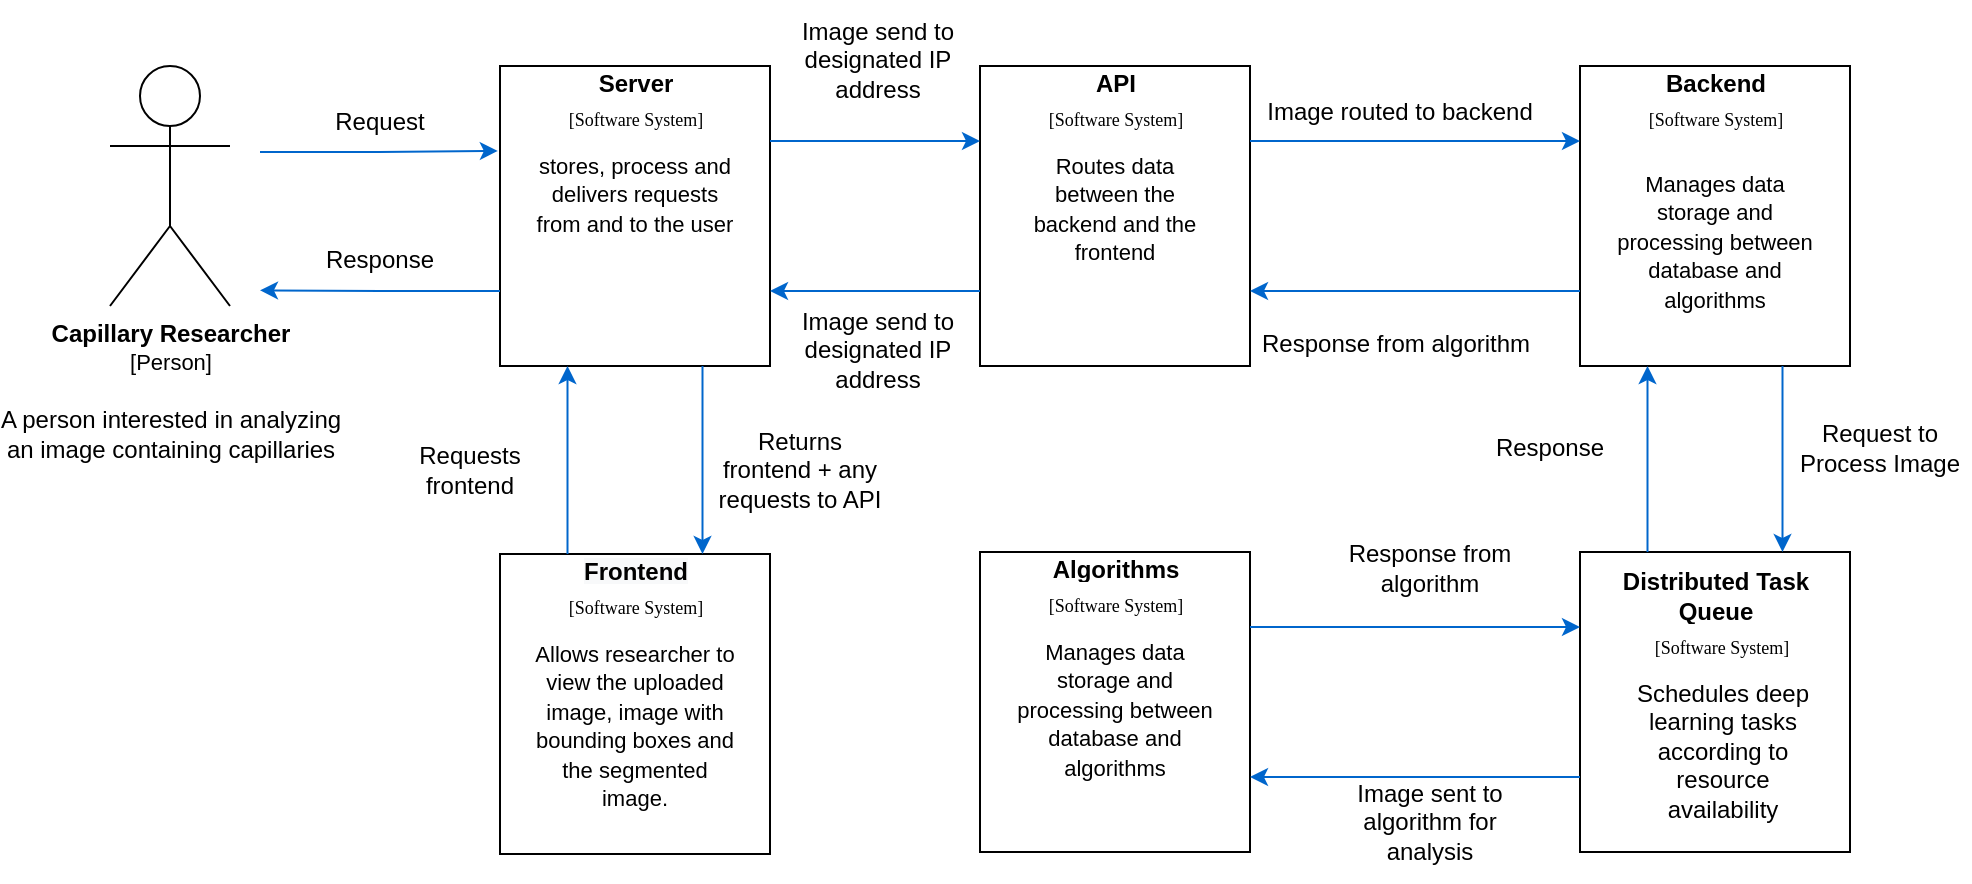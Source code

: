 <mxfile version="16.0.0" type="device" pages="6"><diagram name="SystemContext" id="5f0bae14-7c28-e335-631c-24af17079c00"><mxGraphModel dx="623" dy="785" grid="1" gridSize="15" guides="1" tooltips="1" connect="1" arrows="1" fold="1" page="1" pageScale="1" pageWidth="1169" pageHeight="827" background="none" math="0" shadow="0"><root><mxCell id="0"/><mxCell id="1" parent="0"/><mxCell id="xh658QsBrIlk-r_LN61D-1" value="&lt;b&gt;Capillary Researcher&lt;br&gt;&lt;/b&gt;&lt;font style=&quot;font-size: 11px&quot;&gt;[Person]&lt;br&gt;&lt;/font&gt;&lt;br&gt;A person interested in analyzing&lt;br&gt;an image containing capillaries" style="shape=umlActor;verticalLabelPosition=bottom;verticalAlign=top;html=1;outlineConnect=0;" parent="1" vertex="1"><mxGeometry x="105" y="237" width="60" height="120" as="geometry"/></mxCell><mxCell id="RORuCxrO1sAnSxa74c-6-46" value="" style="group" parent="1" vertex="1" connectable="0"><mxGeometry x="300" y="481" width="135" height="150" as="geometry"/></mxCell><mxCell id="RORuCxrO1sAnSxa74c-6-30" value="" style="rounded=0;whiteSpace=wrap;html=1;" parent="RORuCxrO1sAnSxa74c-6-46" vertex="1"><mxGeometry width="135" height="150" as="geometry"/></mxCell><mxCell id="RORuCxrO1sAnSxa74c-6-31" value="&#10;&#10;&lt;b style=&quot;color: rgb(0, 0, 0); font-family: helvetica; font-size: 12px; font-style: normal; letter-spacing: normal; text-align: center; text-indent: 0px; text-transform: none; word-spacing: 0px; background-color: rgb(248, 249, 250);&quot;&gt;Frontend&lt;/b&gt;&#10;&#10;" style="rounded=0;whiteSpace=wrap;html=1;strokeColor=none;" parent="RORuCxrO1sAnSxa74c-6-46" vertex="1"><mxGeometry x="22.5" y="1" width="90" height="15" as="geometry"/></mxCell><mxCell id="RORuCxrO1sAnSxa74c-6-32" value="&lt;font style=&quot;font-size: 9px;&quot;&gt;[Software System]&lt;/font&gt;" style="rounded=0;whiteSpace=wrap;html=1;strokeColor=none;verticalAlign=top;fontFamily=Verdana;fontSize=9;" parent="RORuCxrO1sAnSxa74c-6-46" vertex="1"><mxGeometry x="22.5" y="15" width="90" height="30" as="geometry"/></mxCell><mxCell id="RORuCxrO1sAnSxa74c-6-38" value="&lt;span style=&quot;font-size: 11px&quot;&gt;Allows researcher to view the uploaded image, image with bounding boxes and the segmented image.&lt;/span&gt;" style="rounded=0;whiteSpace=wrap;html=1;strokeColor=none;labelPosition=center;verticalLabelPosition=middle;align=center;verticalAlign=top;textDirection=ltr;" parent="RORuCxrO1sAnSxa74c-6-46" vertex="1"><mxGeometry x="15" y="36" width="105" height="99" as="geometry"/></mxCell><mxCell id="RORuCxrO1sAnSxa74c-6-47" value="" style="group" parent="1" vertex="1" connectable="0"><mxGeometry x="540" y="237" width="135" height="150" as="geometry"/></mxCell><mxCell id="RORuCxrO1sAnSxa74c-6-48" value="" style="rounded=0;whiteSpace=wrap;html=1;" parent="RORuCxrO1sAnSxa74c-6-47" vertex="1"><mxGeometry width="135" height="150" as="geometry"/></mxCell><mxCell id="RORuCxrO1sAnSxa74c-6-69" value="" style="group" parent="RORuCxrO1sAnSxa74c-6-47" vertex="1" connectable="0"><mxGeometry x="15" y="1" width="105" height="134" as="geometry"/></mxCell><mxCell id="RORuCxrO1sAnSxa74c-6-49" value="&lt;b&gt;API&lt;/b&gt;" style="rounded=0;whiteSpace=wrap;html=1;strokeColor=none;" parent="RORuCxrO1sAnSxa74c-6-69" vertex="1"><mxGeometry x="7.5" width="90" height="15" as="geometry"/></mxCell><mxCell id="RORuCxrO1sAnSxa74c-6-50" value="&lt;font style=&quot;font-size: 9px;&quot;&gt;[Software System]&lt;/font&gt;" style="rounded=0;whiteSpace=wrap;html=1;strokeColor=none;verticalAlign=top;fontFamily=Verdana;fontSize=9;" parent="RORuCxrO1sAnSxa74c-6-69" vertex="1"><mxGeometry x="7.5" y="14" width="90" height="30" as="geometry"/></mxCell><mxCell id="RORuCxrO1sAnSxa74c-6-51" value="&lt;span style=&quot;font-size: 11px&quot;&gt;Routes data between the backend and the frontend&lt;/span&gt;" style="rounded=0;whiteSpace=wrap;html=1;strokeColor=none;labelPosition=center;verticalLabelPosition=middle;align=center;verticalAlign=top;textDirection=ltr;" parent="RORuCxrO1sAnSxa74c-6-69" vertex="1"><mxGeometry y="35" width="105" height="99" as="geometry"/></mxCell><mxCell id="RORuCxrO1sAnSxa74c-6-52" value="" style="group" parent="1" vertex="1" connectable="0"><mxGeometry x="780" y="237" width="135" height="161" as="geometry"/></mxCell><mxCell id="RORuCxrO1sAnSxa74c-6-53" value="" style="rounded=0;whiteSpace=wrap;html=1;" parent="RORuCxrO1sAnSxa74c-6-52" vertex="1"><mxGeometry x="60" width="135" height="150" as="geometry"/></mxCell><mxCell id="RORuCxrO1sAnSxa74c-6-54" value="&lt;b&gt;Backend&lt;/b&gt;" style="rounded=0;whiteSpace=wrap;html=1;strokeColor=none;" parent="RORuCxrO1sAnSxa74c-6-52" vertex="1"><mxGeometry x="82.5" y="1" width="90" height="15" as="geometry"/></mxCell><mxCell id="RORuCxrO1sAnSxa74c-6-55" value="&lt;font style=&quot;font-size: 9px;&quot;&gt;[Software System]&lt;/font&gt;" style="rounded=0;whiteSpace=wrap;html=1;strokeColor=none;verticalAlign=top;fontFamily=Verdana;fontSize=9;" parent="RORuCxrO1sAnSxa74c-6-52" vertex="1"><mxGeometry x="82.5" y="15" width="90" height="30" as="geometry"/></mxCell><mxCell id="RORuCxrO1sAnSxa74c-6-56" value="&lt;span style=&quot;font-size: 11px&quot;&gt;Manages data storage and processing between database and algorithms&lt;/span&gt;" style="rounded=0;whiteSpace=wrap;html=1;strokeColor=none;labelPosition=center;verticalLabelPosition=middle;align=center;verticalAlign=top;textDirection=ltr;" parent="RORuCxrO1sAnSxa74c-6-52" vertex="1"><mxGeometry x="75" y="45" width="105" height="99" as="geometry"/></mxCell><mxCell id="RORuCxrO1sAnSxa74c-6-76" value="Image routed to backend" style="text;html=1;strokeColor=none;fillColor=none;align=center;verticalAlign=middle;whiteSpace=wrap;rounded=0;" parent="RORuCxrO1sAnSxa74c-6-52" vertex="1"><mxGeometry x="-105" width="150" height="45" as="geometry"/></mxCell><mxCell id="RORuCxrO1sAnSxa74c-6-82" value="&lt;span style=&quot;text-align: center&quot;&gt;Response from algorithm&lt;/span&gt;&lt;div style=&quot;text-align: center&quot;&gt;&lt;/div&gt;" style="text;html=1;strokeColor=none;fillColor=none;align=left;verticalAlign=middle;whiteSpace=wrap;rounded=0;" parent="RORuCxrO1sAnSxa74c-6-52" vertex="1"><mxGeometry x="-101" y="117.5" width="146" height="43.5" as="geometry"/></mxCell><mxCell id="RORuCxrO1sAnSxa74c-6-57" value="" style="group;fillColor=#dae8fc;strokeColor=#6c8ebf;" parent="1" vertex="1" connectable="0"><mxGeometry x="540" y="480" width="135" height="150" as="geometry"/></mxCell><mxCell id="RORuCxrO1sAnSxa74c-6-58" value="" style="rounded=0;whiteSpace=wrap;html=1;" parent="RORuCxrO1sAnSxa74c-6-57" vertex="1"><mxGeometry width="135" height="150" as="geometry"/></mxCell><mxCell id="RORuCxrO1sAnSxa74c-6-59" value="&lt;b&gt;Algorithms&lt;/b&gt;" style="rounded=0;whiteSpace=wrap;html=1;strokeColor=none;" parent="RORuCxrO1sAnSxa74c-6-57" vertex="1"><mxGeometry x="22.5" y="1" width="90" height="15" as="geometry"/></mxCell><mxCell id="RORuCxrO1sAnSxa74c-6-60" value="&lt;font style=&quot;font-size: 9px;&quot;&gt;[Software System]&lt;/font&gt;" style="rounded=0;whiteSpace=wrap;html=1;strokeColor=none;verticalAlign=top;fontFamily=Verdana;fontSize=9;" parent="RORuCxrO1sAnSxa74c-6-57" vertex="1"><mxGeometry x="22.5" y="15" width="90" height="30" as="geometry"/></mxCell><mxCell id="RORuCxrO1sAnSxa74c-6-61" value="&lt;span style=&quot;font-size: 11px&quot;&gt;Manages data storage and processing between database and algorithms&lt;/span&gt;" style="rounded=0;whiteSpace=wrap;html=1;strokeColor=none;labelPosition=center;verticalLabelPosition=middle;align=center;verticalAlign=top;textDirection=ltr;" parent="RORuCxrO1sAnSxa74c-6-57" vertex="1"><mxGeometry x="15" y="36" width="105" height="99" as="geometry"/></mxCell><mxCell id="RORuCxrO1sAnSxa74c-6-70" style="edgeStyle=orthogonalEdgeStyle;rounded=0;orthogonalLoop=1;jettySize=auto;html=1;exitX=0;exitY=0.75;exitDx=0;exitDy=0;entryX=1;entryY=0.75;entryDx=0;entryDy=0;fontFamily=Verdana;fontSize=9;fontColor=#FFFFFF;startArrow=none;startFill=0;strokeColor=#0066CC;fillColor=#0066CC;" parent="1" source="RORuCxrO1sAnSxa74c-6-53" target="RORuCxrO1sAnSxa74c-6-48" edge="1"><mxGeometry relative="1" as="geometry"/></mxCell><mxCell id="RORuCxrO1sAnSxa74c-6-75" value="Image send to designated IP address" style="text;html=1;strokeColor=none;fillColor=none;align=center;verticalAlign=middle;whiteSpace=wrap;rounded=0;" parent="1" vertex="1"><mxGeometry x="444" y="204" width="90" height="60" as="geometry"/></mxCell><mxCell id="RORuCxrO1sAnSxa74c-6-81" value="Image send to designated IP address" style="text;html=1;strokeColor=none;fillColor=none;align=center;verticalAlign=middle;whiteSpace=wrap;rounded=0;" parent="1" vertex="1"><mxGeometry x="444" y="349" width="90" height="60" as="geometry"/></mxCell><mxCell id="RORuCxrO1sAnSxa74c-6-90" value="Image sent to algorithm for analysis" style="text;html=1;strokeColor=none;fillColor=none;align=center;verticalAlign=middle;whiteSpace=wrap;rounded=0;" parent="1" vertex="1"><mxGeometry x="720" y="585" width="90" height="60" as="geometry"/></mxCell><mxCell id="jDlVcL5mRdqLPqfwnm-Z-1" value="" style="group" parent="1" vertex="1" connectable="0"><mxGeometry x="300" y="237" width="135" height="150" as="geometry"/></mxCell><mxCell id="jDlVcL5mRdqLPqfwnm-Z-2" value="" style="rounded=0;whiteSpace=wrap;html=1;" parent="jDlVcL5mRdqLPqfwnm-Z-1" vertex="1"><mxGeometry width="135" height="150" as="geometry"/></mxCell><mxCell id="jDlVcL5mRdqLPqfwnm-Z-3" value="&lt;b&gt;Server&lt;/b&gt;" style="rounded=0;whiteSpace=wrap;html=1;strokeColor=none;" parent="jDlVcL5mRdqLPqfwnm-Z-1" vertex="1"><mxGeometry x="22.5" y="1" width="90" height="15" as="geometry"/></mxCell><mxCell id="jDlVcL5mRdqLPqfwnm-Z-4" value="&lt;font style=&quot;font-size: 9px;&quot;&gt;[Software System]&lt;/font&gt;" style="rounded=0;whiteSpace=wrap;html=1;strokeColor=none;verticalAlign=top;fontFamily=Verdana;fontSize=9;" parent="jDlVcL5mRdqLPqfwnm-Z-1" vertex="1"><mxGeometry x="22.5" y="15" width="90" height="30" as="geometry"/></mxCell><mxCell id="jDlVcL5mRdqLPqfwnm-Z-5" value="&lt;span style=&quot;font-size: 11px&quot;&gt;stores, process and delivers requests from and to the user&lt;/span&gt;" style="rounded=0;whiteSpace=wrap;html=1;strokeColor=none;labelPosition=center;verticalLabelPosition=middle;align=center;verticalAlign=top;textDirection=ltr;" parent="jDlVcL5mRdqLPqfwnm-Z-1" vertex="1"><mxGeometry x="15" y="36" width="105" height="99" as="geometry"/></mxCell><mxCell id="jDlVcL5mRdqLPqfwnm-Z-15" style="edgeStyle=orthogonalEdgeStyle;rounded=0;orthogonalLoop=1;jettySize=auto;html=1;exitX=0;exitY=0.75;exitDx=0;exitDy=0;fontFamily=Verdana;fontSize=9;fontColor=#FFFFFF;startArrow=none;startFill=0;strokeColor=#0066CC;fillColor=#0066CC;" parent="1" source="jDlVcL5mRdqLPqfwnm-Z-2" edge="1"><mxGeometry relative="1" as="geometry"><mxPoint x="180" y="349.172" as="targetPoint"/></mxGeometry></mxCell><mxCell id="jDlVcL5mRdqLPqfwnm-Z-19" value="" style="edgeStyle=elbowEdgeStyle;elbow=horizontal;endArrow=classic;html=1;rounded=0;fontFamily=Verdana;fontSize=9;fontColor=#FFFFFF;strokeColor=#0066CC;fillColor=#0066CC;entryX=-0.008;entryY=0.283;entryDx=0;entryDy=0;entryPerimeter=0;" parent="1" target="jDlVcL5mRdqLPqfwnm-Z-2" edge="1"><mxGeometry width="50" height="50" relative="1" as="geometry"><mxPoint x="180" y="280" as="sourcePoint"/><mxPoint x="285" y="280" as="targetPoint"/></mxGeometry></mxCell><mxCell id="jDlVcL5mRdqLPqfwnm-Z-22" value="Request" style="text;html=1;strokeColor=none;fillColor=none;align=center;verticalAlign=middle;whiteSpace=wrap;rounded=0;" parent="1" vertex="1"><mxGeometry x="195" y="250" width="90" height="30" as="geometry"/></mxCell><mxCell id="HZWZh4h9nX1114u28gDN-1" value="Response" style="text;html=1;strokeColor=none;fillColor=none;align=center;verticalAlign=middle;whiteSpace=wrap;rounded=0;" parent="1" vertex="1"><mxGeometry x="195" y="319" width="90" height="30" as="geometry"/></mxCell><mxCell id="qdi1z0Y1QbcA2tyoHr7i-172" style="edgeStyle=none;rounded=0;orthogonalLoop=1;jettySize=auto;html=1;exitX=0.25;exitY=1;exitDx=0;exitDy=0;entryX=0.25;entryY=0;entryDx=0;entryDy=0;fontFamily=Verdana;fontSize=9;fontColor=#FFFFFF;startArrow=classic;startFill=1;strokeColor=#0066CC;fillColor=#0066CC;endArrow=none;endFill=0;" parent="1" source="jDlVcL5mRdqLPqfwnm-Z-2" target="RORuCxrO1sAnSxa74c-6-30" edge="1"><mxGeometry relative="1" as="geometry"/></mxCell><mxCell id="qdi1z0Y1QbcA2tyoHr7i-173" style="edgeStyle=none;rounded=0;orthogonalLoop=1;jettySize=auto;html=1;exitX=0.75;exitY=0;exitDx=0;exitDy=0;entryX=0.75;entryY=1;entryDx=0;entryDy=0;fontFamily=Verdana;fontSize=9;fontColor=#FFFFFF;startArrow=classic;startFill=1;strokeColor=#0066CC;fillColor=#0066CC;endArrow=none;endFill=0;" parent="1" source="RORuCxrO1sAnSxa74c-6-30" target="jDlVcL5mRdqLPqfwnm-Z-2" edge="1"><mxGeometry relative="1" as="geometry"/></mxCell><mxCell id="qdi1z0Y1QbcA2tyoHr7i-176" style="edgeStyle=none;rounded=0;orthogonalLoop=1;jettySize=auto;html=1;exitX=0;exitY=0.75;exitDx=0;exitDy=0;entryX=1;entryY=0.75;entryDx=0;entryDy=0;fontFamily=Verdana;fontSize=9;fontColor=#FFFFFF;startArrow=none;startFill=0;strokeColor=#0066CC;fillColor=#0066CC;" parent="1" source="RORuCxrO1sAnSxa74c-6-48" target="jDlVcL5mRdqLPqfwnm-Z-2" edge="1"><mxGeometry relative="1" as="geometry"/></mxCell><mxCell id="qdi1z0Y1QbcA2tyoHr7i-177" style="edgeStyle=none;rounded=0;orthogonalLoop=1;jettySize=auto;html=1;exitX=1;exitY=0.25;exitDx=0;exitDy=0;entryX=0;entryY=0.25;entryDx=0;entryDy=0;fontFamily=Verdana;fontSize=9;fontColor=#FFFFFF;startArrow=none;startFill=0;strokeColor=#0066CC;fillColor=#0066CC;" parent="1" source="jDlVcL5mRdqLPqfwnm-Z-2" target="RORuCxrO1sAnSxa74c-6-48" edge="1"><mxGeometry relative="1" as="geometry"/></mxCell><mxCell id="qdi1z0Y1QbcA2tyoHr7i-180" value="Response from algorithm" style="text;html=1;strokeColor=none;fillColor=none;align=center;verticalAlign=middle;whiteSpace=wrap;rounded=0;" parent="1" vertex="1"><mxGeometry x="720" y="458" width="90" height="60" as="geometry"/></mxCell><mxCell id="qdi1z0Y1QbcA2tyoHr7i-181" style="edgeStyle=none;rounded=0;orthogonalLoop=1;jettySize=auto;html=1;exitX=1;exitY=0.25;exitDx=0;exitDy=0;entryX=0;entryY=0.25;entryDx=0;entryDy=0;fontFamily=Verdana;fontSize=9;fontColor=#FFFFFF;startArrow=none;startFill=0;strokeColor=#0066CC;fillColor=#0066CC;" parent="1" source="RORuCxrO1sAnSxa74c-6-48" target="RORuCxrO1sAnSxa74c-6-53" edge="1"><mxGeometry relative="1" as="geometry"/></mxCell><mxCell id="qdi1z0Y1QbcA2tyoHr7i-182" value="Requests frontend" style="text;html=1;strokeColor=none;fillColor=none;align=center;verticalAlign=middle;whiteSpace=wrap;rounded=0;" parent="1" vertex="1"><mxGeometry x="240" y="409" width="90" height="60" as="geometry"/></mxCell><mxCell id="qdi1z0Y1QbcA2tyoHr7i-183" value="Returns frontend + any requests to API" style="text;html=1;strokeColor=none;fillColor=none;align=center;verticalAlign=middle;whiteSpace=wrap;rounded=0;" parent="1" vertex="1"><mxGeometry x="405" y="409" width="90" height="60" as="geometry"/></mxCell><mxCell id="qfmwm26ZwPwRExMTaTy3-8" value="" style="group" parent="1" vertex="1" connectable="0"><mxGeometry x="840" y="480" width="135" height="150" as="geometry"/></mxCell><mxCell id="qfmwm26ZwPwRExMTaTy3-9" value="" style="rounded=0;whiteSpace=wrap;html=1;" parent="qfmwm26ZwPwRExMTaTy3-8" vertex="1"><mxGeometry width="135" height="150" as="geometry"/></mxCell><mxCell id="qfmwm26ZwPwRExMTaTy3-10" value="" style="group" parent="qfmwm26ZwPwRExMTaTy3-8" vertex="1" connectable="0"><mxGeometry x="7.5" y="15" width="127.5" height="134" as="geometry"/></mxCell><mxCell id="qfmwm26ZwPwRExMTaTy3-11" value="&lt;b&gt;Distributed Task Queue&lt;/b&gt;" style="rounded=0;whiteSpace=wrap;html=1;strokeColor=none;" parent="qfmwm26ZwPwRExMTaTy3-10" vertex="1"><mxGeometry width="120" height="14" as="geometry"/></mxCell><mxCell id="qfmwm26ZwPwRExMTaTy3-12" value="&lt;font style=&quot;font-size: 9px;&quot;&gt;[Software System]&lt;/font&gt;" style="rounded=0;whiteSpace=wrap;html=1;strokeColor=none;verticalAlign=top;fontFamily=Verdana;fontSize=9;" parent="qfmwm26ZwPwRExMTaTy3-8" vertex="1"><mxGeometry x="26.25" y="36" width="90" height="30" as="geometry"/></mxCell><mxCell id="qfmwm26ZwPwRExMTaTy3-13" value="Schedules deep learning tasks according to resource availability" style="rounded=0;whiteSpace=wrap;html=1;strokeColor=none;labelPosition=center;verticalLabelPosition=middle;align=center;verticalAlign=top;textDirection=ltr;" parent="qfmwm26ZwPwRExMTaTy3-8" vertex="1"><mxGeometry x="18.75" y="57" width="105" height="85" as="geometry"/></mxCell><mxCell id="qfmwm26ZwPwRExMTaTy3-16" style="edgeStyle=orthogonalEdgeStyle;rounded=0;orthogonalLoop=1;jettySize=auto;html=1;exitX=1;exitY=0.75;exitDx=0;exitDy=0;entryX=0;entryY=0.75;entryDx=0;entryDy=0;strokeColor=#0066CC;startArrow=classic;startFill=1;endArrow=none;endFill=0;" parent="1" source="RORuCxrO1sAnSxa74c-6-58" target="qfmwm26ZwPwRExMTaTy3-9" edge="1"><mxGeometry relative="1" as="geometry"/></mxCell><mxCell id="qfmwm26ZwPwRExMTaTy3-17" style="edgeStyle=orthogonalEdgeStyle;rounded=0;orthogonalLoop=1;jettySize=auto;html=1;exitX=0;exitY=0.25;exitDx=0;exitDy=0;entryX=1;entryY=0.25;entryDx=0;entryDy=0;startArrow=classic;startFill=1;endArrow=none;endFill=0;strokeColor=#0066CC;" parent="1" source="qfmwm26ZwPwRExMTaTy3-9" target="RORuCxrO1sAnSxa74c-6-58" edge="1"><mxGeometry relative="1" as="geometry"/></mxCell><mxCell id="qfmwm26ZwPwRExMTaTy3-20" style="edgeStyle=orthogonalEdgeStyle;rounded=0;orthogonalLoop=1;jettySize=auto;html=1;exitX=0.25;exitY=1;exitDx=0;exitDy=0;entryX=0.25;entryY=0;entryDx=0;entryDy=0;startArrow=classic;startFill=1;endArrow=none;endFill=0;strokeColor=#0066CC;" parent="1" source="RORuCxrO1sAnSxa74c-6-53" target="qfmwm26ZwPwRExMTaTy3-9" edge="1"><mxGeometry relative="1" as="geometry"/></mxCell><mxCell id="qfmwm26ZwPwRExMTaTy3-21" style="edgeStyle=orthogonalEdgeStyle;rounded=0;orthogonalLoop=1;jettySize=auto;html=1;exitX=0.75;exitY=0;exitDx=0;exitDy=0;entryX=0.75;entryY=1;entryDx=0;entryDy=0;startArrow=classic;startFill=1;endArrow=none;endFill=0;strokeColor=#0066CC;" parent="1" source="qfmwm26ZwPwRExMTaTy3-9" target="RORuCxrO1sAnSxa74c-6-53" edge="1"><mxGeometry relative="1" as="geometry"/></mxCell><mxCell id="qfmwm26ZwPwRExMTaTy3-22" value="Response" style="text;html=1;strokeColor=none;fillColor=none;align=center;verticalAlign=middle;whiteSpace=wrap;rounded=0;" parent="1" vertex="1"><mxGeometry x="780" y="398" width="90" height="60" as="geometry"/></mxCell><mxCell id="qfmwm26ZwPwRExMTaTy3-23" value="Request to Process Image" style="text;html=1;strokeColor=none;fillColor=none;align=center;verticalAlign=middle;whiteSpace=wrap;rounded=0;" parent="1" vertex="1"><mxGeometry x="945" y="398" width="90" height="60" as="geometry"/></mxCell></root></mxGraphModel></diagram><diagram id="vjyDjwtBjUQkt7E8QfWM" name="SystemContainers"><mxGraphModel dx="2207" dy="1308" grid="1" gridSize="10" guides="1" tooltips="1" connect="1" arrows="1" fold="1" page="1" pageScale="1" pageWidth="1169" pageHeight="827" math="0" shadow="0"><root><mxCell id="DJYEPNxIXRSlvO96YCQD-0"/><mxCell id="DJYEPNxIXRSlvO96YCQD-1" parent="DJYEPNxIXRSlvO96YCQD-0"/><mxCell id="PQJLyF2aIHjYMI_AYV1E-28" style="edgeStyle=none;rounded=0;orthogonalLoop=1;jettySize=auto;html=1;entryX=0;entryY=0.5;entryDx=0;entryDy=0;fontFamily=Verdana;fontSize=9;fontColor=#000000;startArrow=none;startFill=0;strokeColor=#0066CC;fillColor=#0066CC;" parent="DJYEPNxIXRSlvO96YCQD-1" source="tkt5HcNi3joFQ9Fg2P8o-1" target="PQJLyF2aIHjYMI_AYV1E-22" edge="1"><mxGeometry relative="1" as="geometry"/></mxCell><mxCell id="PQJLyF2aIHjYMI_AYV1E-29" value="User interacts with GUI" style="edgeLabel;html=1;align=center;verticalAlign=middle;resizable=0;points=[];fontSize=9;fontFamily=Verdana;fontColor=#000000;" parent="PQJLyF2aIHjYMI_AYV1E-28" vertex="1" connectable="0"><mxGeometry x="0.114" relative="1" as="geometry"><mxPoint y="-10" as="offset"/></mxGeometry></mxCell><mxCell id="tkt5HcNi3joFQ9Fg2P8o-1" value="&lt;b&gt;Capillary Researcher&lt;br&gt;&lt;/b&gt;&lt;font style=&quot;font-size: 11px&quot;&gt;[Person]&lt;br&gt;&lt;/font&gt;&lt;br&gt;A person interested in analyzing&lt;br&gt;an image containing capillaries" style="shape=umlActor;verticalLabelPosition=bottom;verticalAlign=top;html=1;outlineConnect=0;fontColor=#000000;" parent="DJYEPNxIXRSlvO96YCQD-1" vertex="1"><mxGeometry x="-130" y="260.67" width="60" height="120" as="geometry"/></mxCell><mxCell id="LV4M5vIQmlmvmQFxQNSa-51" value="" style="rounded=0;whiteSpace=wrap;html=1;fontColor=#000000;" parent="DJYEPNxIXRSlvO96YCQD-1" vertex="1"><mxGeometry x="1139.74" y="310" width="390" height="240" as="geometry"/></mxCell><mxCell id="LV4M5vIQmlmvmQFxQNSa-52" value="&lt;b&gt;Backend&lt;/b&gt;" style="rounded=0;whiteSpace=wrap;html=1;strokeColor=none;fontColor=#000000;" parent="DJYEPNxIXRSlvO96YCQD-1" vertex="1"><mxGeometry x="1169.74" y="323.71" width="263.33" height="18.65" as="geometry"/></mxCell><mxCell id="LV4M5vIQmlmvmQFxQNSa-53" value="&lt;font style=&quot;font-size: 9px;&quot;&gt;[Software System]&lt;/font&gt;" style="rounded=0;whiteSpace=wrap;html=1;strokeColor=none;verticalAlign=top;fontFamily=Verdana;fontSize=9;fontColor=#000000;" parent="DJYEPNxIXRSlvO96YCQD-1" vertex="1"><mxGeometry x="1258.91" y="342.857" width="90" height="27.643" as="geometry"/></mxCell><mxCell id="khsP7lMVNg1kk4Duu53g-0" value="" style="group;fontColor=#000000;" parent="DJYEPNxIXRSlvO96YCQD-1" vertex="1" connectable="0"><mxGeometry x="1388.74" y="380.67" width="130" height="171.86" as="geometry"/></mxCell><mxCell id="khsP7lMVNg1kk4Duu53g-1" value="" style="rounded=0;whiteSpace=wrap;html=1;fontColor=#000000;" parent="khsP7lMVNg1kk4Duu53g-0" vertex="1"><mxGeometry width="130" height="140.002" as="geometry"/></mxCell><mxCell id="khsP7lMVNg1kk4Duu53g-2" value="" style="group;fontColor=#000000;" parent="khsP7lMVNg1kk4Duu53g-0" vertex="1" connectable="0"><mxGeometry x="14.444" y="1.15" width="115.556" height="118.852" as="geometry"/></mxCell><mxCell id="khsP7lMVNg1kk4Duu53g-3" value="&lt;b&gt;Database&lt;/b&gt;" style="rounded=0;whiteSpace=wrap;html=1;strokeColor=none;fontColor=#000000;" parent="khsP7lMVNg1kk4Duu53g-2" vertex="1"><mxGeometry x="-9.63" width="115.556" height="30.0" as="geometry"/></mxCell><mxCell id="khsP7lMVNg1kk4Duu53g-4" value="&lt;font style=&quot;font-size: 9px&quot;&gt;[Postgres- SQL]&lt;/font&gt;" style="rounded=0;whiteSpace=wrap;html=1;strokeColor=none;verticalAlign=top;fontFamily=Verdana;fontSize=9;fontColor=#000000;" parent="khsP7lMVNg1kk4Duu53g-0" vertex="1"><mxGeometry x="9.63" y="32.711" width="105.926" height="26.61" as="geometry"/></mxCell><mxCell id="khsP7lMVNg1kk4Duu53g-5" value="&lt;span style=&quot;font-size: 11px&quot;&gt;Stores data uploaded by the user and generated by the deep learning script&lt;/span&gt;" style="rounded=0;whiteSpace=wrap;html=1;strokeColor=none;labelPosition=center;verticalLabelPosition=middle;align=center;verticalAlign=top;textDirection=ltr;fontColor=#000000;" parent="khsP7lMVNg1kk4Duu53g-0" vertex="1"><mxGeometry x="14.444" y="51.334" width="101.111" height="87.809" as="geometry"/></mxCell><mxCell id="khsP7lMVNg1kk4Duu53g-6" value="" style="group;fontColor=#000000;" parent="DJYEPNxIXRSlvO96YCQD-1" vertex="1" connectable="0"><mxGeometry x="1159.74" y="380.666" width="135" height="171.857" as="geometry"/></mxCell><mxCell id="khsP7lMVNg1kk4Duu53g-7" value="" style="rounded=0;whiteSpace=wrap;html=1;fontColor=#000000;" parent="khsP7lMVNg1kk4Duu53g-6" vertex="1"><mxGeometry width="135" height="140" as="geometry"/></mxCell><mxCell id="khsP7lMVNg1kk4Duu53g-8" value="" style="group;fontColor=#000000;" parent="khsP7lMVNg1kk4Duu53g-6" vertex="1" connectable="0"><mxGeometry x="15" y="1.15" width="120" height="118.85" as="geometry"/></mxCell><mxCell id="khsP7lMVNg1kk4Duu53g-9" value="&lt;b&gt;Imaged Classifier&lt;/b&gt;" style="rounded=0;whiteSpace=wrap;html=1;strokeColor=none;fontColor=#000000;" parent="khsP7lMVNg1kk4Duu53g-8" vertex="1"><mxGeometry x="-10" width="120" height="30" as="geometry"/></mxCell><mxCell id="khsP7lMVNg1kk4Duu53g-10" value="&lt;font style=&quot;font-size: 9px&quot;&gt;[Python- Django]&lt;/font&gt;" style="rounded=0;whiteSpace=wrap;html=1;strokeColor=none;verticalAlign=top;fontFamily=Verdana;fontSize=9;fontColor=#000000;" parent="khsP7lMVNg1kk4Duu53g-6" vertex="1"><mxGeometry x="12.5" y="24.72" width="110" height="26.61" as="geometry"/></mxCell><mxCell id="khsP7lMVNg1kk4Duu53g-11" value="&lt;span style=&quot;font-size: 11px&quot;&gt;Contains the script to analyze a capillary image&lt;/span&gt;" style="rounded=0;whiteSpace=wrap;html=1;strokeColor=none;labelPosition=center;verticalLabelPosition=middle;align=center;verticalAlign=top;textDirection=ltr;fontColor=#000000;" parent="khsP7lMVNg1kk4Duu53g-6" vertex="1"><mxGeometry x="15" y="51.333" width="105" height="87.807" as="geometry"/></mxCell><mxCell id="tkt5HcNi3joFQ9Fg2P8o-5" value="" style="rounded=0;whiteSpace=wrap;html=1;fontColor=#000000;" parent="DJYEPNxIXRSlvO96YCQD-1" vertex="1"><mxGeometry x="540" y="620" width="165" height="221" as="geometry"/></mxCell><mxCell id="tkt5HcNi3joFQ9Fg2P8o-6" value="&#10;&#10;&lt;b style=&quot;font-family: helvetica; font-size: 12px; font-style: normal; letter-spacing: normal; text-align: center; text-indent: 0px; text-transform: none; word-spacing: 0px; background-color: rgb(248, 249, 250);&quot;&gt;Frontend&lt;/b&gt;&#10;&#10;" style="rounded=0;whiteSpace=wrap;html=1;strokeColor=none;fontColor=#000000;" parent="DJYEPNxIXRSlvO96YCQD-1" vertex="1"><mxGeometry x="557.5" y="620.72" width="140" height="40.1" as="geometry"/></mxCell><mxCell id="tkt5HcNi3joFQ9Fg2P8o-7" value="&lt;font style=&quot;font-size: 9px;&quot;&gt;[Software System]&lt;/font&gt;" style="rounded=0;whiteSpace=wrap;html=1;strokeColor=none;verticalAlign=top;fontFamily=Verdana;fontSize=9;fontColor=#000000;" parent="DJYEPNxIXRSlvO96YCQD-1" vertex="1"><mxGeometry x="582.5" y="649.357" width="90" height="28.643" as="geometry"/></mxCell><mxCell id="LV4M5vIQmlmvmQFxQNSa-22" value="" style="group;fontColor=#000000;" parent="DJYEPNxIXRSlvO96YCQD-1" vertex="1" connectable="0"><mxGeometry x="560" y="689.456" width="135" height="171.857" as="geometry"/></mxCell><mxCell id="hVnGziJ-jip9R8Sl9lR0-2" value="" style="group;fontColor=#000000;" parent="LV4M5vIQmlmvmQFxQNSa-22" vertex="1" connectable="0"><mxGeometry width="135" height="140" as="geometry"/></mxCell><mxCell id="LV4M5vIQmlmvmQFxQNSa-23" value="" style="rounded=0;whiteSpace=wrap;html=1;fontColor=#000000;" parent="hVnGziJ-jip9R8Sl9lR0-2" vertex="1"><mxGeometry width="135" height="140" as="geometry"/></mxCell><mxCell id="LV4M5vIQmlmvmQFxQNSa-26" value="&lt;font style=&quot;font-size: 9px&quot;&gt;[Javascript - React]&lt;/font&gt;" style="rounded=0;whiteSpace=wrap;html=1;strokeColor=none;verticalAlign=top;fontFamily=Verdana;fontSize=9;fontColor=#000000;" parent="hVnGziJ-jip9R8Sl9lR0-2" vertex="1"><mxGeometry x="10" y="32.71" width="110" height="26.61" as="geometry"/></mxCell><mxCell id="LV4M5vIQmlmvmQFxQNSa-27" value="&lt;span style=&quot;font-size: 11px&quot;&gt;Compiles and delivery&amp;nbsp; the frontend content to the user on a web browser&lt;/span&gt;" style="rounded=0;whiteSpace=wrap;html=1;strokeColor=none;labelPosition=center;verticalLabelPosition=middle;align=center;verticalAlign=top;textDirection=ltr;fontColor=#000000;" parent="hVnGziJ-jip9R8Sl9lR0-2" vertex="1"><mxGeometry x="15" y="51.333" width="105" height="87.807" as="geometry"/></mxCell><mxCell id="LV4M5vIQmlmvmQFxQNSa-25" value="&lt;b&gt;Single Page Application&lt;/b&gt;" style="rounded=0;whiteSpace=wrap;html=1;strokeColor=none;fontColor=#000000;" parent="hVnGziJ-jip9R8Sl9lR0-2" vertex="1"><mxGeometry x="12.5" y="2.71" width="110" height="30" as="geometry"/></mxCell><mxCell id="hVnGziJ-jip9R8Sl9lR0-4" value="" style="group;fontColor=#000000;" parent="DJYEPNxIXRSlvO96YCQD-1" vertex="1" connectable="0"><mxGeometry x="869.36" y="310" width="170" height="240" as="geometry"/></mxCell><mxCell id="LV4M5vIQmlmvmQFxQNSa-29" value="" style="rounded=0;whiteSpace=wrap;html=1;fontColor=#000000;" parent="hVnGziJ-jip9R8Sl9lR0-4" vertex="1"><mxGeometry width="170" height="240.0" as="geometry"/></mxCell><mxCell id="LV4M5vIQmlmvmQFxQNSa-30" value="&lt;b&gt;API&lt;/b&gt;" style="rounded=0;whiteSpace=wrap;html=1;strokeColor=none;fontColor=#000000;" parent="hVnGziJ-jip9R8Sl9lR0-4" vertex="1"><mxGeometry x="25" y="5.154" width="120" height="45.829" as="geometry"/></mxCell><mxCell id="LV4M5vIQmlmvmQFxQNSa-31" value="&lt;font style=&quot;font-size: 9px;&quot;&gt;[Software System]&lt;/font&gt;" style="rounded=0;whiteSpace=wrap;html=1;strokeColor=none;verticalAlign=top;fontFamily=Verdana;fontSize=9;fontColor=#000000;" parent="hVnGziJ-jip9R8Sl9lR0-4" vertex="1"><mxGeometry x="40" y="35.837" width="90" height="32.735" as="geometry"/></mxCell><mxCell id="2DYNyLAG3DM_7VTLodDk-44" value="" style="group;fontColor=#000000;" parent="hVnGziJ-jip9R8Sl9lR0-4" vertex="1" connectable="0"><mxGeometry x="10" y="69.43" width="150" height="142.57" as="geometry"/></mxCell><mxCell id="2DYNyLAG3DM_7VTLodDk-45" value="" style="rounded=0;whiteSpace=wrap;html=1;fontColor=#000000;" parent="2DYNyLAG3DM_7VTLodDk-44" vertex="1"><mxGeometry width="150" height="142.57" as="geometry"/></mxCell><mxCell id="2DYNyLAG3DM_7VTLodDk-46" value="" style="group;fontColor=#000000;" parent="2DYNyLAG3DM_7VTLodDk-44" vertex="1" connectable="0"><mxGeometry x="16.667" y="0.95" width="133.333" height="127.363" as="geometry"/></mxCell><mxCell id="2DYNyLAG3DM_7VTLodDk-47" value="&lt;b&gt;Web API&lt;/b&gt;" style="rounded=0;whiteSpace=wrap;html=1;strokeColor=none;fontColor=#000000;" parent="2DYNyLAG3DM_7VTLodDk-46" vertex="1"><mxGeometry x="8.333" width="100" height="14.257" as="geometry"/></mxCell><mxCell id="2DYNyLAG3DM_7VTLodDk-49" value="&lt;span style=&quot;font-size: 11px&quot;&gt;Serializes data from Django ORM and permits access to the backend&lt;/span&gt;" style="rounded=0;whiteSpace=wrap;html=1;strokeColor=none;labelPosition=center;verticalLabelPosition=middle;align=center;verticalAlign=top;textDirection=ltr;fontColor=#000000;" parent="2DYNyLAG3DM_7VTLodDk-46" vertex="1"><mxGeometry y="33.266" width="116.667" height="94.096" as="geometry"/></mxCell><mxCell id="2DYNyLAG3DM_7VTLodDk-48" value="&lt;font style=&quot;font-size: 9px&quot;&gt;[Python - REST Framework]&lt;/font&gt;" style="rounded=0;whiteSpace=wrap;html=1;strokeColor=none;verticalAlign=top;fontFamily=Verdana;fontSize=9;fontColor=#000000;" parent="2DYNyLAG3DM_7VTLodDk-44" vertex="1"><mxGeometry x="10" y="14.252" width="134.44" height="28.514" as="geometry"/></mxCell><mxCell id="hVnGziJ-jip9R8Sl9lR0-17" value="&lt;font&gt;Response to Client&lt;/font&gt;" style="edgeLabel;html=1;align=center;verticalAlign=middle;resizable=0;points=[];fontSize=9;fontFamily=Verdana;fontColor=#000000;" parent="DJYEPNxIXRSlvO96YCQD-1" vertex="1" connectable="0"><mxGeometry x="290.002" y="460.004" as="geometry"/></mxCell><mxCell id="REGJooDyooe8HpXWy-Xx-1" value="" style="rounded=0;whiteSpace=wrap;html=1;fontColor=#000000;" parent="DJYEPNxIXRSlvO96YCQD-1" vertex="1"><mxGeometry x="390" y="310" width="390" height="240" as="geometry"/></mxCell><mxCell id="REGJooDyooe8HpXWy-Xx-2" value="" style="group;fontColor=#000000;" parent="DJYEPNxIXRSlvO96YCQD-1" vertex="1" connectable="0"><mxGeometry x="400" y="381.346" width="135" height="171.857" as="geometry"/></mxCell><mxCell id="REGJooDyooe8HpXWy-Xx-3" value="" style="rounded=0;whiteSpace=wrap;html=1;fontColor=#000000;" parent="REGJooDyooe8HpXWy-Xx-2" vertex="1"><mxGeometry width="135" height="140" as="geometry"/></mxCell><mxCell id="REGJooDyooe8HpXWy-Xx-4" value="" style="group;fontColor=#000000;" parent="REGJooDyooe8HpXWy-Xx-2" vertex="1" connectable="0"><mxGeometry x="15" y="1.15" width="105" height="118.85" as="geometry"/></mxCell><mxCell id="REGJooDyooe8HpXWy-Xx-5" value="&lt;b&gt;Nginx&lt;/b&gt;" style="rounded=0;whiteSpace=wrap;html=1;strokeColor=none;fontColor=#000000;" parent="REGJooDyooe8HpXWy-Xx-4" vertex="1"><mxGeometry x="7.5" width="90" height="13.304" as="geometry"/></mxCell><mxCell id="REGJooDyooe8HpXWy-Xx-6" value="&lt;font style=&quot;font-size: 9px&quot;&gt;[Web Server]&lt;/font&gt;" style="rounded=0;whiteSpace=wrap;html=1;strokeColor=none;verticalAlign=top;fontFamily=Verdana;fontSize=9;fontColor=#000000;" parent="REGJooDyooe8HpXWy-Xx-4" vertex="1"><mxGeometry x="7.5" y="12.417" width="90" height="26.608" as="geometry"/></mxCell><mxCell id="REGJooDyooe8HpXWy-Xx-7" value="&lt;span style=&quot;font-size: 11px&quot;&gt;A reverse proxy that redirects to Gunicorn or serves static file itself&lt;/span&gt;" style="rounded=0;whiteSpace=wrap;html=1;strokeColor=none;labelPosition=center;verticalLabelPosition=middle;align=center;verticalAlign=top;textDirection=ltr;fontColor=#000000;" parent="REGJooDyooe8HpXWy-Xx-4" vertex="1"><mxGeometry y="31.043" width="105" height="87.807" as="geometry"/></mxCell><mxCell id="REGJooDyooe8HpXWy-Xx-8" value="&lt;b&gt;Server&lt;/b&gt;" style="rounded=0;whiteSpace=wrap;html=1;strokeColor=none;fontColor=#000000;" parent="DJYEPNxIXRSlvO96YCQD-1" vertex="1"><mxGeometry x="460.003" y="311.403" width="263.333" height="40.1" as="geometry"/></mxCell><mxCell id="REGJooDyooe8HpXWy-Xx-9" value="&lt;font style=&quot;font-size: 9px;&quot;&gt;[Software System]&lt;/font&gt;" style="rounded=0;whiteSpace=wrap;html=1;strokeColor=none;verticalAlign=top;fontFamily=Verdana;fontSize=9;fontColor=#000000;" parent="DJYEPNxIXRSlvO96YCQD-1" vertex="1"><mxGeometry x="546.67" y="341.857" width="90" height="28.643" as="geometry"/></mxCell><mxCell id="REGJooDyooe8HpXWy-Xx-10" value="" style="group;fontColor=#000000;" parent="DJYEPNxIXRSlvO96YCQD-1" vertex="1" connectable="0"><mxGeometry x="620" y="382.0" width="135" height="140.4" as="geometry"/></mxCell><mxCell id="REGJooDyooe8HpXWy-Xx-11" value="" style="rounded=0;whiteSpace=wrap;html=1;fontColor=#000000;" parent="REGJooDyooe8HpXWy-Xx-10" vertex="1"><mxGeometry width="135" height="140" as="geometry"/></mxCell><mxCell id="REGJooDyooe8HpXWy-Xx-12" value="" style="group;fontColor=#000000;" parent="REGJooDyooe8HpXWy-Xx-10" vertex="1" connectable="0"><mxGeometry x="15" y="0.933" width="110" height="125.067" as="geometry"/></mxCell><mxCell id="REGJooDyooe8HpXWy-Xx-13" value="&lt;b&gt;Gunicorn&lt;/b&gt;" style="rounded=0;whiteSpace=wrap;html=1;strokeColor=none;fontColor=#000000;" parent="REGJooDyooe8HpXWy-Xx-12" vertex="1"><mxGeometry x="7.5" width="90" height="14" as="geometry"/></mxCell><mxCell id="REGJooDyooe8HpXWy-Xx-14" value="&lt;font style=&quot;font-size: 9px&quot;&gt;[Application Server -WSGI]&lt;/font&gt;" style="rounded=0;whiteSpace=wrap;html=1;strokeColor=none;verticalAlign=top;fontFamily=Verdana;fontSize=9;fontColor=#000000;" parent="REGJooDyooe8HpXWy-Xx-12" vertex="1"><mxGeometry x="-10" y="13.066" width="120" height="28.0" as="geometry"/></mxCell><mxCell id="REGJooDyooe8HpXWy-Xx-15" value="&lt;span style=&quot;font-size: 11px&quot;&gt;For handling requests for dynamic data. An interface between web server and web application&lt;/span&gt;" style="rounded=0;whiteSpace=wrap;html=1;strokeColor=none;labelPosition=center;verticalLabelPosition=middle;align=center;verticalAlign=top;textDirection=ltr;fontColor=#000000;" parent="REGJooDyooe8HpXWy-Xx-10" vertex="1"><mxGeometry x="17.5" y="48" width="105" height="82" as="geometry"/></mxCell><mxCell id="LV4M5vIQmlmvmQFxQNSa-73" value="" style="rounded=0;whiteSpace=wrap;html=1;fontColor=#000000;" parent="DJYEPNxIXRSlvO96YCQD-1" vertex="1"><mxGeometry x="870.36" y="610" width="350" height="210" as="geometry"/></mxCell><mxCell id="LV4M5vIQmlmvmQFxQNSa-74" value="&lt;b&gt;Algorithms&lt;/b&gt;" style="rounded=0;whiteSpace=wrap;html=1;strokeColor=none;fontColor=#000000;" parent="DJYEPNxIXRSlvO96YCQD-1" vertex="1"><mxGeometry x="923.05" y="619.18" width="263.33" height="20.93" as="geometry"/></mxCell><mxCell id="LV4M5vIQmlmvmQFxQNSa-75" value="&lt;font style=&quot;font-size: 9px;&quot;&gt;[Software System]&lt;/font&gt;" style="rounded=0;whiteSpace=wrap;html=1;strokeColor=none;verticalAlign=top;fontFamily=Verdana;fontSize=9;fontColor=#000000;" parent="DJYEPNxIXRSlvO96YCQD-1" vertex="1"><mxGeometry x="1009.72" y="638.64" width="90" height="28.82" as="geometry"/></mxCell><mxCell id="f0c4sv0o095P2CCr77nY-13" value="" style="group;fontColor=#000000;" parent="DJYEPNxIXRSlvO96YCQD-1" vertex="1" connectable="0"><mxGeometry x="1140" y="921.996" width="135" height="171.857" as="geometry"/></mxCell><mxCell id="f0c4sv0o095P2CCr77nY-14" value="" style="rounded=0;whiteSpace=wrap;html=1;fontColor=#000000;" parent="f0c4sv0o095P2CCr77nY-13" vertex="1"><mxGeometry x="-68.77" y="-239.18" width="135" height="119.18" as="geometry"/></mxCell><mxCell id="f0c4sv0o095P2CCr77nY-15" value="" style="group;fontColor=#000000;" parent="f0c4sv0o095P2CCr77nY-13" vertex="1" connectable="0"><mxGeometry x="-53.77" y="-238.03" width="120" height="118.85" as="geometry"/></mxCell><mxCell id="f0c4sv0o095P2CCr77nY-16" value="&lt;b&gt;Region Proposal&lt;/b&gt;" style="rounded=0;whiteSpace=wrap;html=1;strokeColor=none;fontColor=#000000;" parent="f0c4sv0o095P2CCr77nY-15" vertex="1"><mxGeometry x="-10" width="120" height="30" as="geometry"/></mxCell><mxCell id="f0c4sv0o095P2CCr77nY-17" value="&lt;font style=&quot;font-size: 9px&quot;&gt;[Python - OpenCV]&lt;/font&gt;" style="rounded=0;whiteSpace=wrap;html=1;strokeColor=none;verticalAlign=top;fontFamily=Verdana;fontSize=9;fontColor=#000000;" parent="f0c4sv0o095P2CCr77nY-13" vertex="1"><mxGeometry x="-58.77" y="-214.46" width="110" height="26.61" as="geometry"/></mxCell><mxCell id="f0c4sv0o095P2CCr77nY-18" value="&lt;span style=&quot;font-size: 11px&quot;&gt;Proposes Regions where capillaries might exist&lt;/span&gt;" style="rounded=0;whiteSpace=wrap;html=1;strokeColor=none;labelPosition=center;verticalLabelPosition=middle;align=center;verticalAlign=top;textDirection=ltr;fontColor=#000000;" parent="f0c4sv0o095P2CCr77nY-13" vertex="1"><mxGeometry x="-53.77" y="-187.85" width="105" height="57.85" as="geometry"/></mxCell><mxCell id="I8krvA81cMhSnaYE4Q80-21" style="edgeStyle=none;rounded=0;orthogonalLoop=1;jettySize=auto;html=1;exitX=0.25;exitY=1;exitDx=0;exitDy=0;entryX=0;entryY=0.75;entryDx=0;entryDy=0;fontFamily=Verdana;fontSize=9;fontColor=#000000;startArrow=none;startFill=0;strokeColor=#0066CC;fillColor=#0066CC;" parent="DJYEPNxIXRSlvO96YCQD-1" source="REGJooDyooe8HpXWy-Xx-3" target="LV4M5vIQmlmvmQFxQNSa-23" edge="1"><mxGeometry relative="1" as="geometry"><Array as="points"><mxPoint x="434" y="794"/></Array></mxGeometry></mxCell><mxCell id="I8krvA81cMhSnaYE4Q80-22" style="edgeStyle=none;rounded=0;orthogonalLoop=1;jettySize=auto;html=1;exitX=0;exitY=0.5;exitDx=0;exitDy=0;entryX=0.5;entryY=1;entryDx=0;entryDy=0;fontFamily=Verdana;fontSize=9;fontColor=#000000;startArrow=none;startFill=0;strokeColor=#0066CC;fillColor=#0066CC;dashed=1;" parent="DJYEPNxIXRSlvO96YCQD-1" source="LV4M5vIQmlmvmQFxQNSa-23" target="REGJooDyooe8HpXWy-Xx-3" edge="1"><mxGeometry relative="1" as="geometry"><Array as="points"><mxPoint x="468" y="759"/></Array></mxGeometry></mxCell><mxCell id="WWuFbopBXR_ECH5gmbZ4-1" value="Serves HTML, CSS, JS and Image files" style="edgeLabel;html=1;align=center;verticalAlign=middle;resizable=0;points=[];fontSize=9;fontFamily=Verdana;fontColor=#000000;" parent="I8krvA81cMhSnaYE4Q80-22" vertex="1" connectable="0"><mxGeometry x="0.204" y="3" relative="1" as="geometry"><mxPoint x="93" y="-62" as="offset"/></mxGeometry></mxCell><mxCell id="I8krvA81cMhSnaYE4Q80-24" style="edgeStyle=none;rounded=0;orthogonalLoop=1;jettySize=auto;html=1;exitX=1;exitY=0.75;exitDx=0;exitDy=0;entryX=0;entryY=0.75;entryDx=0;entryDy=0;fontFamily=Verdana;fontSize=9;fontColor=#000000;startArrow=none;startFill=0;strokeColor=#0066CC;fillColor=#0066CC;" parent="DJYEPNxIXRSlvO96YCQD-1" source="REGJooDyooe8HpXWy-Xx-11" target="2DYNyLAG3DM_7VTLodDk-45" edge="1"><mxGeometry relative="1" as="geometry"/></mxCell><mxCell id="WWuFbopBXR_ECH5gmbZ4-7" value="Invokes&lt;br&gt;a&lt;br&gt;callable&lt;br&gt;object" style="edgeLabel;html=1;align=center;verticalAlign=middle;resizable=0;points=[];fontSize=9;fontFamily=Verdana;fontColor=#000000;" parent="I8krvA81cMhSnaYE4Q80-24" vertex="1" connectable="0"><mxGeometry x="-0.161" y="-1" relative="1" as="geometry"><mxPoint x="23" y="20" as="offset"/></mxGeometry></mxCell><mxCell id="I8krvA81cMhSnaYE4Q80-25" style="edgeStyle=none;rounded=0;orthogonalLoop=1;jettySize=auto;html=1;exitX=0;exitY=0.5;exitDx=0;exitDy=0;fontFamily=Verdana;fontSize=9;fontColor=#000000;startArrow=none;startFill=0;strokeColor=#0066CC;fillColor=#0066CC;dashed=1;" parent="DJYEPNxIXRSlvO96YCQD-1" source="2DYNyLAG3DM_7VTLodDk-45" target="REGJooDyooe8HpXWy-Xx-11" edge="1"><mxGeometry relative="1" as="geometry"/></mxCell><mxCell id="WWuFbopBXR_ECH5gmbZ4-8" value="Server &lt;br&gt;response" style="edgeLabel;html=1;align=center;verticalAlign=middle;resizable=0;points=[];fontSize=9;fontFamily=Verdana;fontColor=#000000;" parent="I8krvA81cMhSnaYE4Q80-25" vertex="1" connectable="0"><mxGeometry x="0.385" y="-2" relative="1" as="geometry"><mxPoint x="37" y="-17" as="offset"/></mxGeometry></mxCell><mxCell id="k6QUB9x1YliJqY0AKKhp-0" style="edgeStyle=none;rounded=0;orthogonalLoop=1;jettySize=auto;html=1;exitX=0;exitY=0.5;exitDx=0;exitDy=0;fontFamily=Verdana;fontSize=9;fontColor=#000000;startArrow=none;startFill=0;strokeColor=#0066CC;fillColor=#0066CC;" parent="DJYEPNxIXRSlvO96YCQD-1" source="REGJooDyooe8HpXWy-Xx-11" target="REGJooDyooe8HpXWy-Xx-3" edge="1"><mxGeometry relative="1" as="geometry"/></mxCell><mxCell id="k6QUB9x1YliJqY0AKKhp-1" style="edgeStyle=none;rounded=0;orthogonalLoop=1;jettySize=auto;html=1;exitX=1;exitY=0.75;exitDx=0;exitDy=0;entryX=0;entryY=0.75;entryDx=0;entryDy=0;fontFamily=Verdana;fontSize=9;fontColor=#000000;startArrow=none;startFill=0;strokeColor=#0066CC;fillColor=#0066CC;" parent="DJYEPNxIXRSlvO96YCQD-1" source="REGJooDyooe8HpXWy-Xx-3" target="REGJooDyooe8HpXWy-Xx-11" edge="1"><mxGeometry relative="1" as="geometry"/></mxCell><mxCell id="k6QUB9x1YliJqY0AKKhp-7" style="edgeStyle=none;rounded=0;orthogonalLoop=1;jettySize=auto;html=1;exitX=1;exitY=0.75;exitDx=0;exitDy=0;entryX=0;entryY=0.75;entryDx=0;entryDy=0;fontFamily=Verdana;fontSize=9;fontColor=#000000;startArrow=none;startFill=0;strokeColor=#0066CC;fillColor=#0066CC;" parent="DJYEPNxIXRSlvO96YCQD-1" source="2DYNyLAG3DM_7VTLodDk-45" target="khsP7lMVNg1kk4Duu53g-7" edge="1"><mxGeometry relative="1" as="geometry"/></mxCell><mxCell id="WWuFbopBXR_ECH5gmbZ4-6" value="Response from&lt;br&gt;Algorithm&lt;br&gt;Script" style="edgeLabel;html=1;align=center;verticalAlign=middle;resizable=0;points=[];fontSize=9;fontFamily=Verdana;fontColor=#000000;" parent="k6QUB9x1YliJqY0AKKhp-7" vertex="1" connectable="0"><mxGeometry x="-0.162" y="-1" relative="1" as="geometry"><mxPoint x="6" y="-55" as="offset"/></mxGeometry></mxCell><mxCell id="k6QUB9x1YliJqY0AKKhp-8" style="edgeStyle=none;rounded=0;orthogonalLoop=1;jettySize=auto;html=1;exitX=0;exitY=0.5;exitDx=0;exitDy=0;fontFamily=Verdana;fontSize=9;fontColor=#000000;startArrow=none;startFill=0;strokeColor=#0066CC;fillColor=#0066CC;dashed=1;" parent="DJYEPNxIXRSlvO96YCQD-1" source="khsP7lMVNg1kk4Duu53g-7" target="2DYNyLAG3DM_7VTLodDk-45" edge="1"><mxGeometry relative="1" as="geometry"/></mxCell><mxCell id="WWuFbopBXR_ECH5gmbZ4-5" value="Post request to&lt;br&gt;Image Classifier&lt;br&gt;Script" style="edgeLabel;html=1;align=center;verticalAlign=middle;resizable=0;points=[];fontSize=9;fontFamily=Verdana;fontColor=#000000;" parent="k6QUB9x1YliJqY0AKKhp-8" vertex="1" connectable="0"><mxGeometry x="-0.102" y="1" relative="1" as="geometry"><mxPoint x="-7" y="56" as="offset"/></mxGeometry></mxCell><mxCell id="k6QUB9x1YliJqY0AKKhp-9" style="edgeStyle=none;rounded=0;orthogonalLoop=1;jettySize=auto;html=1;exitX=1;exitY=0.5;exitDx=0;exitDy=0;fontFamily=Verdana;fontSize=9;fontColor=#000000;startArrow=none;startFill=0;strokeColor=#0066CC;fillColor=#0066CC;" parent="DJYEPNxIXRSlvO96YCQD-1" source="khsP7lMVNg1kk4Duu53g-7" target="khsP7lMVNg1kk4Duu53g-1" edge="1"><mxGeometry relative="1" as="geometry"/></mxCell><mxCell id="k6QUB9x1YliJqY0AKKhp-21" value="&lt;font&gt;Saves image&lt;br&gt;generated by&lt;br&gt;algorithm&lt;br&gt;&lt;/font&gt;" style="edgeLabel;html=1;align=center;verticalAlign=middle;resizable=0;points=[];fontSize=9;fontFamily=Verdana;fontColor=#000000;" parent="k6QUB9x1YliJqY0AKKhp-9" vertex="1" connectable="0"><mxGeometry x="-0.156" y="2" relative="1" as="geometry"><mxPoint y="-17" as="offset"/></mxGeometry></mxCell><mxCell id="k6QUB9x1YliJqY0AKKhp-20" value="&lt;font&gt;Request from Client&lt;/font&gt;" style="text;html=1;align=center;verticalAlign=middle;resizable=0;points=[];autosize=1;strokeColor=none;fillColor=none;fontSize=9;fontFamily=Verdana;fontColor=#000000;" parent="DJYEPNxIXRSlvO96YCQD-1" vertex="1"><mxGeometry x="235" y="150" width="110" height="20" as="geometry"/></mxCell><mxCell id="WWuFbopBXR_ECH5gmbZ4-2" value="Requests for&lt;br&gt;HTML, CSS, JS and Image files" style="edgeLabel;html=1;align=center;verticalAlign=middle;resizable=0;points=[];fontSize=9;fontFamily=Verdana;fontColor=#000000;" parent="DJYEPNxIXRSlvO96YCQD-1" vertex="1" connectable="0"><mxGeometry x="354.996" y="610.004" as="geometry"><mxPoint x="4" y="-21" as="offset"/></mxGeometry></mxCell><mxCell id="WWuFbopBXR_ECH5gmbZ4-10" value="Serves the&lt;br&gt;web app" style="edgeLabel;html=1;align=center;verticalAlign=middle;resizable=0;points=[];fontSize=9;fontFamily=Verdana;fontColor=#000000;" parent="DJYEPNxIXRSlvO96YCQD-1" vertex="1" connectable="0"><mxGeometry x="849.995" y="450.0" as="geometry"><mxPoint x="-273" y="-16" as="offset"/></mxGeometry></mxCell><mxCell id="WWuFbopBXR_ECH5gmbZ4-11" value="Forwards a&lt;br&gt;an HTTP &lt;br&gt;request&lt;br&gt;from the&lt;br&gt;frontend axios" style="edgeLabel;html=1;align=center;verticalAlign=middle;resizable=0;points=[];fontSize=9;fontFamily=Verdana;fontColor=#000000;" parent="DJYEPNxIXRSlvO96YCQD-1" vertex="1" connectable="0"><mxGeometry x="849.995" y="530.0" as="geometry"><mxPoint x="-273" y="-16" as="offset"/></mxGeometry></mxCell><mxCell id="PQJLyF2aIHjYMI_AYV1E-26" style="edgeStyle=none;rounded=0;orthogonalLoop=1;jettySize=auto;html=1;exitX=0;exitY=0.75;exitDx=0;exitDy=0;fontFamily=Verdana;fontSize=9;fontColor=#000000;startArrow=none;startFill=0;strokeColor=#0066CC;fillColor=#0066CC;dashed=1;" parent="DJYEPNxIXRSlvO96YCQD-1" source="PQJLyF2aIHjYMI_AYV1E-8" edge="1"><mxGeometry relative="1" as="geometry"><mxPoint x="150" y="310" as="targetPoint"/></mxGeometry></mxCell><mxCell id="PQJLyF2aIHjYMI_AYV1E-8" value="" style="rounded=0;whiteSpace=wrap;html=1;fontColor=#000000;" parent="DJYEPNxIXRSlvO96YCQD-1" vertex="1"><mxGeometry x="390" y="20" width="160" height="250" as="geometry"/></mxCell><mxCell id="PQJLyF2aIHjYMI_AYV1E-9" value="&lt;b&gt;Server&lt;/b&gt;" style="rounded=0;whiteSpace=wrap;html=1;strokeColor=none;fontColor=#000000;" parent="DJYEPNxIXRSlvO96YCQD-1" vertex="1"><mxGeometry x="411.66" y="33.62" width="111.67" height="28.24" as="geometry"/></mxCell><mxCell id="PQJLyF2aIHjYMI_AYV1E-10" value="&lt;font style=&quot;font-size: 9px;&quot;&gt;[Software System]&lt;/font&gt;" style="rounded=0;whiteSpace=wrap;html=1;strokeColor=none;verticalAlign=top;fontFamily=Verdana;fontSize=9;fontColor=#000000;" parent="DJYEPNxIXRSlvO96YCQD-1" vertex="1"><mxGeometry x="422.5" y="61.857" width="90" height="28.643" as="geometry"/></mxCell><mxCell id="PQJLyF2aIHjYMI_AYV1E-12" value="" style="group;fontColor=#000000;" parent="DJYEPNxIXRSlvO96YCQD-1" vertex="1" connectable="0"><mxGeometry x="400" y="110.0" width="135" height="140" as="geometry"/></mxCell><mxCell id="PQJLyF2aIHjYMI_AYV1E-13" value="" style="rounded=0;whiteSpace=wrap;html=1;fontColor=#000000;" parent="PQJLyF2aIHjYMI_AYV1E-12" vertex="1"><mxGeometry width="135" height="140" as="geometry"/></mxCell><mxCell id="PQJLyF2aIHjYMI_AYV1E-14" value="" style="group;fontColor=#000000;" parent="PQJLyF2aIHjYMI_AYV1E-12" vertex="1" connectable="0"><mxGeometry x="15" y="0.933" width="110" height="125.067" as="geometry"/></mxCell><mxCell id="PQJLyF2aIHjYMI_AYV1E-15" value="&lt;b&gt;Gunicorn&lt;/b&gt;" style="rounded=0;whiteSpace=wrap;html=1;strokeColor=none;fontColor=#000000;" parent="PQJLyF2aIHjYMI_AYV1E-14" vertex="1"><mxGeometry x="7.5" width="90" height="14" as="geometry"/></mxCell><mxCell id="PQJLyF2aIHjYMI_AYV1E-16" value="&lt;font style=&quot;font-size: 9px&quot;&gt;Application Server -WSGI&lt;/font&gt;" style="rounded=0;whiteSpace=wrap;html=1;strokeColor=none;verticalAlign=top;fontFamily=Verdana;fontSize=9;fontColor=#000000;" parent="PQJLyF2aIHjYMI_AYV1E-14" vertex="1"><mxGeometry x="-10" y="13.07" width="120" height="46.93" as="geometry"/></mxCell><mxCell id="PQJLyF2aIHjYMI_AYV1E-17" value="&lt;span style=&quot;font-size: 11px&quot;&gt;For handling requests for dynamic data. An interface between web server and web application&lt;/span&gt;" style="rounded=0;whiteSpace=wrap;html=1;strokeColor=none;labelPosition=center;verticalLabelPosition=middle;align=center;verticalAlign=top;textDirection=ltr;fontColor=#000000;" parent="PQJLyF2aIHjYMI_AYV1E-14" vertex="1"><mxGeometry y="32.667" width="105" height="92.4" as="geometry"/></mxCell><mxCell id="PQJLyF2aIHjYMI_AYV1E-23" style="edgeStyle=none;rounded=0;orthogonalLoop=1;jettySize=auto;html=1;exitX=1;exitY=0.5;exitDx=0;exitDy=0;fontFamily=Verdana;fontSize=9;fontColor=#000000;startArrow=none;startFill=0;strokeColor=#0066CC;fillColor=#0066CC;entryX=0;entryY=0.25;entryDx=0;entryDy=0;" parent="DJYEPNxIXRSlvO96YCQD-1" source="PQJLyF2aIHjYMI_AYV1E-22" target="REGJooDyooe8HpXWy-Xx-3" edge="1"><mxGeometry relative="1" as="geometry"><mxPoint x="190" y="430" as="targetPoint"/></mxGeometry></mxCell><mxCell id="PQJLyF2aIHjYMI_AYV1E-24" style="edgeStyle=none;rounded=0;orthogonalLoop=1;jettySize=auto;html=1;entryX=0;entryY=0.5;entryDx=0;entryDy=0;fontFamily=Verdana;fontSize=9;fontColor=#000000;startArrow=none;startFill=0;strokeColor=#0066CC;fillColor=#0066CC;exitX=0.5;exitY=0;exitDx=0;exitDy=0;" parent="DJYEPNxIXRSlvO96YCQD-1" source="PQJLyF2aIHjYMI_AYV1E-22" target="PQJLyF2aIHjYMI_AYV1E-8" edge="1"><mxGeometry relative="1" as="geometry"/></mxCell><mxCell id="PQJLyF2aIHjYMI_AYV1E-22" value="Browser" style="ellipse;shape=doubleEllipse;whiteSpace=wrap;html=1;aspect=fixed;fontFamily=Verdana;fontSize=9;verticalAlign=middle;fillColor=#eeeeee;strokeColor=#36393d;" parent="DJYEPNxIXRSlvO96YCQD-1" vertex="1"><mxGeometry x="70" y="280" width="80" height="80" as="geometry"/></mxCell><mxCell id="PQJLyF2aIHjYMI_AYV1E-25" value="Online Access&lt;br&gt;Static IP Address" style="text;html=1;align=center;verticalAlign=middle;resizable=0;points=[];autosize=1;strokeColor=none;fillColor=none;fontSize=9;fontFamily=Verdana;fontColor=#000000;" parent="DJYEPNxIXRSlvO96YCQD-1" vertex="1"><mxGeometry x="135" y="341.18" width="90" height="30" as="geometry"/></mxCell><mxCell id="PQJLyF2aIHjYMI_AYV1E-27" value="&lt;font&gt;Response to Client&lt;/font&gt;" style="edgeLabel;html=1;align=center;verticalAlign=middle;resizable=0;points=[];fontSize=9;fontFamily=Verdana;fontColor=#000000;" parent="DJYEPNxIXRSlvO96YCQD-1" vertex="1" connectable="0"><mxGeometry x="290.002" y="280.004" as="geometry"/></mxCell><mxCell id="PQJLyF2aIHjYMI_AYV1E-30" value="&lt;font&gt;Request from Client&lt;/font&gt;" style="text;html=1;align=center;verticalAlign=middle;resizable=0;points=[];autosize=1;strokeColor=none;fillColor=none;fontSize=9;fontFamily=Verdana;fontColor=#000000;" parent="DJYEPNxIXRSlvO96YCQD-1" vertex="1"><mxGeometry x="280" y="360" width="110" height="20" as="geometry"/></mxCell><mxCell id="PQJLyF2aIHjYMI_AYV1E-31" style="edgeStyle=none;rounded=0;orthogonalLoop=1;jettySize=auto;html=1;exitX=0;exitY=0.75;exitDx=0;exitDy=0;entryX=0.5;entryY=1;entryDx=0;entryDy=0;fontFamily=Verdana;fontSize=9;fontColor=#000000;startArrow=none;startFill=0;strokeColor=#0066CC;fillColor=#0066CC;dashed=1;" parent="DJYEPNxIXRSlvO96YCQD-1" source="REGJooDyooe8HpXWy-Xx-3" target="PQJLyF2aIHjYMI_AYV1E-22" edge="1"><mxGeometry relative="1" as="geometry"/></mxCell><mxCell id="PQJLyF2aIHjYMI_AYV1E-32" value="Offline Access&lt;br&gt;localhost:8000" style="text;html=1;align=center;verticalAlign=middle;resizable=0;points=[];autosize=1;strokeColor=none;fillColor=none;fontSize=9;fontFamily=Verdana;fontColor=#000000;" parent="DJYEPNxIXRSlvO96YCQD-1" vertex="1"><mxGeometry x="140" y="260.67" width="80" height="30" as="geometry"/></mxCell><mxCell id="miuSpe10ovSm63r9vcE4-0" style="edgeStyle=none;rounded=0;orthogonalLoop=1;jettySize=auto;html=1;exitX=1;exitY=0.25;exitDx=0;exitDy=0;fontFamily=Verdana;fontSize=9;fontColor=#000000;startArrow=none;startFill=0;strokeColor=#0066CC;fillColor=#0066CC;entryX=0;entryY=0.75;entryDx=0;entryDy=0;" parent="DJYEPNxIXRSlvO96YCQD-1" source="PQJLyF2aIHjYMI_AYV1E-13" target="2DYNyLAG3DM_7VTLodDk-45" edge="1"><mxGeometry relative="1" as="geometry"><mxPoint x="830" y="270" as="targetPoint"/><Array as="points"><mxPoint x="800" y="270"/><mxPoint x="800" y="486"/></Array></mxGeometry></mxCell><mxCell id="miuSpe10ovSm63r9vcE4-2" style="edgeStyle=none;rounded=0;orthogonalLoop=1;jettySize=auto;html=1;exitX=0;exitY=0.5;exitDx=0;exitDy=0;fontFamily=Verdana;fontSize=9;fontColor=#000000;startArrow=none;startFill=0;strokeColor=#0066CC;fillColor=#0066CC;entryX=1;entryY=0.5;entryDx=0;entryDy=0;dashed=1;" parent="DJYEPNxIXRSlvO96YCQD-1" source="2DYNyLAG3DM_7VTLodDk-45" target="PQJLyF2aIHjYMI_AYV1E-13" edge="1"><mxGeometry relative="1" as="geometry"><Array as="points"><mxPoint x="770" y="280"/></Array></mxGeometry></mxCell><mxCell id="Mme_3polam3O9eecMMwx-0" value="" style="group" parent="DJYEPNxIXRSlvO96YCQD-1" vertex="1" connectable="0"><mxGeometry x="1220" y="550" width="296.82" height="290" as="geometry"/></mxCell><mxCell id="7Czgn-DT2lh-uFKP26Xz-15" value="Reponse&amp;nbsp;&lt;br&gt;&lt;span style=&quot;background-color: rgb(248 , 249 , 250)&quot;&gt;of the &lt;br&gt;task ID&lt;/span&gt;" style="edgeLabel;html=1;align=center;verticalAlign=middle;resizable=0;points=[];fontSize=9;fontFamily=Verdana;fontColor=#000000;" parent="Mme_3polam3O9eecMMwx-0" vertex="1" connectable="0"><mxGeometry x="-133.179" y="40.002" as="geometry"><mxPoint x="220" y="-6" as="offset"/></mxGeometry></mxCell><mxCell id="Mme_3polam3O9eecMMwx-1" value="" style="rounded=0;whiteSpace=wrap;html=1;" parent="Mme_3polam3O9eecMMwx-0" vertex="1"><mxGeometry x="136.82" y="30" width="160" height="224.72" as="geometry"/></mxCell><mxCell id="Mme_3polam3O9eecMMwx-4" value="&lt;font style=&quot;font-size: 9px;&quot;&gt;[Software System]&lt;/font&gt;" style="rounded=0;whiteSpace=wrap;html=1;strokeColor=none;verticalAlign=top;fontFamily=Verdana;fontSize=9;" parent="Mme_3polam3O9eecMMwx-0" vertex="1"><mxGeometry x="153.764" y="61.132" width="126.667" height="50.943" as="geometry"/></mxCell><mxCell id="Mme_3polam3O9eecMMwx-6" value="" style="group;fontColor=#000000;" parent="Mme_3polam3O9eecMMwx-0" vertex="1" connectable="0"><mxGeometry x="158.129" y="90.002" width="107.391" height="190.328" as="geometry"/></mxCell><mxCell id="Mme_3polam3O9eecMMwx-7" value="" style="rounded=0;whiteSpace=wrap;html=1;fontColor=#000000;" parent="Mme_3polam3O9eecMMwx-6" vertex="1"><mxGeometry width="107.391" height="155.047" as="geometry"/></mxCell><mxCell id="Mme_3polam3O9eecMMwx-8" value="" style="group;fontColor=#000000;" parent="Mme_3polam3O9eecMMwx-6" vertex="1" connectable="0"><mxGeometry x="11.932" y="1.274" width="95.459" height="131.624" as="geometry"/></mxCell><mxCell id="Mme_3polam3O9eecMMwx-9" value="&lt;b&gt;Task Queue&lt;/b&gt;" style="rounded=0;whiteSpace=wrap;html=1;strokeColor=none;fontColor=#000000;" parent="Mme_3polam3O9eecMMwx-8" vertex="1"><mxGeometry x="-7.955" width="95.459" height="33.224" as="geometry"/></mxCell><mxCell id="Mme_3polam3O9eecMMwx-10" value="&lt;font style=&quot;font-size: 9px&quot;&gt;[Python- Celery]&lt;/font&gt;" style="rounded=0;whiteSpace=wrap;html=1;strokeColor=none;verticalAlign=top;fontFamily=Verdana;fontSize=9;fontColor=#000000;" parent="Mme_3polam3O9eecMMwx-6" vertex="1"><mxGeometry x="7.955" y="36.226" width="87.504" height="29.47" as="geometry"/></mxCell><mxCell id="Mme_3polam3O9eecMMwx-11" value="&lt;span style=&quot;font-size: 11px&quot;&gt;Creates tasks ID for all incoming tasks and sends response&lt;/span&gt;" style="rounded=0;whiteSpace=wrap;html=1;strokeColor=none;labelPosition=center;verticalLabelPosition=middle;align=center;verticalAlign=top;textDirection=ltr;fontColor=#000000;" parent="Mme_3polam3O9eecMMwx-6" vertex="1"><mxGeometry x="11.932" y="56.85" width="83.527" height="97.245" as="geometry"/></mxCell><mxCell id="Mme_3polam3O9eecMMwx-3" value="&lt;b&gt;Distributed Task Queue&lt;/b&gt;" style="rounded=0;whiteSpace=wrap;html=1;strokeColor=none;" parent="Mme_3polam3O9eecMMwx-0" vertex="1"><mxGeometry x="156.82" y="40" width="120" height="23.77" as="geometry"/></mxCell><mxCell id="7Czgn-DT2lh-uFKP26Xz-12" value="Image" style="edgeLabel;html=1;align=center;verticalAlign=middle;resizable=0;points=[];fontSize=9;fontFamily=Verdana;fontColor=#000000;" parent="Mme_3polam3O9eecMMwx-0" vertex="1" connectable="0"><mxGeometry x="-139.999" y="190.002" as="geometry"><mxPoint x="220" y="-6" as="offset"/></mxGeometry></mxCell><mxCell id="7Czgn-DT2lh-uFKP26Xz-2" style="edgeStyle=orthogonalEdgeStyle;rounded=0;orthogonalLoop=1;jettySize=auto;html=1;entryX=0;entryY=0.5;entryDx=0;entryDy=0;" parent="DJYEPNxIXRSlvO96YCQD-1" target="Mme_3polam3O9eecMMwx-7" edge="1"><mxGeometry relative="1" as="geometry"><mxPoint x="1260" y="520" as="sourcePoint"/><Array as="points"><mxPoint x="1260" y="520"/><mxPoint x="1260" y="705"/></Array></mxGeometry></mxCell><mxCell id="7Czgn-DT2lh-uFKP26Xz-3" style="edgeStyle=orthogonalEdgeStyle;rounded=0;orthogonalLoop=1;jettySize=auto;html=1;exitX=-0.001;exitY=0.66;exitDx=0;exitDy=0;entryX=1;entryY=0.5;entryDx=0;entryDy=0;exitPerimeter=0;" parent="DJYEPNxIXRSlvO96YCQD-1" source="Mme_3polam3O9eecMMwx-7" target="f0c4sv0o095P2CCr77nY-14" edge="1"><mxGeometry relative="1" as="geometry"/></mxCell><mxCell id="7Czgn-DT2lh-uFKP26Xz-4" value="" style="group;fontColor=#000000;" parent="DJYEPNxIXRSlvO96YCQD-1" vertex="1" connectable="0"><mxGeometry x="920.36" y="690" width="135" height="160" as="geometry"/></mxCell><mxCell id="7Czgn-DT2lh-uFKP26Xz-6" value="" style="group;fontColor=#000000;" parent="7Czgn-DT2lh-uFKP26Xz-4" vertex="1" connectable="0"><mxGeometry x="-30" y="-16.996" width="127.5" height="153.539" as="geometry"/></mxCell><mxCell id="7Czgn-DT2lh-uFKP26Xz-5" value="" style="rounded=0;whiteSpace=wrap;html=1;fontColor=#000000;" parent="7Czgn-DT2lh-uFKP26Xz-6" vertex="1"><mxGeometry x="-7.5" y="9.6" width="135" height="120.4" as="geometry"/></mxCell><mxCell id="7Czgn-DT2lh-uFKP26Xz-7" value="&lt;b&gt;Deep Neural Network&lt;/b&gt;" style="rounded=0;whiteSpace=wrap;html=1;strokeColor=none;fontColor=#000000;" parent="7Czgn-DT2lh-uFKP26Xz-6" vertex="1"><mxGeometry x="3.75" y="16.79" width="120" height="27.93" as="geometry"/></mxCell><mxCell id="7Czgn-DT2lh-uFKP26Xz-9" value="&lt;span style=&quot;font-size: 11px&quot;&gt;Classifies whether the proposed region contains a capillary or not&lt;/span&gt;" style="rounded=0;whiteSpace=wrap;html=1;strokeColor=none;labelPosition=center;verticalLabelPosition=middle;align=center;verticalAlign=top;textDirection=ltr;fontColor=#000000;" parent="7Czgn-DT2lh-uFKP26Xz-6" vertex="1"><mxGeometry x="11.25" y="66.79" width="105" height="48.21" as="geometry"/></mxCell><mxCell id="7Czgn-DT2lh-uFKP26Xz-8" value="&lt;font style=&quot;font-size: 9px&quot;&gt;[Python - Tensorflow]&lt;/font&gt;" style="rounded=0;whiteSpace=wrap;html=1;strokeColor=none;verticalAlign=top;fontFamily=Verdana;fontSize=9;fontColor=#000000;" parent="7Czgn-DT2lh-uFKP26Xz-4" vertex="1"><mxGeometry x="-16.25" y="29.937" width="110" height="24.774" as="geometry"/></mxCell><mxCell id="7Czgn-DT2lh-uFKP26Xz-16" value="Bounding&lt;br&gt;Boxes" style="edgeLabel;html=1;align=center;verticalAlign=middle;resizable=0;points=[];fontSize=9;fontFamily=Verdana;fontColor=#000000;" parent="7Czgn-DT2lh-uFKP26Xz-4" vertex="1" connectable="0"><mxGeometry x="-99.999" y="80.002" as="geometry"><mxPoint x="220" y="-6" as="offset"/></mxGeometry></mxCell><mxCell id="7Czgn-DT2lh-uFKP26Xz-10" style="edgeStyle=orthogonalEdgeStyle;rounded=0;orthogonalLoop=1;jettySize=auto;html=1;exitX=0;exitY=0.5;exitDx=0;exitDy=0;entryX=1;entryY=0.5;entryDx=0;entryDy=0;" parent="DJYEPNxIXRSlvO96YCQD-1" source="f0c4sv0o095P2CCr77nY-14" target="7Czgn-DT2lh-uFKP26Xz-5" edge="1"><mxGeometry relative="1" as="geometry"/></mxCell><mxCell id="7Czgn-DT2lh-uFKP26Xz-14" style="edgeStyle=orthogonalEdgeStyle;rounded=0;orthogonalLoop=1;jettySize=auto;html=1;exitX=0;exitY=0.25;exitDx=0;exitDy=0;" parent="DJYEPNxIXRSlvO96YCQD-1" source="Mme_3polam3O9eecMMwx-7" edge="1"><mxGeometry relative="1" as="geometry"><mxPoint x="1280" y="520" as="targetPoint"/><Array as="points"><mxPoint x="1280" y="666"/><mxPoint x="1280" y="520"/></Array></mxGeometry></mxCell><mxCell id="7Czgn-DT2lh-uFKP26Xz-13" value="Request to process&lt;br&gt;image" style="edgeLabel;html=1;align=center;verticalAlign=middle;resizable=0;points=[];fontSize=9;fontFamily=Verdana;fontColor=#000000;" parent="DJYEPNxIXRSlvO96YCQD-1" vertex="1" connectable="0"><mxGeometry x="990.001" y="580.002" as="geometry"><mxPoint x="220" y="-6" as="offset"/></mxGeometry></mxCell><mxCell id="lr6fJ3-aunoPMK7JgC8B-0" style="edgeStyle=orthogonalEdgeStyle;rounded=0;orthogonalLoop=1;jettySize=auto;html=1;entryX=0.5;entryY=1;entryDx=0;entryDy=0;" parent="DJYEPNxIXRSlvO96YCQD-1" source="7Czgn-DT2lh-uFKP26Xz-5" target="Mme_3polam3O9eecMMwx-11" edge="1"><mxGeometry relative="1" as="geometry"><Array as="points"><mxPoint x="950" y="850"/><mxPoint x="1432" y="850"/></Array></mxGeometry></mxCell><mxCell id="lr6fJ3-aunoPMK7JgC8B-13" value="Reponse from algorithm" style="text;html=1;strokeColor=none;fillColor=none;align=center;verticalAlign=middle;whiteSpace=wrap;rounded=0;" parent="DJYEPNxIXRSlvO96YCQD-1" vertex="1"><mxGeometry x="1169.74" y="850" width="135" height="30" as="geometry"/></mxCell></root></mxGraphModel></diagram><diagram id="ZB8bcOHgQkH61FyixRvT" name="SystemComponents"><mxGraphModel dx="461" dy="581" grid="1" gridSize="10" guides="1" tooltips="1" connect="1" arrows="1" fold="1" page="1" pageScale="1" pageWidth="827" pageHeight="1169" math="0" shadow="0"><root><mxCell id="ohYk4X0DHFfQ5P_ixON8-0"/><mxCell id="ohYk4X0DHFfQ5P_ixON8-1" parent="ohYk4X0DHFfQ5P_ixON8-0"/><mxCell id="TwI5Vl54fionxO5lZ8qI-2" value="&lt;b&gt;Capillary Researcher&lt;br&gt;&lt;/b&gt;&lt;font style=&quot;font-size: 11px&quot;&gt;[Person]&lt;br&gt;&lt;/font&gt;&lt;br&gt;A person interested in analyzing&lt;br&gt;an image containing capillaries" style="shape=umlActor;verticalLabelPosition=bottom;verticalAlign=top;html=1;outlineConnect=0;fontColor=#000000;" parent="ohYk4X0DHFfQ5P_ixON8-1" vertex="1"><mxGeometry x="1580" y="30.0" width="60" height="120" as="geometry"/></mxCell><mxCell id="TwI5Vl54fionxO5lZ8qI-112" value="" style="rounded=0;whiteSpace=wrap;html=1;fontColor=#000000;" parent="ohYk4X0DHFfQ5P_ixON8-1" vertex="1"><mxGeometry x="540" y="37.44" width="960" height="570" as="geometry"/></mxCell><mxCell id="TwI5Vl54fionxO5lZ8qI-122" value="" style="group;fontColor=#000000;" parent="ohYk4X0DHFfQ5P_ixON8-1" vertex="1" connectable="0"><mxGeometry x="1100" y="127.44" width="380" height="460" as="geometry"/></mxCell><mxCell id="TwI5Vl54fionxO5lZ8qI-123" value="" style="rounded=0;whiteSpace=wrap;html=1;fontColor=#000000;" parent="TwI5Vl54fionxO5lZ8qI-122" vertex="1"><mxGeometry width="380" height="440" as="geometry"/></mxCell><mxCell id="TwI5Vl54fionxO5lZ8qI-127" value="&lt;b&gt;Nginx&lt;/b&gt;" style="rounded=0;whiteSpace=wrap;html=1;strokeColor=none;fontColor=#000000;" parent="TwI5Vl54fionxO5lZ8qI-122" vertex="1"><mxGeometry x="10" y="3.06" width="360" height="46" as="geometry"/></mxCell><mxCell id="TwI5Vl54fionxO5lZ8qI-125" value="&lt;font style=&quot;font-size: 9px&quot;&gt;Web Server for reverse proxy and load balancing&lt;/font&gt;" style="rounded=0;whiteSpace=wrap;html=1;strokeColor=none;verticalAlign=top;fontFamily=Verdana;fontSize=9;fontColor=#000000;" parent="TwI5Vl54fionxO5lZ8qI-122" vertex="1"><mxGeometry x="50" y="42" width="271" height="40" as="geometry"/></mxCell><mxCell id="TwI5Vl54fionxO5lZ8qI-129" style="edgeStyle=none;rounded=0;orthogonalLoop=1;jettySize=auto;html=1;entryX=0.5;entryY=1;entryDx=0;entryDy=0;dashed=1;fontFamily=Verdana;fontSize=9;fontColor=#000000;startArrow=none;startFill=0;strokeColor=#0066CC;fillColor=#0066CC;" parent="TwI5Vl54fionxO5lZ8qI-122" source="TwI5Vl54fionxO5lZ8qI-125" target="TwI5Vl54fionxO5lZ8qI-125" edge="1"><mxGeometry relative="1" as="geometry"/></mxCell><mxCell id="TwI5Vl54fionxO5lZ8qI-142" value="" style="group;fontColor=#000000;" parent="TwI5Vl54fionxO5lZ8qI-122" vertex="1" connectable="0"><mxGeometry x="204.35" y="82" width="145.66" height="135" as="geometry"/></mxCell><mxCell id="TwI5Vl54fionxO5lZ8qI-143" value="" style="rounded=0;whiteSpace=wrap;html=1;fontColor=#000000;" parent="TwI5Vl54fionxO5lZ8qI-142" vertex="1"><mxGeometry width="145.66" height="135" as="geometry"/></mxCell><mxCell id="TwI5Vl54fionxO5lZ8qI-144" value="" style="group;fontColor=#000000;" parent="TwI5Vl54fionxO5lZ8qI-142" vertex="1" connectable="0"><mxGeometry x="16.184" y="0.9" width="129.476" height="120.6" as="geometry"/></mxCell><mxCell id="TwI5Vl54fionxO5lZ8qI-145" value="sample file images" style="rounded=0;whiteSpace=wrap;html=1;strokeColor=none;verticalAlign=top;fontFamily=Verdana;fontSize=9;fontColor=#000000;" parent="TwI5Vl54fionxO5lZ8qI-144" vertex="1"><mxGeometry x="-10.79" y="12.603" width="129.476" height="45.254" as="geometry"/></mxCell><mxCell id="TwI5Vl54fionxO5lZ8qI-146" value="&lt;span style=&quot;font-size: 11px&quot;&gt;Serving of media files is offloaded to the Nginx. In the case of our app, it is the images displayed&lt;/span&gt;" style="rounded=0;whiteSpace=wrap;html=1;strokeColor=none;labelPosition=center;verticalLabelPosition=middle;align=center;verticalAlign=top;textDirection=ltr;fontColor=#000000;" parent="TwI5Vl54fionxO5lZ8qI-144" vertex="1"><mxGeometry y="31.5" width="113.291" height="89.1" as="geometry"/></mxCell><mxCell id="TwI5Vl54fionxO5lZ8qI-147" value="&lt;b&gt;Media files&lt;/b&gt;" style="rounded=0;whiteSpace=wrap;html=1;strokeColor=none;fontColor=#000000;" parent="TwI5Vl54fionxO5lZ8qI-142" vertex="1"><mxGeometry x="12.138" y="0.9" width="121.383" height="13.5" as="geometry"/></mxCell><mxCell id="0Qo3cwiig5l_I3culjic-27" value="" style="group;fontColor=#000000;" parent="TwI5Vl54fionxO5lZ8qI-122" vertex="1" connectable="0"><mxGeometry x="204.35" y="267" width="150" height="133" as="geometry"/></mxCell><mxCell id="0Qo3cwiig5l_I3culjic-28" value="" style="rounded=0;whiteSpace=wrap;html=1;fontColor=#000000;" parent="0Qo3cwiig5l_I3culjic-27" vertex="1"><mxGeometry width="150" height="133.0" as="geometry"/></mxCell><mxCell id="0Qo3cwiig5l_I3culjic-32" value="&lt;b&gt;Static files&lt;/b&gt;" style="rounded=0;whiteSpace=wrap;html=1;strokeColor=none;fontColor=#000000;" parent="0Qo3cwiig5l_I3culjic-27" vertex="1"><mxGeometry x="33.891" y="7.093" width="82.212" height="13.3" as="geometry"/></mxCell><mxCell id="0Qo3cwiig5l_I3culjic-29" value="" style="group;fontColor=#000000;" parent="0Qo3cwiig5l_I3culjic-27" vertex="1" connectable="0"><mxGeometry x="20" y="14.187" width="130" height="118.813" as="geometry"/></mxCell><mxCell id="0Qo3cwiig5l_I3culjic-30" value="&lt;font style=&quot;font-size: 9px&quot;&gt;frontend files and folders&lt;/font&gt;" style="rounded=0;whiteSpace=wrap;html=1;strokeColor=none;verticalAlign=top;fontFamily=Verdana;fontSize=9;fontColor=#000000;" parent="0Qo3cwiig5l_I3culjic-29" vertex="1"><mxGeometry x="-10.833" y="12.416" width="130" height="44.583" as="geometry"/></mxCell><mxCell id="0Qo3cwiig5l_I3culjic-31" value="&lt;span style=&quot;font-size: 11px&quot;&gt;Serving of static files is offloaded to the Nginx. In our case it is the HTML, CSS and JS from the frontend&lt;/span&gt;" style="rounded=0;whiteSpace=wrap;html=1;strokeColor=none;labelPosition=center;verticalLabelPosition=middle;align=center;verticalAlign=top;textDirection=ltr;fontColor=#000000;" parent="0Qo3cwiig5l_I3culjic-29" vertex="1"><mxGeometry y="31.033" width="113.75" height="66.284" as="geometry"/></mxCell><mxCell id="0Qo3cwiig5l_I3culjic-49" style="edgeStyle=none;rounded=0;orthogonalLoop=1;jettySize=auto;html=1;exitX=1;exitY=0.5;exitDx=0;exitDy=0;entryX=0;entryY=0.5;entryDx=0;entryDy=0;fontFamily=Verdana;fontSize=9;fontColor=#000000;startArrow=none;startFill=0;strokeColor=#0066CC;fillColor=#0066CC;" parent="TwI5Vl54fionxO5lZ8qI-122" source="0Qo3cwiig5l_I3culjic-36" target="TwI5Vl54fionxO5lZ8qI-143" edge="1"><mxGeometry relative="1" as="geometry"/></mxCell><mxCell id="0Qo3cwiig5l_I3culjic-50" style="edgeStyle=none;rounded=0;orthogonalLoop=1;jettySize=auto;html=1;exitX=1;exitY=0.5;exitDx=0;exitDy=0;entryX=0;entryY=0.5;entryDx=0;entryDy=0;fontFamily=Verdana;fontSize=9;fontColor=#000000;startArrow=classic;startFill=1;strokeColor=#0066CC;fillColor=#0066CC;" parent="TwI5Vl54fionxO5lZ8qI-122" source="0Qo3cwiig5l_I3culjic-36" target="0Qo3cwiig5l_I3culjic-28" edge="1"><mxGeometry relative="1" as="geometry"/></mxCell><mxCell id="0Qo3cwiig5l_I3culjic-35" value="" style="group;fontColor=#000000;" parent="TwI5Vl54fionxO5lZ8qI-122" vertex="1" connectable="0"><mxGeometry x="20" y="198.47" width="150" height="140" as="geometry"/></mxCell><mxCell id="0Qo3cwiig5l_I3culjic-36" value="" style="rounded=0;whiteSpace=wrap;html=1;fontColor=#000000;" parent="0Qo3cwiig5l_I3culjic-35" vertex="1"><mxGeometry width="150" height="140" as="geometry"/></mxCell><mxCell id="0Qo3cwiig5l_I3culjic-37" value="&lt;b&gt;Nginx Server&lt;/b&gt;" style="rounded=0;whiteSpace=wrap;html=1;strokeColor=none;fontColor=#000000;" parent="0Qo3cwiig5l_I3culjic-35" vertex="1"><mxGeometry x="33.891" y="7.2" width="82.212" height="6.0" as="geometry"/></mxCell><mxCell id="0Qo3cwiig5l_I3culjic-39" value="&lt;font style=&quot;font-size: 9px&quot;&gt;Open-source web serving&lt;/font&gt;" style="rounded=0;whiteSpace=wrap;html=1;strokeColor=none;verticalAlign=top;fontFamily=Verdana;fontSize=9;fontColor=#000000;" parent="0Qo3cwiig5l_I3culjic-35" vertex="1"><mxGeometry x="11.25" y="28.5" width="127.5" height="13.16" as="geometry"/></mxCell><mxCell id="R1_n0YIR79OQIi8M3fkH-11" value="Amongst other things, here it is used for path-based routing" style="rounded=0;whiteSpace=wrap;html=1;strokeColor=none;verticalAlign=top;fontFamily=Verdana;fontSize=9;fontColor=#000000;" parent="0Qo3cwiig5l_I3culjic-35" vertex="1"><mxGeometry x="8.747" y="61.533" width="130" height="44.583" as="geometry"/></mxCell><mxCell id="HiaUq_fKXD2-L_lCA3n0-2" style="edgeStyle=none;rounded=0;orthogonalLoop=1;jettySize=auto;html=1;exitX=1;exitY=0.5;exitDx=0;exitDy=0;entryX=0;entryY=0.5;entryDx=0;entryDy=0;fontFamily=Verdana;fontSize=9;fontColor=#000000;startArrow=classic;startFill=1;strokeColor=#0066CC;fillColor=#0066CC;" parent="TwI5Vl54fionxO5lZ8qI-122" edge="1"><mxGeometry relative="1" as="geometry"><mxPoint x="170" y="267.0" as="sourcePoint"/><mxPoint x="204.35" y="148.03" as="targetPoint"/></mxGeometry></mxCell><mxCell id="TwI5Vl54fionxO5lZ8qI-128" style="edgeStyle=none;rounded=0;orthogonalLoop=1;jettySize=auto;html=1;entryX=0.25;entryY=0;entryDx=0;entryDy=0;fontFamily=Verdana;fontSize=9;fontColor=#000000;startArrow=none;startFill=0;strokeColor=#0066CC;fillColor=#0066CC;" parent="ohYk4X0DHFfQ5P_ixON8-1" target="0Qo3cwiig5l_I3culjic-36" edge="1"><mxGeometry relative="1" as="geometry"><mxPoint x="1560" y="87.44" as="sourcePoint"/><Array as="points"><mxPoint x="1158" y="87.44"/></Array></mxGeometry></mxCell><mxCell id="TwI5Vl54fionxO5lZ8qI-154" value="HTTP Get Request" style="edgeLabel;html=1;align=center;verticalAlign=middle;resizable=0;points=[];fontSize=9;fontFamily=Verdana;fontColor=#000000;" parent="TwI5Vl54fionxO5lZ8qI-128" vertex="1" connectable="0"><mxGeometry x="0.098" relative="1" as="geometry"><mxPoint x="-17" y="-12" as="offset"/></mxGeometry></mxCell><mxCell id="0Qo3cwiig5l_I3culjic-9" value="Server" style="rounded=0;whiteSpace=wrap;html=1;strokeColor=none;fontColor=#000000;" parent="ohYk4X0DHFfQ5P_ixON8-1" vertex="1"><mxGeometry x="1008.07" y="47.44" width="111.67" height="28.24" as="geometry"/></mxCell><mxCell id="0Qo3cwiig5l_I3culjic-10" value="&lt;font style=&quot;font-size: 9px;&quot;&gt;[Software System]&lt;/font&gt;" style="rounded=0;whiteSpace=wrap;html=1;strokeColor=none;verticalAlign=top;fontFamily=Verdana;fontSize=9;fontColor=#000000;" parent="ohYk4X0DHFfQ5P_ixON8-1" vertex="1"><mxGeometry x="1018.91" y="75.677" width="90" height="28.643" as="geometry"/></mxCell><mxCell id="0Qo3cwiig5l_I3culjic-14" value="" style="group" parent="ohYk4X0DHFfQ5P_ixON8-1" vertex="1" connectable="0"><mxGeometry x="900" y="657.44" width="610" height="380" as="geometry"/></mxCell><mxCell id="0Qo3cwiig5l_I3culjic-0" value="" style="rounded=0;whiteSpace=wrap;html=1;fontColor=#000000;" parent="0Qo3cwiig5l_I3culjic-14" vertex="1"><mxGeometry width="600" height="380" as="geometry"/></mxCell><mxCell id="0Qo3cwiig5l_I3culjic-11" value="&lt;b&gt;Frontend&lt;/b&gt;" style="rounded=0;whiteSpace=wrap;html=1;strokeColor=none;fontColor=#000000;" parent="0Qo3cwiig5l_I3culjic-14" vertex="1"><mxGeometry x="260" y="10" width="111.67" height="28.24" as="geometry"/></mxCell><mxCell id="0Qo3cwiig5l_I3culjic-12" value="&lt;font style=&quot;font-size: 9px;&quot;&gt;[Software System]&lt;/font&gt;" style="rounded=0;whiteSpace=wrap;html=1;strokeColor=none;verticalAlign=top;fontFamily=Verdana;fontSize=9;fontColor=#000000;" parent="0Qo3cwiig5l_I3culjic-14" vertex="1"><mxGeometry x="270.84" y="38.237" width="90" height="28.643" as="geometry"/></mxCell><mxCell id="vIircCJECjQDRb1g2UTo-41" style="edgeStyle=none;rounded=0;orthogonalLoop=1;jettySize=auto;html=1;exitX=1;exitY=0.5;exitDx=0;exitDy=0;fontFamily=Verdana;fontSize=9;fontColor=#000000;startArrow=classic;startFill=1;strokeColor=#0066CC;fillColor=#0066CC;" parent="0Qo3cwiig5l_I3culjic-14" source="vIircCJECjQDRb1g2UTo-14" target="vIircCJECjQDRb1g2UTo-23" edge="1"><mxGeometry relative="1" as="geometry"/></mxCell><mxCell id="HiaUq_fKXD2-L_lCA3n0-7" value="fetches&lt;br&gt;Relevent&lt;br&gt;js" style="edgeLabel;html=1;align=center;verticalAlign=middle;resizable=0;points=[];fontSize=11;fontFamily=Verdana;fontColor=#000000;" parent="vIircCJECjQDRb1g2UTo-41" vertex="1" connectable="0"><mxGeometry x="-0.133" y="1" relative="1" as="geometry"><mxPoint x="1" y="27" as="offset"/></mxGeometry></mxCell><mxCell id="vIircCJECjQDRb1g2UTo-43" style="edgeStyle=none;rounded=0;orthogonalLoop=1;jettySize=auto;html=1;exitX=1;exitY=0.5;exitDx=0;exitDy=0;fontFamily=Verdana;fontSize=9;fontColor=#000000;startArrow=classic;startFill=1;strokeColor=#0066CC;fillColor=#0066CC;" parent="0Qo3cwiig5l_I3culjic-14" source="vIircCJECjQDRb1g2UTo-23" target="vIircCJECjQDRb1g2UTo-30" edge="1"><mxGeometry relative="1" as="geometry"/></mxCell><mxCell id="yA6sdl0hrbgGTjsvOP3e-0" value="&lt;br&gt;&lt;br&gt;&lt;span style=&quot;color: rgb(0 , 0 , 0) ; font-family: &amp;#34;verdana&amp;#34; ; font-size: 11px ; font-style: normal ; font-weight: 400 ; letter-spacing: normal ; text-align: center ; text-indent: 0px ; text-transform: none ; word-spacing: 0px ; background-color: rgb(255 , 255 , 255) ; display: inline ; float: none&quot;&gt;fetches&lt;/span&gt;&lt;br style=&quot;color: rgb(0 , 0 , 0) ; font-family: &amp;#34;verdana&amp;#34; ; font-size: 11px ; font-style: normal ; font-weight: 400 ; letter-spacing: normal ; text-align: center ; text-indent: 0px ; text-transform: none ; word-spacing: 0px&quot;&gt;&lt;span style=&quot;color: rgb(0 , 0 , 0) ; font-family: &amp;#34;verdana&amp;#34; ; font-size: 11px ; font-style: normal ; font-weight: 400 ; letter-spacing: normal ; text-align: center ; text-indent: 0px ; text-transform: none ; word-spacing: 0px ; background-color: rgb(255 , 255 , 255) ; display: inline ; float: none&quot;&gt;Relvant&lt;/span&gt;&lt;br style=&quot;color: rgb(0 , 0 , 0) ; font-family: &amp;#34;verdana&amp;#34; ; font-size: 11px ; font-style: normal ; font-weight: 400 ; letter-spacing: normal ; text-align: center ; text-indent: 0px ; text-transform: none ; word-spacing: 0px&quot;&gt;&lt;span style=&quot;color: rgb(0 , 0 , 0) ; font-family: &amp;#34;verdana&amp;#34; ; font-size: 11px ; font-style: normal ; font-weight: 400 ; letter-spacing: normal ; text-align: center ; text-indent: 0px ; text-transform: none ; word-spacing: 0px ; background-color: rgb(255 , 255 , 255) ; display: inline ; float: none&quot;&gt;js&lt;/span&gt;&lt;br&gt;" style="edgeStyle=none;rounded=0;orthogonalLoop=1;jettySize=auto;html=1;exitX=1;exitY=0.5;exitDx=0;exitDy=0;entryX=0;entryY=0.5;entryDx=0;entryDy=0;fontFamily=Verdana;fontSize=9;fontColor=#000000;startArrow=classic;startFill=1;strokeColor=#0066CC;fillColor=#0066CC;" parent="0Qo3cwiig5l_I3culjic-14" source="vIircCJECjQDRb1g2UTo-23" target="vIircCJECjQDRb1g2UTo-36" edge="1"><mxGeometry x="0.861" y="-49" relative="1" as="geometry"><Array as="points"/><mxPoint y="1" as="offset"/></mxGeometry></mxCell><mxCell id="vIircCJECjQDRb1g2UTo-13" value="" style="group;fontColor=#000000;" parent="0Qo3cwiig5l_I3culjic-14" vertex="1" connectable="0"><mxGeometry x="20" y="130" width="145.66" height="170" as="geometry"/></mxCell><mxCell id="vIircCJECjQDRb1g2UTo-14" value="" style="rounded=0;whiteSpace=wrap;html=1;fontColor=#000000;" parent="vIircCJECjQDRb1g2UTo-13" vertex="1"><mxGeometry width="145.66" height="170" as="geometry"/></mxCell><mxCell id="vIircCJECjQDRb1g2UTo-15" value="" style="group;fontColor=#000000;" parent="vIircCJECjQDRb1g2UTo-13" vertex="1" connectable="0"><mxGeometry x="16.184" y="1.133" width="129.476" height="151.867" as="geometry"/></mxCell><mxCell id="vIircCJECjQDRb1g2UTo-16" value="entry point" style="rounded=0;whiteSpace=wrap;html=1;strokeColor=none;verticalAlign=top;fontFamily=Verdana;fontSize=9;fontColor=#000000;" parent="vIircCJECjQDRb1g2UTo-15" vertex="1"><mxGeometry x="-10.79" y="15.871" width="129.476" height="56.986" as="geometry"/></mxCell><mxCell id="vIircCJECjQDRb1g2UTo-17" value="&lt;span style=&quot;font-size: 11px&quot;&gt;entry point to the react app and loads the node modules, registers services workers amd other low level react&amp;nbsp;&lt;/span&gt;&lt;span style=&quot;font-size: 11px&quot;&gt;functionalities&lt;/span&gt;" style="rounded=0;whiteSpace=wrap;html=1;strokeColor=none;labelPosition=center;verticalLabelPosition=middle;align=center;verticalAlign=top;textDirection=ltr;fontColor=#000000;" parent="vIircCJECjQDRb1g2UTo-15" vertex="1"><mxGeometry y="39.667" width="113.291" height="112.2" as="geometry"/></mxCell><mxCell id="vIircCJECjQDRb1g2UTo-18" value="&lt;b&gt;Index.js&lt;/b&gt;" style="rounded=0;whiteSpace=wrap;html=1;strokeColor=none;fontColor=#000000;" parent="vIircCJECjQDRb1g2UTo-13" vertex="1"><mxGeometry x="12.138" y="1.133" width="121.383" height="17.0" as="geometry"/></mxCell><mxCell id="vIircCJECjQDRb1g2UTo-22" value="" style="group;fontColor=#000000;" parent="0Qo3cwiig5l_I3culjic-14" vertex="1" connectable="0"><mxGeometry x="226.01" y="130" width="145.66" height="170" as="geometry"/></mxCell><mxCell id="vIircCJECjQDRb1g2UTo-23" value="" style="rounded=0;whiteSpace=wrap;html=1;fontColor=#000000;" parent="vIircCJECjQDRb1g2UTo-22" vertex="1"><mxGeometry width="145.66" height="170" as="geometry"/></mxCell><mxCell id="vIircCJECjQDRb1g2UTo-24" value="" style="group;fontColor=#000000;" parent="vIircCJECjQDRb1g2UTo-22" vertex="1" connectable="0"><mxGeometry x="16.184" y="1.133" width="129.476" height="151.867" as="geometry"/></mxCell><mxCell id="vIircCJECjQDRb1g2UTo-25" value="root component" style="rounded=0;whiteSpace=wrap;html=1;strokeColor=none;verticalAlign=top;fontFamily=Verdana;fontSize=9;fontColor=#000000;" parent="vIircCJECjQDRb1g2UTo-24" vertex="1"><mxGeometry x="-10.79" y="15.871" width="129.476" height="56.986" as="geometry"/></mxCell><mxCell id="vIircCJECjQDRb1g2UTo-26" value="&lt;span style=&quot;font-size: 11px&quot;&gt;Maintains the hierachy of the .js and .css views of the components within the react app&lt;/span&gt;" style="rounded=0;whiteSpace=wrap;html=1;strokeColor=none;labelPosition=center;verticalLabelPosition=middle;align=center;verticalAlign=top;textDirection=ltr;fontColor=#000000;" parent="vIircCJECjQDRb1g2UTo-24" vertex="1"><mxGeometry y="39.667" width="113.291" height="112.2" as="geometry"/></mxCell><mxCell id="vIircCJECjQDRb1g2UTo-27" value="&lt;b&gt;App.js&lt;/b&gt;" style="rounded=0;whiteSpace=wrap;html=1;strokeColor=none;fontColor=#000000;" parent="vIircCJECjQDRb1g2UTo-22" vertex="1"><mxGeometry x="12.138" y="1.133" width="121.383" height="17.0" as="geometry"/></mxCell><mxCell id="HiaUq_fKXD2-L_lCA3n0-8" value="fetches&lt;br&gt;Relevent&lt;br&gt;js" style="edgeLabel;html=1;align=center;verticalAlign=middle;resizable=0;points=[];fontSize=11;fontFamily=Verdana;fontColor=#000000;" parent="0Qo3cwiig5l_I3culjic-14" vertex="1" connectable="0"><mxGeometry x="214.997" y="246.0" as="geometry"><mxPoint x="186" y="-84" as="offset"/></mxGeometry></mxCell><mxCell id="vIircCJECjQDRb1g2UTo-35" value="" style="group;fontColor=#000000;" parent="0Qo3cwiig5l_I3culjic-14" vertex="1" connectable="0"><mxGeometry x="433.0" y="222.5" width="145.66" height="135" as="geometry"/></mxCell><mxCell id="vIircCJECjQDRb1g2UTo-36" value="" style="rounded=0;whiteSpace=wrap;html=1;fontColor=#000000;" parent="vIircCJECjQDRb1g2UTo-35" vertex="1"><mxGeometry x="7" width="145.66" height="135" as="geometry"/></mxCell><mxCell id="vIircCJECjQDRb1g2UTo-37" value="" style="group;fontColor=#000000;" parent="vIircCJECjQDRb1g2UTo-35" vertex="1" connectable="0"><mxGeometry x="16.184" y="0.9" width="129.476" height="120.6" as="geometry"/></mxCell><mxCell id="vIircCJECjQDRb1g2UTo-38" value="CSS component" style="rounded=0;whiteSpace=wrap;html=1;strokeColor=none;verticalAlign=top;fontFamily=Verdana;fontSize=9;fontColor=#000000;" parent="vIircCJECjQDRb1g2UTo-37" vertex="1"><mxGeometry y="12.6" width="118.69" height="45.25" as="geometry"/></mxCell><mxCell id="vIircCJECjQDRb1g2UTo-39" value="&lt;span style=&quot;font-size: 11px&quot;&gt;Serving of media files is offloaded to the Nginx. In the case of our app, it is the images displayed&lt;/span&gt;" style="rounded=0;whiteSpace=wrap;html=1;strokeColor=none;labelPosition=center;verticalLabelPosition=middle;align=center;verticalAlign=top;textDirection=ltr;fontColor=#000000;" parent="vIircCJECjQDRb1g2UTo-37" vertex="1"><mxGeometry y="31.5" width="113.291" height="89.1" as="geometry"/></mxCell><mxCell id="vIircCJECjQDRb1g2UTo-40" value="&lt;b&gt;Classifier.css&lt;/b&gt;" style="rounded=0;whiteSpace=wrap;html=1;strokeColor=none;fontColor=#000000;" parent="vIircCJECjQDRb1g2UTo-35" vertex="1"><mxGeometry x="12.138" y="0.9" width="121.383" height="13.5" as="geometry"/></mxCell><mxCell id="vIircCJECjQDRb1g2UTo-29" value="" style="group;fontColor=#000000;" parent="0Qo3cwiig5l_I3culjic-14" vertex="1" connectable="0"><mxGeometry x="440.0" y="74.5" width="145.66" height="135" as="geometry"/></mxCell><mxCell id="vIircCJECjQDRb1g2UTo-30" value="" style="rounded=0;whiteSpace=wrap;html=1;fontColor=#000000;" parent="vIircCJECjQDRb1g2UTo-29" vertex="1"><mxGeometry width="145.66" height="135" as="geometry"/></mxCell><mxCell id="vIircCJECjQDRb1g2UTo-31" value="" style="group;fontColor=#000000;" parent="vIircCJECjQDRb1g2UTo-29" vertex="1" connectable="0"><mxGeometry x="16.184" y="0.9" width="129.476" height="120.6" as="geometry"/></mxCell><mxCell id="vIircCJECjQDRb1g2UTo-32" value="JS component" style="rounded=0;whiteSpace=wrap;html=1;strokeColor=none;verticalAlign=top;fontFamily=Verdana;fontSize=9;fontColor=#000000;" parent="vIircCJECjQDRb1g2UTo-31" vertex="1"><mxGeometry x="-10.79" y="12.603" width="129.476" height="45.254" as="geometry"/></mxCell><mxCell id="vIircCJECjQDRb1g2UTo-33" value="&lt;span style=&quot;font-size: 11px&quot;&gt;Serving of media files is offloaded to the Nginx. In the case of our app, it is the images displayed&lt;/span&gt;" style="rounded=0;whiteSpace=wrap;html=1;strokeColor=none;labelPosition=center;verticalLabelPosition=middle;align=center;verticalAlign=top;textDirection=ltr;fontColor=#000000;" parent="vIircCJECjQDRb1g2UTo-31" vertex="1"><mxGeometry y="31.5" width="113.291" height="89.1" as="geometry"/></mxCell><mxCell id="vIircCJECjQDRb1g2UTo-34" value="&lt;b&gt;Classifier.js&lt;/b&gt;" style="rounded=0;whiteSpace=wrap;html=1;strokeColor=none;fontColor=#000000;" parent="vIircCJECjQDRb1g2UTo-29" vertex="1"><mxGeometry x="12.138" y="0.9" width="121.383" height="13.5" as="geometry"/></mxCell><mxCell id="0Qo3cwiig5l_I3culjic-51" value="" style="group;fontColor=#000000;" parent="ohYk4X0DHFfQ5P_ixON8-1" vertex="1" connectable="0"><mxGeometry x="560" y="107.44" width="357.89" height="460" as="geometry"/></mxCell><mxCell id="0Qo3cwiig5l_I3culjic-52" value="" style="rounded=0;whiteSpace=wrap;html=1;fontColor=#000000;" parent="0Qo3cwiig5l_I3culjic-51" vertex="1"><mxGeometry x="9.171" y="92" width="348.724" height="290" as="geometry"/></mxCell><mxCell id="0Qo3cwiig5l_I3culjic-53" value="&lt;b&gt;Gunicorn&lt;/b&gt;" style="rounded=0;whiteSpace=wrap;html=1;strokeColor=none;fontColor=#000000;" parent="0Qo3cwiig5l_I3culjic-51" vertex="1"><mxGeometry x="18.343" y="100" width="330.37" height="36" as="geometry"/></mxCell><mxCell id="0Qo3cwiig5l_I3culjic-54" value="&lt;font style=&quot;font-size: 9px&quot;&gt;Application Server&lt;/font&gt;" style="rounded=0;whiteSpace=wrap;html=1;strokeColor=none;verticalAlign=top;fontFamily=Verdana;fontSize=9;fontColor=#000000;" parent="0Qo3cwiig5l_I3culjic-51" vertex="1"><mxGeometry x="18.343" y="130" width="330.37" height="30" as="geometry"/></mxCell><mxCell id="0Qo3cwiig5l_I3culjic-55" style="edgeStyle=none;rounded=0;orthogonalLoop=1;jettySize=auto;html=1;entryX=0.5;entryY=1;entryDx=0;entryDy=0;dashed=1;fontFamily=Verdana;fontSize=9;fontColor=#000000;startArrow=none;startFill=0;strokeColor=#0066CC;fillColor=#0066CC;" parent="0Qo3cwiig5l_I3culjic-51" source="0Qo3cwiig5l_I3culjic-54" target="0Qo3cwiig5l_I3culjic-54" edge="1"><mxGeometry relative="1" as="geometry"/></mxCell><mxCell id="R1_n0YIR79OQIi8M3fkH-14" value="" style="group;fontColor=#000000;" parent="0Qo3cwiig5l_I3culjic-51" vertex="1" connectable="0"><mxGeometry x="209.23" y="200" width="133.67" height="170" as="geometry"/></mxCell><mxCell id="R1_n0YIR79OQIi8M3fkH-15" value="" style="rounded=0;whiteSpace=wrap;html=1;fontColor=#000000;" parent="R1_n0YIR79OQIi8M3fkH-14" vertex="1"><mxGeometry width="133.67" height="170" as="geometry"/></mxCell><mxCell id="R1_n0YIR79OQIi8M3fkH-16" value="" style="group;fontColor=#000000;" parent="R1_n0YIR79OQIi8M3fkH-14" vertex="1" connectable="0"><mxGeometry x="14.852" y="1.133" width="118.818" height="151.867" as="geometry"/></mxCell><mxCell id="R1_n0YIR79OQIi8M3fkH-18" value="&lt;span style=&quot;font-size: 11px&quot;&gt;Handles server andrequest handler at the OS level&lt;/span&gt;" style="rounded=0;whiteSpace=wrap;html=1;strokeColor=none;labelPosition=center;verticalLabelPosition=middle;align=center;verticalAlign=top;textDirection=ltr;fontColor=#000000;" parent="R1_n0YIR79OQIi8M3fkH-16" vertex="1"><mxGeometry y="39.667" width="103.966" height="112.2" as="geometry"/></mxCell><mxCell id="R1_n0YIR79OQIi8M3fkH-19" value="&lt;b&gt;Network Server&lt;/b&gt;" style="rounded=0;whiteSpace=wrap;html=1;strokeColor=none;fontColor=#000000;" parent="R1_n0YIR79OQIi8M3fkH-14" vertex="1"><mxGeometry x="11.139" y="1.133" width="111.392" height="17.0" as="geometry"/></mxCell><mxCell id="vIircCJECjQDRb1g2UTo-7" style="edgeStyle=none;rounded=0;orthogonalLoop=1;jettySize=auto;html=1;exitX=0;exitY=0.5;exitDx=0;exitDy=0;fontFamily=Verdana;fontSize=9;fontColor=#000000;startArrow=none;startFill=0;strokeColor=#0066CC;fillColor=#0066CC;" parent="0Qo3cwiig5l_I3culjic-51" source="R1_n0YIR79OQIi8M3fkH-15" target="vIircCJECjQDRb1g2UTo-2" edge="1"><mxGeometry relative="1" as="geometry"/></mxCell><mxCell id="vIircCJECjQDRb1g2UTo-8" value="request entity" style="edgeLabel;html=1;align=center;verticalAlign=middle;resizable=0;points=[];fontSize=9;fontFamily=Verdana;fontColor=#000000;" parent="vIircCJECjQDRb1g2UTo-7" vertex="1" connectable="0"><mxGeometry x="0.266" y="-1" relative="1" as="geometry"><mxPoint x="15" y="-8" as="offset"/></mxGeometry></mxCell><mxCell id="vIircCJECjQDRb1g2UTo-1" value="" style="group;fontColor=#000000;" parent="0Qo3cwiig5l_I3culjic-51" vertex="1" connectable="0"><mxGeometry x="18.34" y="201" width="120" height="170" as="geometry"/></mxCell><mxCell id="vIircCJECjQDRb1g2UTo-2" value="" style="rounded=0;whiteSpace=wrap;html=1;fontColor=#000000;" parent="vIircCJECjQDRb1g2UTo-1" vertex="1"><mxGeometry width="100" height="170" as="geometry"/></mxCell><mxCell id="vIircCJECjQDRb1g2UTo-6" value="&lt;b&gt;WSGI&lt;/b&gt;" style="rounded=0;whiteSpace=wrap;html=1;strokeColor=none;fontColor=#000000;" parent="vIircCJECjQDRb1g2UTo-1" vertex="1"><mxGeometry x="8.472" y="0.933" width="84.717" height="14.0" as="geometry"/></mxCell><mxCell id="QynhJq6riCP_5BmEnfJk-19" value="&lt;font style=&quot;font-size: 9px&quot;&gt;Web Server Gateway Interface&lt;/font&gt;" style="rounded=0;whiteSpace=wrap;html=1;strokeColor=none;verticalAlign=top;fontFamily=Verdana;fontSize=9;fontColor=#000000;" parent="vIircCJECjQDRb1g2UTo-1" vertex="1"><mxGeometry x="11.29" y="14.93" width="80" height="35.07" as="geometry"/></mxCell><mxCell id="vIircCJECjQDRb1g2UTo-3" value="" style="group;fontColor=#000000;" parent="vIircCJECjQDRb1g2UTo-1" vertex="1" connectable="0"><mxGeometry x="8.47" y="20.23" width="90.37" height="129.53" as="geometry"/></mxCell><mxCell id="vIircCJECjQDRb1g2UTo-5" value="&lt;span style=&quot;font-size: 11px&quot;&gt;A layer that wraps the python applicaiton and follows the WSGI specification&lt;/span&gt;" style="rounded=0;whiteSpace=wrap;html=1;strokeColor=none;labelPosition=center;verticalLabelPosition=middle;align=center;verticalAlign=top;textDirection=ltr;fontColor=#000000;" parent="vIircCJECjQDRb1g2UTo-3" vertex="1"><mxGeometry y="33.832" width="79.074" height="95.698" as="geometry"/></mxCell><mxCell id="vIircCJECjQDRb1g2UTo-9" style="edgeStyle=none;rounded=0;orthogonalLoop=1;jettySize=auto;html=1;exitX=1;exitY=0.75;exitDx=0;exitDy=0;entryX=0;entryY=0.75;entryDx=0;entryDy=0;fontFamily=Verdana;fontSize=9;fontColor=#000000;startArrow=none;startFill=0;strokeColor=#0066CC;fillColor=#0066CC;" parent="0Qo3cwiig5l_I3culjic-51" source="vIircCJECjQDRb1g2UTo-2" target="R1_n0YIR79OQIi8M3fkH-15" edge="1"><mxGeometry relative="1" as="geometry"><Array as="points"/></mxGeometry></mxCell><mxCell id="vIircCJECjQDRb1g2UTo-10" value="response" style="edgeLabel;html=1;align=center;verticalAlign=middle;resizable=0;points=[];fontSize=9;fontFamily=Verdana;fontColor=#000000;" parent="vIircCJECjQDRb1g2UTo-9" vertex="1" connectable="0"><mxGeometry x="-0.033" relative="1" as="geometry"><mxPoint y="-7" as="offset"/></mxGeometry></mxCell><mxCell id="DUMs0PfRIh7OPH-ZA1tc-0" value="" style="group" parent="ohYk4X0DHFfQ5P_ixON8-1" vertex="1" connectable="0"><mxGeometry x="530" y="1065.44" width="1190" height="310" as="geometry"/></mxCell><mxCell id="DUMs0PfRIh7OPH-ZA1tc-1" value="" style="rounded=0;whiteSpace=wrap;html=1;fontColor=#000000;" parent="DUMs0PfRIh7OPH-ZA1tc-0" vertex="1"><mxGeometry width="600" height="310" as="geometry"/></mxCell><mxCell id="DUMs0PfRIh7OPH-ZA1tc-2" value="&lt;b&gt;API&lt;/b&gt;" style="rounded=0;whiteSpace=wrap;html=1;strokeColor=none;fontColor=#000000;" parent="DUMs0PfRIh7OPH-ZA1tc-0" vertex="1"><mxGeometry x="213.216" y="30" width="188.558" height="28.24" as="geometry"/></mxCell><mxCell id="DUMs0PfRIh7OPH-ZA1tc-3" value="&lt;font style=&quot;font-size: 9px&quot;&gt;Rest Framework&lt;/font&gt;" style="rounded=0;whiteSpace=wrap;html=1;strokeColor=none;verticalAlign=top;fontFamily=Verdana;fontSize=9;fontColor=#000000;" parent="DUMs0PfRIh7OPH-ZA1tc-0" vertex="1"><mxGeometry x="231.52" y="58.237" width="151.967" height="28.643" as="geometry"/></mxCell><mxCell id="5Ph8RWjyp7L12r_d-ced-0" style="edgeStyle=none;rounded=0;orthogonalLoop=1;jettySize=auto;html=1;exitX=1;exitY=0.5;exitDx=0;exitDy=0;fontFamily=Verdana;fontSize=9;fontColor=#000000;startArrow=classic;startFill=1;strokeColor=#0066CC;fillColor=#0066CC;" parent="DUMs0PfRIh7OPH-ZA1tc-0" source="yA6sdl0hrbgGTjsvOP3e-11" target="yA6sdl0hrbgGTjsvOP3e-17" edge="1"><mxGeometry relative="1" as="geometry"/></mxCell><mxCell id="HiaUq_fKXD2-L_lCA3n0-4" value="Routes&amp;nbsp;&lt;br&gt;to&lt;br&gt;the&lt;br&gt;views" style="edgeLabel;html=1;align=center;verticalAlign=middle;resizable=0;points=[];fontSize=11;fontFamily=Verdana;fontColor=#000000;" parent="5Ph8RWjyp7L12r_d-ced-0" vertex="1" connectable="0"><mxGeometry x="0.133" y="1" relative="1" as="geometry"><mxPoint x="-4" y="-28" as="offset"/></mxGeometry></mxCell><mxCell id="yA6sdl0hrbgGTjsvOP3e-16" value="" style="group;fontColor=#000000;" parent="DUMs0PfRIh7OPH-ZA1tc-0" vertex="1" connectable="0"><mxGeometry x="240" y="120" width="135" height="140" as="geometry"/></mxCell><mxCell id="yA6sdl0hrbgGTjsvOP3e-17" value="" style="rounded=0;whiteSpace=wrap;html=1;fontColor=#000000;" parent="yA6sdl0hrbgGTjsvOP3e-16" vertex="1"><mxGeometry width="135" height="140" as="geometry"/></mxCell><mxCell id="yA6sdl0hrbgGTjsvOP3e-18" value="" style="group;fontColor=#000000;" parent="yA6sdl0hrbgGTjsvOP3e-16" vertex="1" connectable="0"><mxGeometry x="15" y="0.933" width="120" height="125.067" as="geometry"/></mxCell><mxCell id="yA6sdl0hrbgGTjsvOP3e-19" value="&lt;font style=&quot;font-size: 9px&quot;&gt;class-based view&lt;/font&gt;" style="rounded=0;whiteSpace=wrap;html=1;strokeColor=none;verticalAlign=top;fontFamily=Verdana;fontSize=9;fontColor=#000000;" parent="yA6sdl0hrbgGTjsvOP3e-18" vertex="1"><mxGeometry x="-10" y="13.07" width="120" height="46.93" as="geometry"/></mxCell><mxCell id="yA6sdl0hrbgGTjsvOP3e-20" value="&lt;span style=&quot;font-size: 11px&quot;&gt;Encapsultes the common REST/HTTP methods necessary for the API&lt;/span&gt;" style="rounded=0;whiteSpace=wrap;html=1;strokeColor=none;labelPosition=center;verticalLabelPosition=middle;align=center;verticalAlign=top;textDirection=ltr;fontColor=#000000;" parent="yA6sdl0hrbgGTjsvOP3e-18" vertex="1"><mxGeometry y="32.667" width="105" height="92.4" as="geometry"/></mxCell><mxCell id="yA6sdl0hrbgGTjsvOP3e-21" value="&lt;b&gt;viewsets&lt;/b&gt;" style="rounded=0;whiteSpace=wrap;html=1;strokeColor=none;fontColor=#000000;" parent="yA6sdl0hrbgGTjsvOP3e-16" vertex="1"><mxGeometry x="11.25" y="0.933" width="112.5" height="14" as="geometry"/></mxCell><mxCell id="yA6sdl0hrbgGTjsvOP3e-1" value="" style="group;fontColor=#000000;" parent="DUMs0PfRIh7OPH-ZA1tc-0" vertex="1" connectable="0"><mxGeometry x="451.02" y="120" width="135" height="140" as="geometry"/></mxCell><mxCell id="yA6sdl0hrbgGTjsvOP3e-2" value="" style="rounded=0;whiteSpace=wrap;html=1;fontColor=#000000;" parent="yA6sdl0hrbgGTjsvOP3e-1" vertex="1"><mxGeometry width="135" height="140" as="geometry"/></mxCell><mxCell id="yA6sdl0hrbgGTjsvOP3e-3" value="" style="group;fontColor=#000000;" parent="yA6sdl0hrbgGTjsvOP3e-1" vertex="1" connectable="0"><mxGeometry x="15" y="0.933" width="120" height="125.067" as="geometry"/></mxCell><mxCell id="yA6sdl0hrbgGTjsvOP3e-4" value="&lt;font style=&quot;font-size: 9px&quot;&gt;translates objects&lt;/font&gt;" style="rounded=0;whiteSpace=wrap;html=1;strokeColor=none;verticalAlign=top;fontFamily=Verdana;fontSize=9;fontColor=#000000;" parent="yA6sdl0hrbgGTjsvOP3e-3" vertex="1"><mxGeometry x="-10" y="13.07" width="120" height="46.93" as="geometry"/></mxCell><mxCell id="yA6sdl0hrbgGTjsvOP3e-5" value="&lt;span style=&quot;font-size: 11px&quot;&gt;Converts objects into data types so it is understood by frontend and python&lt;/span&gt;" style="rounded=0;whiteSpace=wrap;html=1;strokeColor=none;labelPosition=center;verticalLabelPosition=middle;align=center;verticalAlign=top;textDirection=ltr;fontColor=#000000;" parent="yA6sdl0hrbgGTjsvOP3e-3" vertex="1"><mxGeometry y="32.667" width="105" height="92.4" as="geometry"/></mxCell><mxCell id="yA6sdl0hrbgGTjsvOP3e-6" value="&lt;b&gt;serializers&lt;/b&gt;" style="rounded=0;whiteSpace=wrap;html=1;strokeColor=none;fontColor=#000000;" parent="yA6sdl0hrbgGTjsvOP3e-1" vertex="1"><mxGeometry x="11.25" y="0.933" width="112.5" height="14" as="geometry"/></mxCell><mxCell id="5Ph8RWjyp7L12r_d-ced-1" style="edgeStyle=none;rounded=0;orthogonalLoop=1;jettySize=auto;html=1;exitX=1;exitY=0.5;exitDx=0;exitDy=0;fontFamily=Verdana;fontSize=9;fontColor=#000000;startArrow=classic;startFill=1;strokeColor=#0066CC;fillColor=#0066CC;entryX=0;entryY=0.5;entryDx=0;entryDy=0;" parent="DUMs0PfRIh7OPH-ZA1tc-0" source="yA6sdl0hrbgGTjsvOP3e-17" target="yA6sdl0hrbgGTjsvOP3e-2" edge="1"><mxGeometry relative="1" as="geometry"><mxPoint x="440" y="190" as="targetPoint"/></mxGeometry></mxCell><mxCell id="yA6sdl0hrbgGTjsvOP3e-31" value="" style="rounded=0;whiteSpace=wrap;html=1;fontColor=#000000;" parent="DUMs0PfRIh7OPH-ZA1tc-0" vertex="1"><mxGeometry x="680" width="410" height="310" as="geometry"/></mxCell><mxCell id="yA6sdl0hrbgGTjsvOP3e-32" value="&lt;b&gt;Backend&lt;/b&gt;" style="rounded=0;whiteSpace=wrap;html=1;strokeColor=none;fontColor=#000000;" parent="DUMs0PfRIh7OPH-ZA1tc-0" vertex="1"><mxGeometry x="809.996" y="10" width="188.558" height="28.24" as="geometry"/></mxCell><mxCell id="yA6sdl0hrbgGTjsvOP3e-33" value="&lt;font style=&quot;font-size: 9px&quot;&gt;Django&lt;/font&gt;" style="rounded=0;whiteSpace=wrap;html=1;strokeColor=none;verticalAlign=top;fontFamily=Verdana;fontSize=9;fontColor=#000000;" parent="DUMs0PfRIh7OPH-ZA1tc-0" vertex="1"><mxGeometry x="828.3" y="38.237" width="151.967" height="28.643" as="geometry"/></mxCell><mxCell id="yA6sdl0hrbgGTjsvOP3e-35" value="" style="rounded=0;whiteSpace=wrap;html=1;fontColor=#000000;" parent="DUMs0PfRIh7OPH-ZA1tc-0" vertex="1"><mxGeometry x="908.02" y="115" width="135" height="150" as="geometry"/></mxCell><mxCell id="QynhJq6riCP_5BmEnfJk-0" style="edgeStyle=none;rounded=0;orthogonalLoop=1;jettySize=auto;html=1;exitX=1;exitY=0.5;exitDx=0;exitDy=0;entryX=0;entryY=0.5;entryDx=0;entryDy=0;fontFamily=Verdana;fontSize=9;fontColor=#000000;startArrow=classic;startFill=1;strokeColor=#0066CC;fillColor=#0066CC;" parent="DUMs0PfRIh7OPH-ZA1tc-0" source="yA6sdl0hrbgGTjsvOP3e-41" target="yA6sdl0hrbgGTjsvOP3e-35" edge="1"><mxGeometry relative="1" as="geometry"/></mxCell><mxCell id="yA6sdl0hrbgGTjsvOP3e-41" value="" style="rounded=0;whiteSpace=wrap;html=1;fontColor=#000000;" parent="DUMs0PfRIh7OPH-ZA1tc-0" vertex="1"><mxGeometry x="700" y="120" width="135" height="140" as="geometry"/></mxCell><mxCell id="QynhJq6riCP_5BmEnfJk-1" style="edgeStyle=none;rounded=0;orthogonalLoop=1;jettySize=auto;html=1;exitX=1;exitY=0.5;exitDx=0;exitDy=0;entryX=0;entryY=0.5;entryDx=0;entryDy=0;fontFamily=Verdana;fontSize=9;fontColor=#000000;startArrow=classic;startFill=1;strokeColor=#0066CC;fillColor=#0066CC;" parent="DUMs0PfRIh7OPH-ZA1tc-0" source="yA6sdl0hrbgGTjsvOP3e-2" target="yA6sdl0hrbgGTjsvOP3e-41" edge="1"><mxGeometry relative="1" as="geometry"/></mxCell><mxCell id="HiaUq_fKXD2-L_lCA3n0-9" value="Checks&lt;br&gt;urlpatterns&lt;br&gt;to route&lt;br&gt;correctly" style="edgeLabel;html=1;align=center;verticalAlign=middle;resizable=0;points=[];fontSize=11;fontFamily=Verdana;fontColor=#000000;" parent="QynhJq6riCP_5BmEnfJk-1" vertex="1" connectable="0"><mxGeometry x="-0.634" y="1" relative="1" as="geometry"><mxPoint x="33" y="-27" as="offset"/></mxGeometry></mxCell><mxCell id="yA6sdl0hrbgGTjsvOP3e-40" value="" style="group;fontColor=#000000;" parent="DUMs0PfRIh7OPH-ZA1tc-0" vertex="1" connectable="0"><mxGeometry x="700" y="120" width="135" height="140" as="geometry"/></mxCell><mxCell id="yA6sdl0hrbgGTjsvOP3e-42" value="" style="group;fontColor=#000000;" parent="yA6sdl0hrbgGTjsvOP3e-40" vertex="1" connectable="0"><mxGeometry x="15" y="0.933" width="120" height="125.067" as="geometry"/></mxCell><mxCell id="yA6sdl0hrbgGTjsvOP3e-43" value="&lt;font style=&quot;font-size: 9px&quot;&gt;Django config file&lt;/font&gt;" style="rounded=0;whiteSpace=wrap;html=1;strokeColor=none;verticalAlign=top;fontFamily=Verdana;fontSize=9;fontColor=#000000;" parent="yA6sdl0hrbgGTjsvOP3e-42" vertex="1"><mxGeometry x="-10" y="13.07" width="120" height="46.93" as="geometry"/></mxCell><mxCell id="yA6sdl0hrbgGTjsvOP3e-44" value="&lt;span style=&quot;font-size: 11px&quot;&gt;Contains all the configuration of the backend&lt;/span&gt;" style="rounded=0;whiteSpace=wrap;html=1;strokeColor=none;labelPosition=center;verticalLabelPosition=middle;align=center;verticalAlign=top;textDirection=ltr;fontColor=#000000;" parent="yA6sdl0hrbgGTjsvOP3e-42" vertex="1"><mxGeometry y="32.667" width="105" height="92.4" as="geometry"/></mxCell><mxCell id="yA6sdl0hrbgGTjsvOP3e-45" value="&lt;b&gt;Settings&lt;/b&gt;" style="rounded=0;whiteSpace=wrap;html=1;strokeColor=none;fontColor=#000000;" parent="yA6sdl0hrbgGTjsvOP3e-40" vertex="1"><mxGeometry x="11.25" y="0.933" width="112.5" height="14" as="geometry"/></mxCell><mxCell id="yA6sdl0hrbgGTjsvOP3e-34" value="" style="group;fontColor=#000000;" parent="DUMs0PfRIh7OPH-ZA1tc-0" vertex="1" connectable="0"><mxGeometry x="908.02" y="120" width="135" height="140" as="geometry"/></mxCell><mxCell id="yA6sdl0hrbgGTjsvOP3e-36" value="" style="group;fontColor=#000000;" parent="yA6sdl0hrbgGTjsvOP3e-34" vertex="1" connectable="0"><mxGeometry x="15" y="0.933" width="120" height="125.067" as="geometry"/></mxCell><mxCell id="yA6sdl0hrbgGTjsvOP3e-37" value="&lt;font style=&quot;font-size: 9px&quot;&gt;database table&lt;/font&gt;" style="rounded=0;whiteSpace=wrap;html=1;strokeColor=none;verticalAlign=top;fontFamily=Verdana;fontSize=9;fontColor=#000000;" parent="yA6sdl0hrbgGTjsvOP3e-36" vertex="1"><mxGeometry x="-10" y="13.07" width="120" height="46.93" as="geometry"/></mxCell><mxCell id="yA6sdl0hrbgGTjsvOP3e-38" value="&lt;span style=&quot;font-size: 11px&quot;&gt;Several functions including connecting to the database,&amp;nbsp; and contains the fields of the data being stored&lt;/span&gt;" style="rounded=0;whiteSpace=wrap;html=1;strokeColor=none;labelPosition=center;verticalLabelPosition=middle;align=center;verticalAlign=top;textDirection=ltr;fontColor=#000000;" parent="yA6sdl0hrbgGTjsvOP3e-36" vertex="1"><mxGeometry y="32.667" width="105" height="92.4" as="geometry"/></mxCell><mxCell id="QynhJq6riCP_5BmEnfJk-3" style="edgeStyle=none;rounded=0;orthogonalLoop=1;jettySize=auto;html=1;exitX=0.75;exitY=0;exitDx=0;exitDy=0;fontFamily=Verdana;fontSize=9;fontColor=#000000;startArrow=classic;startFill=1;strokeColor=#0066CC;fillColor=#0066CC;" parent="yA6sdl0hrbgGTjsvOP3e-36" source="yA6sdl0hrbgGTjsvOP3e-38" target="yA6sdl0hrbgGTjsvOP3e-38" edge="1"><mxGeometry relative="1" as="geometry"/></mxCell><mxCell id="QynhJq6riCP_5BmEnfJk-4" style="edgeStyle=none;rounded=0;orthogonalLoop=1;jettySize=auto;html=1;exitX=0.75;exitY=0;exitDx=0;exitDy=0;fontFamily=Verdana;fontSize=9;fontColor=#000000;startArrow=classic;startFill=1;strokeColor=#0066CC;fillColor=#0066CC;" parent="yA6sdl0hrbgGTjsvOP3e-36" source="yA6sdl0hrbgGTjsvOP3e-38" target="yA6sdl0hrbgGTjsvOP3e-38" edge="1"><mxGeometry relative="1" as="geometry"/></mxCell><mxCell id="QynhJq6riCP_5BmEnfJk-6" style="edgeStyle=none;rounded=0;orthogonalLoop=1;jettySize=auto;html=1;exitX=0.5;exitY=0;exitDx=0;exitDy=0;fontFamily=Verdana;fontSize=9;fontColor=#000000;startArrow=classic;startFill=1;strokeColor=#0066CC;fillColor=#0066CC;" parent="yA6sdl0hrbgGTjsvOP3e-36" source="yA6sdl0hrbgGTjsvOP3e-38" target="yA6sdl0hrbgGTjsvOP3e-38" edge="1"><mxGeometry relative="1" as="geometry"/></mxCell><mxCell id="yA6sdl0hrbgGTjsvOP3e-39" value="&lt;b&gt;Model&lt;/b&gt;" style="rounded=0;whiteSpace=wrap;html=1;strokeColor=none;fontColor=#000000;" parent="yA6sdl0hrbgGTjsvOP3e-34" vertex="1"><mxGeometry x="11.25" y="0.933" width="112.5" height="14" as="geometry"/></mxCell><mxCell id="yA6sdl0hrbgGTjsvOP3e-10" value="" style="group;fontColor=#000000;" parent="DUMs0PfRIh7OPH-ZA1tc-0" vertex="1" connectable="0"><mxGeometry x="18.85" y="120" width="135" height="140" as="geometry"/></mxCell><mxCell id="HiaUq_fKXD2-L_lCA3n0-3" value="" style="group" parent="yA6sdl0hrbgGTjsvOP3e-10" vertex="1" connectable="0"><mxGeometry width="135" height="140" as="geometry"/></mxCell><mxCell id="yA6sdl0hrbgGTjsvOP3e-11" value="&lt;span style=&quot;color: rgba(0 , 0 , 0 , 0) ; font-family: monospace ; font-size: 0px&quot;&gt;%3CmxGraphModel%3E%3Croot%3E%3CmxCell%20id%3D%220%22%2F%3E%3CmxCell%20id%3D%221%22%20parent%3D%220%22%2F%3E%3CmxCell%20id%3D%222%22%20value%3D%22%22%20style%3D%22group%3BfontColor%3D%23000000%3B%22%20vertex%3D%221%22%20connectable%3D%220%22%20parent%3D%221%22%3E%3CmxGeometry%20x%3D%22585%22%20y%3D%22800.933%22%20width%3D%22120%22%20height%3D%22125.067%22%20as%3D%22geometry%22%2F%3E%3C%2FmxCell%3E%3CmxCell%20id%3D%223%22%20value%3D%22%26lt%3Bfont%20style%3D%26quot%3Bfont-size%3A%209px%26quot%3B%26gt%3Bpath%20of%20destination%26lt%3B%2Ffont%26gt%3B%22%20style%3D%22rounded%3D0%3BwhiteSpace%3Dwrap%3Bhtml%3D1%3BstrokeColor%3Dnone%3BverticalAlign%3Dtop%3BfontFamily%3DVerdana%3BfontSize%3D9%3BfontColor%3D%23000000%3B%22%20vertex%3D%221%22%20parent%3D%222%22%3E%3CmxGeometry%20x%3D%22-10%22%20y%3D%2213.07%22%20width%3D%22120%22%20height%3D%2246.93%22%20as%3D%22geometry%22%2F%3E%3C%2FmxCell%3E%3CmxCell%20id%3D%224%22%20value%3D%22%26lt%3Bspan%20style%3D%26quot%3Bfont-size%3A%2011px%26quot%3B%26gt%3BA%20router%20with%26amp%3Bnbsp%3B%26lt%3B%2Fspan%26gt%3B%26lt%3Bspan%20style%3D%26quot%3Bfont-size%3A%2011px%26quot%3B%26gt%3Ba%20standard%20list%20of%20URL%20patterns%26lt%3B%2Fspan%26gt%3B%22%20style%3D%22rounded%3D0%3BwhiteSpace%3Dwrap%3Bhtml%3D1%3BstrokeColor%3Dnone%3BlabelPosition%3Dcenter%3BverticalLabelPosition%3Dmiddle%3Balign%3Dcenter%3BverticalAlign%3Dtop%3BtextDirection%3Dltr%3BfontColor%3D%23000000%3B%22%20vertex%3D%221%22%20parent%3D%222%22%3E%3CmxGeometry%20y%3D%2232.667%22%20width%3D%22105%22%20height%3D%2292.4%22%20as%3D%22geometry%22%2F%3E%3C%2FmxCell%3E%3C%2Froot%3E%3C%2FmxGraphModel%3E&lt;/span&gt;" style="rounded=0;whiteSpace=wrap;html=1;fontColor=#000000;" parent="HiaUq_fKXD2-L_lCA3n0-3" vertex="1"><mxGeometry width="135" height="140" as="geometry"/></mxCell><mxCell id="yA6sdl0hrbgGTjsvOP3e-12" value="" style="group;fontColor=#000000;" parent="HiaUq_fKXD2-L_lCA3n0-3" vertex="1" connectable="0"><mxGeometry x="15" y="0.933" width="120" height="125.067" as="geometry"/></mxCell><mxCell id="yA6sdl0hrbgGTjsvOP3e-13" value="&lt;font style=&quot;font-size: 9px&quot;&gt;path of destination&lt;/font&gt;" style="rounded=0;whiteSpace=wrap;html=1;strokeColor=none;verticalAlign=top;fontFamily=Verdana;fontSize=9;fontColor=#000000;" parent="yA6sdl0hrbgGTjsvOP3e-12" vertex="1"><mxGeometry x="-10" y="13.07" width="120" height="46.93" as="geometry"/></mxCell><mxCell id="yA6sdl0hrbgGTjsvOP3e-14" value="&lt;span style=&quot;font-size: 11px&quot;&gt;A router with&amp;nbsp;&lt;/span&gt;&lt;span style=&quot;font-size: 11px&quot;&gt;a standard list of URL patterns&lt;/span&gt;" style="rounded=0;whiteSpace=wrap;html=1;strokeColor=none;labelPosition=center;verticalLabelPosition=middle;align=center;verticalAlign=top;textDirection=ltr;fontColor=#000000;" parent="yA6sdl0hrbgGTjsvOP3e-12" vertex="1"><mxGeometry y="32.667" width="105" height="92.4" as="geometry"/></mxCell><mxCell id="yA6sdl0hrbgGTjsvOP3e-15" value="&lt;b&gt;urls&lt;/b&gt;" style="rounded=0;whiteSpace=wrap;html=1;strokeColor=none;fontColor=#000000;" parent="HiaUq_fKXD2-L_lCA3n0-3" vertex="1"><mxGeometry x="11.25" y="0.933" width="112.5" height="14" as="geometry"/></mxCell><mxCell id="HiaUq_fKXD2-L_lCA3n0-5" value="object&lt;br&gt;serialized&lt;br&gt;or&lt;br&gt;deserialized" style="edgeLabel;html=1;align=center;verticalAlign=middle;resizable=0;points=[];fontSize=11;fontFamily=Verdana;fontColor=#000000;" parent="DUMs0PfRIh7OPH-ZA1tc-0" vertex="1" connectable="0"><mxGeometry x="410.0" y="155" as="geometry"/></mxCell><mxCell id="HiaUq_fKXD2-L_lCA3n0-10" value="Forwards&lt;br&gt;request&lt;br&gt;to model" style="edgeLabel;html=1;align=center;verticalAlign=middle;resizable=0;points=[];fontSize=11;fontFamily=Verdana;fontColor=#000000;" parent="DUMs0PfRIh7OPH-ZA1tc-0" vertex="1" connectable="0"><mxGeometry x="870.0" y="160" as="geometry"/></mxCell><mxCell id="R1_n0YIR79OQIi8M3fkH-20" style="edgeStyle=none;rounded=0;orthogonalLoop=1;jettySize=auto;html=1;exitX=0;exitY=0.5;exitDx=0;exitDy=0;entryX=1;entryY=0.5;entryDx=0;entryDy=0;fontFamily=Verdana;fontSize=9;fontColor=#000000;startArrow=none;startFill=0;strokeColor=#0066CC;fillColor=#0066CC;" parent="ohYk4X0DHFfQ5P_ixON8-1" source="0Qo3cwiig5l_I3culjic-36" target="R1_n0YIR79OQIi8M3fkH-15" edge="1"><mxGeometry relative="1" as="geometry"/></mxCell><mxCell id="R1_n0YIR79OQIi8M3fkH-21" value="Communicates via a unix socket" style="edgeLabel;html=1;align=center;verticalAlign=middle;resizable=0;points=[];fontSize=9;fontFamily=Verdana;fontColor=#000000;" parent="R1_n0YIR79OQIi8M3fkH-20" vertex="1" connectable="0"><mxGeometry x="-0.104" y="-2" relative="1" as="geometry"><mxPoint x="-9" y="-5" as="offset"/></mxGeometry></mxCell><mxCell id="GV0Ui7Ns-nwmXOCKw_VE-0" style="edgeStyle=none;rounded=0;orthogonalLoop=1;jettySize=auto;html=1;exitX=0.463;exitY=0.996;exitDx=0;exitDy=0;entryX=0.5;entryY=0;entryDx=0;entryDy=0;fontFamily=Verdana;fontSize=9;fontColor=#000000;startArrow=none;startFill=0;strokeColor=#0066CC;fillColor=#0066CC;exitPerimeter=0;" parent="ohYk4X0DHFfQ5P_ixON8-1" source="vIircCJECjQDRb1g2UTo-2" target="yA6sdl0hrbgGTjsvOP3e-15" edge="1"><mxGeometry relative="1" as="geometry"/></mxCell><mxCell id="GV0Ui7Ns-nwmXOCKw_VE-1" value="Invokes a callable object" style="edgeLabel;html=1;align=center;verticalAlign=middle;resizable=0;points=[];fontSize=9;fontFamily=Verdana;fontColor=#000000;" parent="GV0Ui7Ns-nwmXOCKw_VE-0" vertex="1" connectable="0"><mxGeometry x="-0.449" relative="1" as="geometry"><mxPoint x="59" y="473" as="offset"/></mxGeometry></mxCell><mxCell id="0Qo3cwiig5l_I3culjic-7" style="edgeStyle=none;rounded=0;orthogonalLoop=1;jettySize=auto;html=1;fontFamily=Verdana;fontSize=9;fontColor=#000000;startArrow=classic;startFill=1;strokeColor=#0066CC;fillColor=#0066CC;entryX=1;entryY=0;entryDx=0;entryDy=0;" parent="ohYk4X0DHFfQ5P_ixON8-1" target="vIircCJECjQDRb1g2UTo-14" edge="1"><mxGeometry relative="1" as="geometry"><mxPoint x="1310" y="527.44" as="sourcePoint"/></mxGeometry></mxCell><mxCell id="HiaUq_fKXD2-L_lCA3n0-6" value="Compiles and fetches&lt;br&gt;static files&lt;br&gt;from react" style="edgeLabel;html=1;align=center;verticalAlign=middle;resizable=0;points=[];fontSize=11;fontFamily=Verdana;fontColor=#000000;" parent="0Qo3cwiig5l_I3culjic-7" vertex="1" connectable="0"><mxGeometry x="-0.225" y="3" relative="1" as="geometry"><mxPoint x="82" as="offset"/></mxGeometry></mxCell><mxCell id="FE9T3InmeykAJ4YDxujN-2" value="Saves files to database" style="edgeStyle=none;rounded=0;orthogonalLoop=1;jettySize=auto;html=1;fontFamily=Verdana;fontSize=9;fontColor=#000000;startArrow=classic;startFill=1;strokeColor=#0066CC;fillColor=#0066CC;" parent="ohYk4X0DHFfQ5P_ixON8-1" source="yA6sdl0hrbgGTjsvOP3e-35" target="FE9T3InmeykAJ4YDxujN-1" edge="1"><mxGeometry x="0.227" y="15" relative="1" as="geometry"><mxPoint x="956.98" y="765.44" as="targetPoint"/><mxPoint x="1410" y="1455.44" as="sourcePoint"/><mxPoint as="offset"/></mxGeometry></mxCell><mxCell id="HiaUq_fKXD2-L_lCA3n0-0" style="edgeStyle=none;rounded=0;orthogonalLoop=1;jettySize=auto;html=1;exitX=0.5;exitY=0;exitDx=0;exitDy=0;fontFamily=Verdana;fontSize=11;fontColor=#000000;startArrow=none;startFill=0;endArrow=classic;endFill=1;strokeColor=#0066CC;fillColor=#0066CC;" parent="ohYk4X0DHFfQ5P_ixON8-1" source="0Qo3cwiig5l_I3culjic-36" edge="1"><mxGeometry relative="1" as="geometry"><mxPoint x="1560" y="107.44" as="targetPoint"/><Array as="points"><mxPoint x="1195" y="107.44"/></Array></mxGeometry></mxCell><mxCell id="HiaUq_fKXD2-L_lCA3n0-1" value="Response" style="text;html=1;align=center;verticalAlign=middle;resizable=0;points=[];autosize=1;strokeColor=none;fillColor=none;fontSize=11;fontFamily=Verdana;fontColor=#000000;" parent="ohYk4X0DHFfQ5P_ixON8-1" vertex="1"><mxGeometry x="1210.06" y="107.44" width="70" height="20" as="geometry"/></mxCell><mxCell id="FE9T3InmeykAJ4YDxujN-1" value="Postgres&lt;br&gt;Database" style="shape=cylinder3;whiteSpace=wrap;html=1;boundedLbl=1;backgroundOutline=1;size=15;fontFamily=Verdana;fontSize=9;verticalAlign=middle;" parent="ohYk4X0DHFfQ5P_ixON8-1" vertex="1"><mxGeometry x="1740" y="1215.44" width="59.33" height="80" as="geometry"/></mxCell><mxCell id="eVumbJn4ocMuq9u2crQH-66" value="" style="rounded=0;whiteSpace=wrap;html=1;fontFamily=Verdana;fontSize=11;verticalAlign=middle;" parent="ohYk4X0DHFfQ5P_ixON8-1" vertex="1"><mxGeometry x="690" y="1720" width="919" height="480" as="geometry"/></mxCell><mxCell id="eVumbJn4ocMuq9u2crQH-67" value="&lt;b&gt;Algorithm&lt;/b&gt;" style="rounded=0;whiteSpace=wrap;html=1;strokeColor=none;fontColor=#000000;" parent="ohYk4X0DHFfQ5P_ixON8-1" vertex="1"><mxGeometry x="1138.997" y="1728.631" width="199.476" height="24.373" as="geometry"/></mxCell><mxCell id="eVumbJn4ocMuq9u2crQH-68" value="&lt;font style=&quot;font-size: 9px&quot;&gt;Rest Framework&lt;/font&gt;" style="rounded=0;whiteSpace=wrap;html=1;strokeColor=none;verticalAlign=top;fontFamily=Verdana;fontSize=9;fontColor=#000000;" parent="ohYk4X0DHFfQ5P_ixON8-1" vertex="1"><mxGeometry x="1158.36" y="1753.002" width="160.767" height="24.721" as="geometry"/></mxCell><mxCell id="eVumbJn4ocMuq9u2crQH-69" value="&lt;span style=&quot;color: rgba(0 , 0 , 0 , 0) ; font-family: monospace ; font-size: 0px&quot;&gt;%3CmxGraphModel%3E%3Croot%3E%3CmxCell%20id%3D%220%22%2F%3E%3CmxCell%20id%3D%221%22%20parent%3D%220%22%2F%3E%3CmxCell%20id%3D%222%22%20value%3D%22%22%20style%3D%22group%3BfontColor%3D%23000000%3B%22%20vertex%3D%221%22%20connectable%3D%220%22%20parent%3D%221%22%3E%3CmxGeometry%20x%3D%22585%22%20y%3D%22800.933%22%20width%3D%22120%22%20height%3D%22125.067%22%20as%3D%22geometry%22%2F%3E%3C%2FmxCell%3E%3CmxCell%20id%3D%223%22%20value%3D%22%26lt%3Bfont%20style%3D%26quot%3Bfont-size%3A%209px%26quot%3B%26gt%3Bpath%20of%20destination%26lt%3B%2Ffont%26gt%3B%22%20style%3D%22rounded%3D0%3BwhiteSpace%3Dwrap%3Bhtml%3D1%3BstrokeColor%3Dnone%3BverticalAlign%3Dtop%3BfontFamily%3DVerdana%3BfontSize%3D9%3BfontColor%3D%23000000%3B%22%20vertex%3D%221%22%20parent%3D%222%22%3E%3CmxGeometry%20x%3D%22-10%22%20y%3D%2213.07%22%20width%3D%22120%22%20height%3D%2246.93%22%20as%3D%22geometry%22%2F%3E%3C%2FmxCell%3E%3CmxCell%20id%3D%224%22%20value%3D%22%26lt%3Bspan%20style%3D%26quot%3Bfont-size%3A%2011px%26quot%3B%26gt%3BA%20router%20with%26amp%3Bnbsp%3B%26lt%3B%2Fspan%26gt%3B%26lt%3Bspan%20style%3D%26quot%3Bfont-size%3A%2011px%26quot%3B%26gt%3Ba%20standard%20list%20of%20URL%20patterns%26lt%3B%2Fspan%26gt%3B%22%20style%3D%22rounded%3D0%3BwhiteSpace%3Dwrap%3Bhtml%3D1%3BstrokeColor%3Dnone%3BlabelPosition%3Dcenter%3BverticalLabelPosition%3Dmiddle%3Balign%3Dcenter%3BverticalAlign%3Dtop%3BtextDirection%3Dltr%3BfontColor%3D%23000000%3B%22%20vertex%3D%221%22%20parent%3D%222%22%3E%3CmxGeometry%20y%3D%2232.667%22%20width%3D%22105%22%20height%3D%2292.4%22%20as%3D%22geometry%22%2F%3E%3C%2FmxCell%3E%3C%2Froot%3E%3C%2FmxGraphModel%3E&lt;/span&gt;" style="rounded=0;whiteSpace=wrap;html=1;fontColor=#000000;" parent="ohYk4X0DHFfQ5P_ixON8-1" vertex="1"><mxGeometry x="707.197" y="1794" width="693.407" height="390.0" as="geometry"/></mxCell><mxCell id="eVumbJn4ocMuq9u2crQH-70" value="&lt;b&gt;Region Proposal&lt;/b&gt;" style="rounded=0;whiteSpace=wrap;html=1;strokeColor=none;fontColor=#000000;" parent="ohYk4X0DHFfQ5P_ixON8-1" vertex="1"><mxGeometry x="917.998" y="1800.002" width="184.005" height="38.088" as="geometry"/></mxCell><mxCell id="eVumbJn4ocMuq9u2crQH-71" value="" style="group;fontColor=#000000;" parent="ohYk4X0DHFfQ5P_ixON8-1" vertex="1" connectable="0"><mxGeometry x="1257.195" y="1850" width="130.467" height="140" as="geometry"/></mxCell><mxCell id="eVumbJn4ocMuq9u2crQH-72" value="&lt;span style=&quot;color: rgba(0 , 0 , 0 , 0) ; font-family: monospace ; font-size: 0px&quot;&gt;%3CmxGraphModel%3E%3Croot%3E%3CmxCell%20id%3D%220%22%2F%3E%3CmxCell%20id%3D%221%22%20parent%3D%220%22%2F%3E%3CmxCell%20id%3D%222%22%20value%3D%22%22%20style%3D%22group%3BfontColor%3D%23000000%3B%22%20vertex%3D%221%22%20connectable%3D%220%22%20parent%3D%221%22%3E%3CmxGeometry%20x%3D%22585%22%20y%3D%22800.933%22%20width%3D%22120%22%20height%3D%22125.067%22%20as%3D%22geometry%22%2F%3E%3C%2FmxCell%3E%3CmxCell%20id%3D%223%22%20value%3D%22%26lt%3Bfont%20style%3D%26quot%3Bfont-size%3A%209px%26quot%3B%26gt%3Bpath%20of%20destination%26lt%3B%2Ffont%26gt%3B%22%20style%3D%22rounded%3D0%3BwhiteSpace%3Dwrap%3Bhtml%3D1%3BstrokeColor%3Dnone%3BverticalAlign%3Dtop%3BfontFamily%3DVerdana%3BfontSize%3D9%3BfontColor%3D%23000000%3B%22%20vertex%3D%221%22%20parent%3D%222%22%3E%3CmxGeometry%20x%3D%22-10%22%20y%3D%2213.07%22%20width%3D%22120%22%20height%3D%2246.93%22%20as%3D%22geometry%22%2F%3E%3C%2FmxCell%3E%3CmxCell%20id%3D%224%22%20value%3D%22%26lt%3Bspan%20style%3D%26quot%3Bfont-size%3A%2011px%26quot%3B%26gt%3BA%20router%20with%26amp%3Bnbsp%3B%26lt%3B%2Fspan%26gt%3B%26lt%3Bspan%20style%3D%26quot%3Bfont-size%3A%2011px%26quot%3B%26gt%3Ba%20standard%20list%20of%20URL%20patterns%26lt%3B%2Fspan%26gt%3B%22%20style%3D%22rounded%3D0%3BwhiteSpace%3Dwrap%3Bhtml%3D1%3BstrokeColor%3Dnone%3BlabelPosition%3Dcenter%3BverticalLabelPosition%3Dmiddle%3Balign%3Dcenter%3BverticalAlign%3Dtop%3BtextDirection%3Dltr%3BfontColor%3D%23000000%3B%22%20vertex%3D%221%22%20parent%3D%222%22%3E%3CmxGeometry%20y%3D%2232.667%22%20width%3D%22105%22%20height%3D%2292.4%22%20as%3D%22geometry%22%2F%3E%3C%2FmxCell%3E%3C%2Froot%3E%3C%2FmxGraphModel%3E&lt;/span&gt;" style="rounded=0;whiteSpace=wrap;html=1;fontColor=#000000;" parent="eVumbJn4ocMuq9u2crQH-71" vertex="1"><mxGeometry width="130.467" height="140" as="geometry"/></mxCell><mxCell id="eVumbJn4ocMuq9u2crQH-73" value="" style="group;fontColor=#000000;" parent="eVumbJn4ocMuq9u2crQH-71" vertex="1" connectable="0"><mxGeometry x="14.496" y="0.933" width="115.971" height="125.067" as="geometry"/></mxCell><mxCell id="eVumbJn4ocMuq9u2crQH-74" value="Python Function" style="rounded=0;whiteSpace=wrap;html=1;strokeColor=none;verticalAlign=top;fontFamily=Verdana;fontSize=9;fontColor=#000000;" parent="eVumbJn4ocMuq9u2crQH-73" vertex="1"><mxGeometry x="-9.664" y="13.07" width="115.971" height="46.93" as="geometry"/></mxCell><mxCell id="eVumbJn4ocMuq9u2crQH-75" value="&lt;span style=&quot;font-size: 11px&quot;&gt;Converts Image to readable matrix by the next python function&lt;/span&gt;" style="rounded=0;whiteSpace=wrap;html=1;strokeColor=none;labelPosition=center;verticalLabelPosition=middle;align=center;verticalAlign=top;textDirection=ltr;fontColor=#000000;" parent="eVumbJn4ocMuq9u2crQH-73" vertex="1"><mxGeometry y="32.667" width="101.474" height="92.4" as="geometry"/></mxCell><mxCell id="eVumbJn4ocMuq9u2crQH-76" value="&lt;b&gt;Image Converter&lt;/b&gt;" style="rounded=0;whiteSpace=wrap;html=1;strokeColor=none;fontColor=#000000;" parent="eVumbJn4ocMuq9u2crQH-71" vertex="1"><mxGeometry x="7.857" y="0.93" width="114.763" height="14" as="geometry"/></mxCell><mxCell id="eVumbJn4ocMuq9u2crQH-77" value="" style="group;fontColor=#000000;" parent="ohYk4X0DHFfQ5P_ixON8-1" vertex="1" connectable="0"><mxGeometry x="1097.197" y="1850" width="130.467" height="140" as="geometry"/></mxCell><mxCell id="eVumbJn4ocMuq9u2crQH-78" value="&lt;span style=&quot;color: rgba(0 , 0 , 0 , 0) ; font-family: monospace ; font-size: 0px&quot;&gt;%3CmxGraphModel%3E%3Croot%3E%3CmxCell%20id%3D%220%22%2F%3E%3CmxCell%20id%3D%221%22%20parent%3D%220%22%2F%3E%3CmxCell%20id%3D%222%22%20value%3D%22%22%20style%3D%22group%3BfontColor%3D%23000000%3B%22%20vertex%3D%221%22%20connectable%3D%220%22%20parent%3D%221%22%3E%3CmxGeometry%20x%3D%22585%22%20y%3D%22800.933%22%20width%3D%22120%22%20height%3D%22125.067%22%20as%3D%22geometry%22%2F%3E%3C%2FmxCell%3E%3CmxCell%20id%3D%223%22%20value%3D%22%26lt%3Bfont%20style%3D%26quot%3Bfont-size%3A%209px%26quot%3B%26gt%3Bpath%20of%20destination%26lt%3B%2Ffont%26gt%3B%22%20style%3D%22rounded%3D0%3BwhiteSpace%3Dwrap%3Bhtml%3D1%3BstrokeColor%3Dnone%3BverticalAlign%3Dtop%3BfontFamily%3DVerdana%3BfontSize%3D9%3BfontColor%3D%23000000%3B%22%20vertex%3D%221%22%20parent%3D%222%22%3E%3CmxGeometry%20x%3D%22-10%22%20y%3D%2213.07%22%20width%3D%22120%22%20height%3D%2246.93%22%20as%3D%22geometry%22%2F%3E%3C%2FmxCell%3E%3CmxCell%20id%3D%224%22%20value%3D%22%26lt%3Bspan%20style%3D%26quot%3Bfont-size%3A%2011px%26quot%3B%26gt%3BA%20router%20with%26amp%3Bnbsp%3B%26lt%3B%2Fspan%26gt%3B%26lt%3Bspan%20style%3D%26quot%3Bfont-size%3A%2011px%26quot%3B%26gt%3Ba%20standard%20list%20of%20URL%20patterns%26lt%3B%2Fspan%26gt%3B%22%20style%3D%22rounded%3D0%3BwhiteSpace%3Dwrap%3Bhtml%3D1%3BstrokeColor%3Dnone%3BlabelPosition%3Dcenter%3BverticalLabelPosition%3Dmiddle%3Balign%3Dcenter%3BverticalAlign%3Dtop%3BtextDirection%3Dltr%3BfontColor%3D%23000000%3B%22%20vertex%3D%221%22%20parent%3D%222%22%3E%3CmxGeometry%20y%3D%2232.667%22%20width%3D%22105%22%20height%3D%2292.4%22%20as%3D%22geometry%22%2F%3E%3C%2FmxCell%3E%3C%2Froot%3E%3C%2FmxGraphModel%3E&lt;/span&gt;" style="rounded=0;whiteSpace=wrap;html=1;fontColor=#000000;" parent="eVumbJn4ocMuq9u2crQH-77" vertex="1"><mxGeometry width="130.467" height="140" as="geometry"/></mxCell><mxCell id="eVumbJn4ocMuq9u2crQH-79" value="" style="group;fontColor=#000000;" parent="eVumbJn4ocMuq9u2crQH-77" vertex="1" connectable="0"><mxGeometry x="14.496" y="0.933" width="115.971" height="125.067" as="geometry"/></mxCell><mxCell id="eVumbJn4ocMuq9u2crQH-80" value="Python Function" style="rounded=0;whiteSpace=wrap;html=1;strokeColor=none;verticalAlign=top;fontFamily=Verdana;fontSize=9;fontColor=#000000;" parent="eVumbJn4ocMuq9u2crQH-79" vertex="1"><mxGeometry x="-9.664" y="13.07" width="115.971" height="46.93" as="geometry"/></mxCell><mxCell id="eVumbJn4ocMuq9u2crQH-81" value="&lt;span style=&quot;font-size: 11px&quot;&gt;Enhances the image using histogram function&lt;/span&gt;" style="rounded=0;whiteSpace=wrap;html=1;strokeColor=none;labelPosition=center;verticalLabelPosition=middle;align=center;verticalAlign=top;textDirection=ltr;fontColor=#000000;" parent="eVumbJn4ocMuq9u2crQH-79" vertex="1"><mxGeometry y="32.667" width="101.474" height="92.4" as="geometry"/></mxCell><mxCell id="eVumbJn4ocMuq9u2crQH-82" value="&lt;b&gt;Image Enhancement&lt;/b&gt;" style="rounded=0;whiteSpace=wrap;html=1;strokeColor=none;fontColor=#000000;" parent="eVumbJn4ocMuq9u2crQH-77" vertex="1"><mxGeometry x="9.906" y="0.93" width="118.87" height="14" as="geometry"/></mxCell><mxCell id="eVumbJn4ocMuq9u2crQH-84" value="" style="group;fontColor=#000000;" parent="ohYk4X0DHFfQ5P_ixON8-1" vertex="1" connectable="0"><mxGeometry x="915.196" y="1846.91" width="130.467" height="140" as="geometry"/></mxCell><mxCell id="eVumbJn4ocMuq9u2crQH-85" value="&lt;span style=&quot;color: rgba(0 , 0 , 0 , 0) ; font-family: monospace ; font-size: 0px&quot;&gt;%3CmxGraphModel%3E%3Croot%3E%3CmxCell%20id%3D%220%22%2F%3E%3CmxCell%20id%3D%221%22%20parent%3D%220%22%2F%3E%3CmxCell%20id%3D%222%22%20value%3D%22%22%20style%3D%22group%3BfontColor%3D%23000000%3B%22%20vertex%3D%221%22%20connectable%3D%220%22%20parent%3D%221%22%3E%3CmxGeometry%20x%3D%22585%22%20y%3D%22800.933%22%20width%3D%22120%22%20height%3D%22125.067%22%20as%3D%22geometry%22%2F%3E%3C%2FmxCell%3E%3CmxCell%20id%3D%223%22%20value%3D%22%26lt%3Bfont%20style%3D%26quot%3Bfont-size%3A%209px%26quot%3B%26gt%3Bpath%20of%20destination%26lt%3B%2Ffont%26gt%3B%22%20style%3D%22rounded%3D0%3BwhiteSpace%3Dwrap%3Bhtml%3D1%3BstrokeColor%3Dnone%3BverticalAlign%3Dtop%3BfontFamily%3DVerdana%3BfontSize%3D9%3BfontColor%3D%23000000%3B%22%20vertex%3D%221%22%20parent%3D%222%22%3E%3CmxGeometry%20x%3D%22-10%22%20y%3D%2213.07%22%20width%3D%22120%22%20height%3D%2246.93%22%20as%3D%22geometry%22%2F%3E%3C%2FmxCell%3E%3CmxCell%20id%3D%224%22%20value%3D%22%26lt%3Bspan%20style%3D%26quot%3Bfont-size%3A%2011px%26quot%3B%26gt%3BA%20router%20with%26amp%3Bnbsp%3B%26lt%3B%2Fspan%26gt%3B%26lt%3Bspan%20style%3D%26quot%3Bfont-size%3A%2011px%26quot%3B%26gt%3Ba%20standard%20list%20of%20URL%20patterns%26lt%3B%2Fspan%26gt%3B%22%20style%3D%22rounded%3D0%3BwhiteSpace%3Dwrap%3Bhtml%3D1%3BstrokeColor%3Dnone%3BlabelPosition%3Dcenter%3BverticalLabelPosition%3Dmiddle%3Balign%3Dcenter%3BverticalAlign%3Dtop%3BtextDirection%3Dltr%3BfontColor%3D%23000000%3B%22%20vertex%3D%221%22%20parent%3D%222%22%3E%3CmxGeometry%20y%3D%2232.667%22%20width%3D%22105%22%20height%3D%2292.4%22%20as%3D%22geometry%22%2F%3E%3C%2FmxCell%3E%3C%2Froot%3E%3C%2FmxGraphModel%3E&lt;/span&gt;" style="rounded=0;whiteSpace=wrap;html=1;fontColor=#000000;" parent="eVumbJn4ocMuq9u2crQH-84" vertex="1"><mxGeometry width="130.467" height="140" as="geometry"/></mxCell><mxCell id="eVumbJn4ocMuq9u2crQH-86" value="" style="group;fontColor=#000000;" parent="eVumbJn4ocMuq9u2crQH-84" vertex="1" connectable="0"><mxGeometry x="14.496" y="0.933" width="115.971" height="125.067" as="geometry"/></mxCell><mxCell id="eVumbJn4ocMuq9u2crQH-87" value="Python Function" style="rounded=0;whiteSpace=wrap;html=1;strokeColor=none;verticalAlign=top;fontFamily=Verdana;fontSize=9;fontColor=#000000;" parent="eVumbJn4ocMuq9u2crQH-86" vertex="1"><mxGeometry x="-9.664" y="13.07" width="115.971" height="46.93" as="geometry"/></mxCell><mxCell id="eVumbJn4ocMuq9u2crQH-88" value="&lt;span style=&quot;font-size: 11px&quot;&gt;Extracts green channel&lt;/span&gt;" style="rounded=0;whiteSpace=wrap;html=1;strokeColor=none;labelPosition=center;verticalLabelPosition=middle;align=center;verticalAlign=top;textDirection=ltr;fontColor=#000000;" parent="eVumbJn4ocMuq9u2crQH-86" vertex="1"><mxGeometry y="32.667" width="101.474" height="92.4" as="geometry"/></mxCell><mxCell id="eVumbJn4ocMuq9u2crQH-89" value="&lt;b&gt;Extract channel&lt;/b&gt;" style="rounded=0;whiteSpace=wrap;html=1;strokeColor=none;fontColor=#000000;" parent="eVumbJn4ocMuq9u2crQH-84" vertex="1"><mxGeometry x="7.857" y="0.93" width="114.763" height="14" as="geometry"/></mxCell><mxCell id="eVumbJn4ocMuq9u2crQH-92" style="edgeStyle=none;rounded=0;orthogonalLoop=1;jettySize=auto;html=1;exitX=0;exitY=0.5;exitDx=0;exitDy=0;fontFamily=Verdana;fontSize=9;fontColor=#000000;startArrow=none;startFill=0;strokeColor=#0066CC;fillColor=#0066CC;" parent="ohYk4X0DHFfQ5P_ixON8-1" source="eVumbJn4ocMuq9u2crQH-106" target="eVumbJn4ocMuq9u2crQH-101" edge="1"><mxGeometry x="388.997" y="1664" as="geometry"/></mxCell><mxCell id="eVumbJn4ocMuq9u2crQH-93" style="edgeStyle=none;rounded=0;orthogonalLoop=1;jettySize=auto;html=1;exitX=0;exitY=0.5;exitDx=0;exitDy=0;fontFamily=Verdana;fontSize=9;fontColor=#000000;startArrow=none;startFill=0;strokeColor=#0066CC;fillColor=#0066CC;" parent="ohYk4X0DHFfQ5P_ixON8-1" source="eVumbJn4ocMuq9u2crQH-101" target="eVumbJn4ocMuq9u2crQH-95" edge="1"><mxGeometry x="388.997" y="1664" as="geometry"><mxPoint x="-942.756" y="1354.333" as="targetPoint"/></mxGeometry></mxCell><mxCell id="eVumbJn4ocMuq9u2crQH-94" value="" style="group;fontColor=#000000;" parent="ohYk4X0DHFfQ5P_ixON8-1" vertex="1" connectable="0"><mxGeometry x="1097.197" y="2010.0" width="130.467" height="140" as="geometry"/></mxCell><mxCell id="eVumbJn4ocMuq9u2crQH-95" value="&lt;span style=&quot;color: rgba(0 , 0 , 0 , 0) ; font-family: monospace ; font-size: 0px&quot;&gt;%3CmxGraphModel%3E%3Croot%3E%3CmxCell%20id%3D%220%22%2F%3E%3CmxCell%20id%3D%221%22%20parent%3D%220%22%2F%3E%3CmxCell%20id%3D%222%22%20value%3D%22%22%20style%3D%22group%3BfontColor%3D%23000000%3B%22%20vertex%3D%221%22%20connectable%3D%220%22%20parent%3D%221%22%3E%3CmxGeometry%20x%3D%22585%22%20y%3D%22800.933%22%20width%3D%22120%22%20height%3D%22125.067%22%20as%3D%22geometry%22%2F%3E%3C%2FmxCell%3E%3CmxCell%20id%3D%223%22%20value%3D%22%26lt%3Bfont%20style%3D%26quot%3Bfont-size%3A%209px%26quot%3B%26gt%3Bpath%20of%20destination%26lt%3B%2Ffont%26gt%3B%22%20style%3D%22rounded%3D0%3BwhiteSpace%3Dwrap%3Bhtml%3D1%3BstrokeColor%3Dnone%3BverticalAlign%3Dtop%3BfontFamily%3DVerdana%3BfontSize%3D9%3BfontColor%3D%23000000%3B%22%20vertex%3D%221%22%20parent%3D%222%22%3E%3CmxGeometry%20x%3D%22-10%22%20y%3D%2213.07%22%20width%3D%22120%22%20height%3D%2246.93%22%20as%3D%22geometry%22%2F%3E%3C%2FmxCell%3E%3CmxCell%20id%3D%224%22%20value%3D%22%26lt%3Bspan%20style%3D%26quot%3Bfont-size%3A%2011px%26quot%3B%26gt%3BA%20router%20with%26amp%3Bnbsp%3B%26lt%3B%2Fspan%26gt%3B%26lt%3Bspan%20style%3D%26quot%3Bfont-size%3A%2011px%26quot%3B%26gt%3Ba%20standard%20list%20of%20URL%20patterns%26lt%3B%2Fspan%26gt%3B%22%20style%3D%22rounded%3D0%3BwhiteSpace%3Dwrap%3Bhtml%3D1%3BstrokeColor%3Dnone%3BlabelPosition%3Dcenter%3BverticalLabelPosition%3Dmiddle%3Balign%3Dcenter%3BverticalAlign%3Dtop%3BtextDirection%3Dltr%3BfontColor%3D%23000000%3B%22%20vertex%3D%221%22%20parent%3D%222%22%3E%3CmxGeometry%20y%3D%2232.667%22%20width%3D%22105%22%20height%3D%2292.4%22%20as%3D%22geometry%22%2F%3E%3C%2FmxCell%3E%3C%2Froot%3E%3C%2FmxGraphModel%3E&lt;/span&gt;" style="rounded=0;whiteSpace=wrap;html=1;fontColor=#000000;" parent="eVumbJn4ocMuq9u2crQH-94" vertex="1"><mxGeometry width="130.467" height="140" as="geometry"/></mxCell><mxCell id="eVumbJn4ocMuq9u2crQH-96" value="" style="group;fontColor=#000000;" parent="eVumbJn4ocMuq9u2crQH-94" vertex="1" connectable="0"><mxGeometry x="14.496" y="0.933" width="115.971" height="125.07" as="geometry"/></mxCell><mxCell id="eVumbJn4ocMuq9u2crQH-97" value="&lt;span style=&quot;font-size: 11px&quot;&gt;Calculates bounding boxes based on the chain approx simple&lt;/span&gt;" style="rounded=0;whiteSpace=wrap;html=1;strokeColor=none;labelPosition=center;verticalLabelPosition=middle;align=center;verticalAlign=top;textDirection=ltr;fontColor=#000000;" parent="eVumbJn4ocMuq9u2crQH-96" vertex="1"><mxGeometry y="50" width="101.474" height="75.07" as="geometry"/></mxCell><mxCell id="eVumbJn4ocMuq9u2crQH-98" value="&lt;b&gt;Calculates Bounding boxes&lt;/b&gt;" style="rounded=0;whiteSpace=wrap;html=1;strokeColor=none;fontColor=#000000;" parent="eVumbJn4ocMuq9u2crQH-94" vertex="1"><mxGeometry x="7.857" y="6" width="114.763" height="24" as="geometry"/></mxCell><mxCell id="eVumbJn4ocMuq9u2crQH-99" value="Python Function" style="rounded=0;whiteSpace=wrap;html=1;strokeColor=none;verticalAlign=top;fontFamily=Verdana;fontSize=9;fontColor=#000000;" parent="eVumbJn4ocMuq9u2crQH-94" vertex="1"><mxGeometry x="6.649" y="30" width="115.971" height="26.93" as="geometry"/></mxCell><mxCell id="eVumbJn4ocMuq9u2crQH-100" value="" style="group;fontColor=#000000;" parent="ohYk4X0DHFfQ5P_ixON8-1" vertex="1" connectable="0"><mxGeometry x="915.196" y="2010.0" width="130.467" height="140" as="geometry"/></mxCell><mxCell id="eVumbJn4ocMuq9u2crQH-101" value="&lt;span style=&quot;color: rgba(0 , 0 , 0 , 0) ; font-family: monospace ; font-size: 0px&quot;&gt;%3CmxGraphModel%3E%3Croot%3E%3CmxCell%20id%3D%220%22%2F%3E%3CmxCell%20id%3D%221%22%20parent%3D%220%22%2F%3E%3CmxCell%20id%3D%222%22%20value%3D%22%22%20style%3D%22group%3BfontColor%3D%23000000%3B%22%20vertex%3D%221%22%20connectable%3D%220%22%20parent%3D%221%22%3E%3CmxGeometry%20x%3D%22585%22%20y%3D%22800.933%22%20width%3D%22120%22%20height%3D%22125.067%22%20as%3D%22geometry%22%2F%3E%3C%2FmxCell%3E%3CmxCell%20id%3D%223%22%20value%3D%22%26lt%3Bfont%20style%3D%26quot%3Bfont-size%3A%209px%26quot%3B%26gt%3Bpath%20of%20destination%26lt%3B%2Ffont%26gt%3B%22%20style%3D%22rounded%3D0%3BwhiteSpace%3Dwrap%3Bhtml%3D1%3BstrokeColor%3Dnone%3BverticalAlign%3Dtop%3BfontFamily%3DVerdana%3BfontSize%3D9%3BfontColor%3D%23000000%3B%22%20vertex%3D%221%22%20parent%3D%222%22%3E%3CmxGeometry%20x%3D%22-10%22%20y%3D%2213.07%22%20width%3D%22120%22%20height%3D%2246.93%22%20as%3D%22geometry%22%2F%3E%3C%2FmxCell%3E%3CmxCell%20id%3D%224%22%20value%3D%22%26lt%3Bspan%20style%3D%26quot%3Bfont-size%3A%2011px%26quot%3B%26gt%3BA%20router%20with%26amp%3Bnbsp%3B%26lt%3B%2Fspan%26gt%3B%26lt%3Bspan%20style%3D%26quot%3Bfont-size%3A%2011px%26quot%3B%26gt%3Ba%20standard%20list%20of%20URL%20patterns%26lt%3B%2Fspan%26gt%3B%22%20style%3D%22rounded%3D0%3BwhiteSpace%3Dwrap%3Bhtml%3D1%3BstrokeColor%3Dnone%3BlabelPosition%3Dcenter%3BverticalLabelPosition%3Dmiddle%3Balign%3Dcenter%3BverticalAlign%3Dtop%3BtextDirection%3Dltr%3BfontColor%3D%23000000%3B%22%20vertex%3D%221%22%20parent%3D%222%22%3E%3CmxGeometry%20y%3D%2232.667%22%20width%3D%22105%22%20height%3D%2292.4%22%20as%3D%22geometry%22%2F%3E%3C%2FmxCell%3E%3C%2Froot%3E%3C%2FmxGraphModel%3E&lt;/span&gt;" style="rounded=0;whiteSpace=wrap;html=1;fontColor=#000000;" parent="eVumbJn4ocMuq9u2crQH-100" vertex="1"><mxGeometry width="130.467" height="140" as="geometry"/></mxCell><mxCell id="eVumbJn4ocMuq9u2crQH-102" value="" style="group;fontColor=#000000;" parent="eVumbJn4ocMuq9u2crQH-100" vertex="1" connectable="0"><mxGeometry x="14.496" y="0.933" width="115.971" height="125.067" as="geometry"/></mxCell><mxCell id="eVumbJn4ocMuq9u2crQH-103" value="Python Function" style="rounded=0;whiteSpace=wrap;html=1;strokeColor=none;verticalAlign=top;fontFamily=Verdana;fontSize=9;fontColor=#000000;" parent="eVumbJn4ocMuq9u2crQH-102" vertex="1"><mxGeometry x="-9.664" y="13.07" width="115.971" height="46.93" as="geometry"/></mxCell><mxCell id="eVumbJn4ocMuq9u2crQH-104" value="&lt;span style=&quot;font-size: 11px&quot;&gt;Removes pixels with high value in the green channel&lt;/span&gt;" style="rounded=0;whiteSpace=wrap;html=1;strokeColor=none;labelPosition=center;verticalLabelPosition=middle;align=center;verticalAlign=top;textDirection=ltr;fontColor=#000000;" parent="eVumbJn4ocMuq9u2crQH-102" vertex="1"><mxGeometry y="32.667" width="101.474" height="92.4" as="geometry"/></mxCell><mxCell id="eVumbJn4ocMuq9u2crQH-105" value="&lt;b&gt;Modifies pixel&lt;/b&gt;" style="rounded=0;whiteSpace=wrap;html=1;strokeColor=none;fontColor=#000000;" parent="eVumbJn4ocMuq9u2crQH-100" vertex="1"><mxGeometry x="7.857" y="0.93" width="114.763" height="14" as="geometry"/></mxCell><mxCell id="eVumbJn4ocMuq9u2crQH-111" value="" style="group;fontColor=#000000;" parent="ohYk4X0DHFfQ5P_ixON8-1" vertex="1" connectable="0"><mxGeometry x="726.598" y="1846.91" width="130.467" height="140" as="geometry"/></mxCell><mxCell id="eVumbJn4ocMuq9u2crQH-131" value="" style="group" parent="eVumbJn4ocMuq9u2crQH-111" vertex="1" connectable="0"><mxGeometry width="130.467" height="140" as="geometry"/></mxCell><mxCell id="eVumbJn4ocMuq9u2crQH-112" value="&lt;span style=&quot;color: rgba(0 , 0 , 0 , 0) ; font-family: monospace ; font-size: 0px&quot;&gt;%3CmxGraphModel%3E%3Croot%3E%3CmxCell%20id%3D%220%22%2F%3E%3CmxCell%20id%3D%221%22%20parent%3D%220%22%2F%3E%3CmxCell%20id%3D%222%22%20value%3D%22%22%20style%3D%22group%3BfontColor%3D%23000000%3B%22%20vertex%3D%221%22%20connectable%3D%220%22%20parent%3D%221%22%3E%3CmxGeometry%20x%3D%22585%22%20y%3D%22800.933%22%20width%3D%22120%22%20height%3D%22125.067%22%20as%3D%22geometry%22%2F%3E%3C%2FmxCell%3E%3CmxCell%20id%3D%223%22%20value%3D%22%26lt%3Bfont%20style%3D%26quot%3Bfont-size%3A%209px%26quot%3B%26gt%3Bpath%20of%20destination%26lt%3B%2Ffont%26gt%3B%22%20style%3D%22rounded%3D0%3BwhiteSpace%3Dwrap%3Bhtml%3D1%3BstrokeColor%3Dnone%3BverticalAlign%3Dtop%3BfontFamily%3DVerdana%3BfontSize%3D9%3BfontColor%3D%23000000%3B%22%20vertex%3D%221%22%20parent%3D%222%22%3E%3CmxGeometry%20x%3D%22-10%22%20y%3D%2213.07%22%20width%3D%22120%22%20height%3D%2246.93%22%20as%3D%22geometry%22%2F%3E%3C%2FmxCell%3E%3CmxCell%20id%3D%224%22%20value%3D%22%26lt%3Bspan%20style%3D%26quot%3Bfont-size%3A%2011px%26quot%3B%26gt%3BA%20router%20with%26amp%3Bnbsp%3B%26lt%3B%2Fspan%26gt%3B%26lt%3Bspan%20style%3D%26quot%3Bfont-size%3A%2011px%26quot%3B%26gt%3Ba%20standard%20list%20of%20URL%20patterns%26lt%3B%2Fspan%26gt%3B%22%20style%3D%22rounded%3D0%3BwhiteSpace%3Dwrap%3Bhtml%3D1%3BstrokeColor%3Dnone%3BlabelPosition%3Dcenter%3BverticalLabelPosition%3Dmiddle%3Balign%3Dcenter%3BverticalAlign%3Dtop%3BtextDirection%3Dltr%3BfontColor%3D%23000000%3B%22%20vertex%3D%221%22%20parent%3D%222%22%3E%3CmxGeometry%20y%3D%2232.667%22%20width%3D%22105%22%20height%3D%2292.4%22%20as%3D%22geometry%22%2F%3E%3C%2FmxCell%3E%3C%2Froot%3E%3C%2FmxGraphModel%3E&lt;/span&gt;" style="rounded=0;whiteSpace=wrap;html=1;fontColor=#000000;" parent="eVumbJn4ocMuq9u2crQH-131" vertex="1"><mxGeometry width="130.467" height="140" as="geometry"/></mxCell><mxCell id="eVumbJn4ocMuq9u2crQH-113" value="" style="group;fontColor=#000000;" parent="eVumbJn4ocMuq9u2crQH-131" vertex="1" connectable="0"><mxGeometry x="14.496" y="0.933" width="115.971" height="125.067" as="geometry"/></mxCell><mxCell id="eVumbJn4ocMuq9u2crQH-114" value="Python Function" style="rounded=0;whiteSpace=wrap;html=1;strokeColor=none;verticalAlign=top;fontFamily=Verdana;fontSize=9;fontColor=#000000;" parent="eVumbJn4ocMuq9u2crQH-113" vertex="1"><mxGeometry x="-9.664" y="13.07" width="115.971" height="46.93" as="geometry"/></mxCell><mxCell id="eVumbJn4ocMuq9u2crQH-115" value="&lt;span style=&quot;font-size: 11px&quot;&gt;Reduce the noise in the image&lt;/span&gt;" style="rounded=0;whiteSpace=wrap;html=1;strokeColor=none;labelPosition=center;verticalLabelPosition=middle;align=center;verticalAlign=top;textDirection=ltr;fontColor=#000000;" parent="eVumbJn4ocMuq9u2crQH-113" vertex="1"><mxGeometry y="32.667" width="101.474" height="92.4" as="geometry"/></mxCell><mxCell id="eVumbJn4ocMuq9u2crQH-116" value="&lt;b&gt;Denoise Frame&lt;/b&gt;" style="rounded=0;whiteSpace=wrap;html=1;strokeColor=none;fontColor=#000000;" parent="eVumbJn4ocMuq9u2crQH-131" vertex="1"><mxGeometry x="7.857" y="0.93" width="114.763" height="14" as="geometry"/></mxCell><mxCell id="eVumbJn4ocMuq9u2crQH-118" value="" style="group;fontColor=#000000;" parent="ohYk4X0DHFfQ5P_ixON8-1" vertex="1" connectable="0"><mxGeometry x="1472.621" y="2039.996" width="133.729" height="171.857" as="geometry"/></mxCell><mxCell id="eVumbJn4ocMuq9u2crQH-119" value="" style="rounded=0;whiteSpace=wrap;html=1;fontColor=#000000;" parent="eVumbJn4ocMuq9u2crQH-118" vertex="1"><mxGeometry x="-39.623" y="-30.18" width="133.729" height="140" as="geometry"/></mxCell><mxCell id="eVumbJn4ocMuq9u2crQH-120" value="" style="group;fontColor=#000000;" parent="eVumbJn4ocMuq9u2crQH-118" vertex="1" connectable="0"><mxGeometry x="-24.765" y="-18.03" width="135.143" height="118.85" as="geometry"/></mxCell><mxCell id="eVumbJn4ocMuq9u2crQH-121" value="&lt;b&gt;Deep Neural Network&lt;/b&gt;" style="rounded=0;whiteSpace=wrap;html=1;strokeColor=none;fontColor=#000000;" parent="eVumbJn4ocMuq9u2crQH-120" vertex="1"><mxGeometry x="-9.906" width="118.87" height="30" as="geometry"/></mxCell><mxCell id="eVumbJn4ocMuq9u2crQH-122" style="edgeStyle=none;rounded=0;orthogonalLoop=1;jettySize=auto;html=1;exitX=1;exitY=0.25;exitDx=0;exitDy=0;fontFamily=Verdana;fontSize=11;fontColor=#000000;startArrow=none;startFill=0;strokeColor=#0066CC;fillColor=#0066CC;" parent="eVumbJn4ocMuq9u2crQH-120" source="eVumbJn4ocMuq9u2crQH-121" target="eVumbJn4ocMuq9u2crQH-121" edge="1"><mxGeometry relative="1" as="geometry"/></mxCell><mxCell id="eVumbJn4ocMuq9u2crQH-123" value="&lt;span style=&quot;font-size: 11px&quot;&gt;Classifies whether the proposed region contains a capillary or not&lt;/span&gt;" style="rounded=0;whiteSpace=wrap;html=1;strokeColor=none;labelPosition=center;verticalLabelPosition=middle;align=center;verticalAlign=top;textDirection=ltr;fontColor=#000000;" parent="eVumbJn4ocMuq9u2crQH-118" vertex="1"><mxGeometry x="-22.288" y="36.61" width="99.058" height="70" as="geometry"/></mxCell><mxCell id="eVumbJn4ocMuq9u2crQH-124" style="edgeStyle=none;rounded=0;orthogonalLoop=1;jettySize=auto;html=1;exitX=0;exitY=0;exitDx=0;exitDy=0;fontFamily=Verdana;fontSize=11;fontColor=#000000;startArrow=none;startFill=0;strokeColor=#0066CC;fillColor=#0066CC;" parent="eVumbJn4ocMuq9u2crQH-118" source="eVumbJn4ocMuq9u2crQH-123" target="eVumbJn4ocMuq9u2crQH-125" edge="1"><mxGeometry relative="1" as="geometry"/></mxCell><mxCell id="eVumbJn4ocMuq9u2crQH-125" value="&lt;font style=&quot;font-size: 9px&quot;&gt;[Python - Tensorflow]&lt;/font&gt;" style="rounded=0;whiteSpace=wrap;html=1;strokeColor=none;verticalAlign=top;fontFamily=Verdana;fontSize=9;fontColor=#000000;" parent="eVumbJn4ocMuq9u2crQH-118" vertex="1"><mxGeometry x="-27.241" y="10" width="108.964" height="26.61" as="geometry"/></mxCell><mxCell id="eVumbJn4ocMuq9u2crQH-132" value="" style="group" parent="ohYk4X0DHFfQ5P_ixON8-1" vertex="1" connectable="0"><mxGeometry x="727.198" y="2010.0" width="130.467" height="140" as="geometry"/></mxCell><mxCell id="eVumbJn4ocMuq9u2crQH-106" value="&lt;span style=&quot;color: rgba(0 , 0 , 0 , 0) ; font-family: monospace ; font-size: 0px&quot;&gt;%3CmxGraphModel%3E%3Croot%3E%3CmxCell%20id%3D%220%22%2F%3E%3CmxCell%20id%3D%221%22%20parent%3D%220%22%2F%3E%3CmxCell%20id%3D%222%22%20value%3D%22%22%20style%3D%22group%3BfontColor%3D%23000000%3B%22%20vertex%3D%221%22%20connectable%3D%220%22%20parent%3D%221%22%3E%3CmxGeometry%20x%3D%22585%22%20y%3D%22800.933%22%20width%3D%22120%22%20height%3D%22125.067%22%20as%3D%22geometry%22%2F%3E%3C%2FmxCell%3E%3CmxCell%20id%3D%223%22%20value%3D%22%26lt%3Bfont%20style%3D%26quot%3Bfont-size%3A%209px%26quot%3B%26gt%3Bpath%20of%20destination%26lt%3B%2Ffont%26gt%3B%22%20style%3D%22rounded%3D0%3BwhiteSpace%3Dwrap%3Bhtml%3D1%3BstrokeColor%3Dnone%3BverticalAlign%3Dtop%3BfontFamily%3DVerdana%3BfontSize%3D9%3BfontColor%3D%23000000%3B%22%20vertex%3D%221%22%20parent%3D%222%22%3E%3CmxGeometry%20x%3D%22-10%22%20y%3D%2213.07%22%20width%3D%22120%22%20height%3D%2246.93%22%20as%3D%22geometry%22%2F%3E%3C%2FmxCell%3E%3CmxCell%20id%3D%224%22%20value%3D%22%26lt%3Bspan%20style%3D%26quot%3Bfont-size%3A%2011px%26quot%3B%26gt%3BA%20router%20with%26amp%3Bnbsp%3B%26lt%3B%2Fspan%26gt%3B%26lt%3Bspan%20style%3D%26quot%3Bfont-size%3A%2011px%26quot%3B%26gt%3Ba%20standard%20list%20of%20URL%20patterns%26lt%3B%2Fspan%26gt%3B%22%20style%3D%22rounded%3D0%3BwhiteSpace%3Dwrap%3Bhtml%3D1%3BstrokeColor%3Dnone%3BlabelPosition%3Dcenter%3BverticalLabelPosition%3Dmiddle%3Balign%3Dcenter%3BverticalAlign%3Dtop%3BtextDirection%3Dltr%3BfontColor%3D%23000000%3B%22%20vertex%3D%221%22%20parent%3D%222%22%3E%3CmxGeometry%20y%3D%2232.667%22%20width%3D%22105%22%20height%3D%2292.4%22%20as%3D%22geometry%22%2F%3E%3C%2FmxCell%3E%3C%2Froot%3E%3C%2FmxGraphModel%3E&lt;/span&gt;" style="rounded=0;whiteSpace=wrap;html=1;fontColor=#000000;" parent="eVumbJn4ocMuq9u2crQH-132" vertex="1"><mxGeometry width="130.467" height="140" as="geometry"/></mxCell><mxCell id="eVumbJn4ocMuq9u2crQH-107" value="Python Function" style="rounded=0;whiteSpace=wrap;html=1;strokeColor=none;verticalAlign=top;fontFamily=Verdana;fontSize=9;fontColor=#000000;" parent="eVumbJn4ocMuq9u2crQH-132" vertex="1"><mxGeometry x="4.836" y="13.09" width="115.973" height="47.0" as="geometry"/></mxCell><mxCell id="eVumbJn4ocMuq9u2crQH-109" value="&lt;b style=&quot;font-size: 11px;&quot;&gt;Segment Background&lt;/b&gt;" style="rounded=0;whiteSpace=wrap;html=1;strokeColor=none;fontColor=#000000;fontSize=11;" parent="eVumbJn4ocMuq9u2crQH-132" vertex="1"><mxGeometry x="5.795" y="0.93" width="118.87" height="14" as="geometry"/></mxCell><mxCell id="eVumbJn4ocMuq9u2crQH-110" value="&lt;span style=&quot;font-size: 11px&quot;&gt;Segment background using adaptive threshold values&lt;/span&gt;" style="rounded=0;whiteSpace=wrap;html=1;strokeColor=none;labelPosition=center;verticalLabelPosition=middle;align=center;verticalAlign=top;textDirection=ltr;fontColor=#000000;" parent="eVumbJn4ocMuq9u2crQH-132" vertex="1"><mxGeometry x="14.5" y="32.715" width="101.476" height="92.538" as="geometry"/></mxCell><mxCell id="eVumbJn4ocMuq9u2crQH-133" style="edgeStyle=none;rounded=0;orthogonalLoop=1;jettySize=auto;html=1;exitX=0;exitY=0.5;exitDx=0;exitDy=0;entryX=1;entryY=0.5;entryDx=0;entryDy=0;fontFamily=Verdana;fontSize=11;fontColor=#000000;startArrow=none;startFill=0;endArrow=classic;endFill=1;strokeColor=#0066CC;fillColor=#0066CC;" parent="ohYk4X0DHFfQ5P_ixON8-1" source="eVumbJn4ocMuq9u2crQH-85" target="eVumbJn4ocMuq9u2crQH-112" edge="1"><mxGeometry relative="1" as="geometry"/></mxCell><mxCell id="eVumbJn4ocMuq9u2crQH-135" style="edgeStyle=none;rounded=0;orthogonalLoop=1;jettySize=auto;html=1;exitX=0;exitY=0.5;exitDx=0;exitDy=0;fontFamily=Verdana;fontSize=11;fontColor=#000000;startArrow=none;startFill=0;endArrow=classic;endFill=1;strokeColor=#0066CC;fillColor=#0066CC;" parent="ohYk4X0DHFfQ5P_ixON8-1" source="eVumbJn4ocMuq9u2crQH-78" target="eVumbJn4ocMuq9u2crQH-85" edge="1"><mxGeometry relative="1" as="geometry"/></mxCell><mxCell id="eVumbJn4ocMuq9u2crQH-136" style="edgeStyle=none;rounded=0;orthogonalLoop=1;jettySize=auto;html=1;exitX=0.5;exitY=1;exitDx=0;exitDy=0;entryX=0.5;entryY=0;entryDx=0;entryDy=0;fontFamily=Verdana;fontSize=11;fontColor=#000000;startArrow=none;startFill=0;endArrow=classic;endFill=1;strokeColor=#0066CC;fillColor=#0066CC;" parent="ohYk4X0DHFfQ5P_ixON8-1" source="eVumbJn4ocMuq9u2crQH-112" target="eVumbJn4ocMuq9u2crQH-109" edge="1"><mxGeometry relative="1" as="geometry"/></mxCell><mxCell id="eVumbJn4ocMuq9u2crQH-137" style="edgeStyle=none;rounded=0;orthogonalLoop=1;jettySize=auto;html=1;exitX=0;exitY=0.5;exitDx=0;exitDy=0;entryX=1;entryY=0.5;entryDx=0;entryDy=0;fontFamily=Verdana;fontSize=11;fontColor=#000000;startArrow=none;startFill=0;endArrow=classic;endFill=1;strokeColor=#0066CC;fillColor=#0066CC;" parent="ohYk4X0DHFfQ5P_ixON8-1" source="eVumbJn4ocMuq9u2crQH-72" target="eVumbJn4ocMuq9u2crQH-78" edge="1"><mxGeometry relative="1" as="geometry"/></mxCell><mxCell id="eVumbJn4ocMuq9u2crQH-140" style="edgeStyle=none;rounded=0;orthogonalLoop=1;jettySize=auto;html=1;exitX=0.5;exitY=1;exitDx=0;exitDy=0;fontFamily=Verdana;fontSize=11;fontColor=#000000;startArrow=none;startFill=0;endArrow=classic;endFill=1;strokeColor=#0066CC;fillColor=#0066CC;entryX=0.5;entryY=0;entryDx=0;entryDy=0;" parent="ohYk4X0DHFfQ5P_ixON8-1" source="yA6sdl0hrbgGTjsvOP3e-35" target="-UNdE0e9AXVAjey72xIj-0" edge="1"><mxGeometry relative="1" as="geometry"><mxPoint x="1500" y="1430" as="targetPoint"/></mxGeometry></mxCell><mxCell id="eVumbJn4ocMuq9u2crQH-141" value="Image sent &lt;br&gt;for analysis" style="edgeLabel;html=1;align=center;verticalAlign=middle;resizable=0;points=[];fontSize=11;fontFamily=Verdana;fontColor=#000000;" parent="eVumbJn4ocMuq9u2crQH-140" vertex="1" connectable="0"><mxGeometry x="-0.4" y="6" relative="1" as="geometry"><mxPoint x="-53" y="44" as="offset"/></mxGeometry></mxCell><mxCell id="eVumbJn4ocMuq9u2crQH-143" value="Analyzed&lt;br&gt;Image" style="edgeLabel;html=1;align=center;verticalAlign=middle;resizable=0;points=[];fontSize=11;fontFamily=Verdana;fontColor=#000000;" parent="ohYk4X0DHFfQ5P_ixON8-1" vertex="1" connectable="0"><mxGeometry x="1694.004" y="1909.997" as="geometry"><mxPoint x="-163" y="19" as="offset"/></mxGeometry></mxCell><mxCell id="eVumbJn4ocMuq9u2crQH-144" style="edgeStyle=none;rounded=0;orthogonalLoop=1;jettySize=auto;html=1;entryX=0.75;entryY=1;entryDx=0;entryDy=0;fontFamily=Verdana;fontSize=11;fontColor=#000000;startArrow=none;startFill=0;endArrow=classic;endFill=1;strokeColor=#0066CC;fillColor=#0066CC;exitX=0.71;exitY=-0.006;exitDx=0;exitDy=0;exitPerimeter=0;" parent="ohYk4X0DHFfQ5P_ixON8-1" source="-UNdE0e9AXVAjey72xIj-0" target="yA6sdl0hrbgGTjsvOP3e-35" edge="1"><mxGeometry relative="1" as="geometry"><mxPoint x="1539" y="1430" as="sourcePoint"/></mxGeometry></mxCell><mxCell id="ZADYDVHO4bJXiFDfAC7_-0" style="edgeStyle=none;rounded=0;orthogonalLoop=1;jettySize=auto;html=1;exitX=1;exitY=0.5;exitDx=0;exitDy=0;entryX=0;entryY=0.5;entryDx=0;entryDy=0;fontFamily=Verdana;fontSize=11;fontColor=#000000;startArrow=none;startFill=0;endArrow=classic;endFill=1;strokeColor=#0066CC;fillColor=#0066CC;" parent="ohYk4X0DHFfQ5P_ixON8-1" source="eVumbJn4ocMuq9u2crQH-95" target="eVumbJn4ocMuq9u2crQH-119" edge="1"><mxGeometry relative="1" as="geometry"/></mxCell><mxCell id="-UNdE0e9AXVAjey72xIj-0" value="" style="rounded=0;whiteSpace=wrap;html=1;" parent="ohYk4X0DHFfQ5P_ixON8-1" vertex="1"><mxGeometry x="1425" y="1450" width="160" height="224.72" as="geometry"/></mxCell><mxCell id="-UNdE0e9AXVAjey72xIj-1" value="&lt;font style=&quot;font-size: 9px;&quot;&gt;[Software System]&lt;/font&gt;" style="rounded=0;whiteSpace=wrap;html=1;strokeColor=none;verticalAlign=top;fontFamily=Verdana;fontSize=9;" parent="ohYk4X0DHFfQ5P_ixON8-1" vertex="1"><mxGeometry x="1441.944" y="1481.132" width="126.667" height="50.943" as="geometry"/></mxCell><mxCell id="-UNdE0e9AXVAjey72xIj-2" value="" style="group;fontColor=#000000;" parent="ohYk4X0DHFfQ5P_ixON8-1" vertex="1" connectable="0"><mxGeometry x="1446.309" y="1510.002" width="107.391" height="190.328" as="geometry"/></mxCell><mxCell id="-UNdE0e9AXVAjey72xIj-3" value="" style="rounded=0;whiteSpace=wrap;html=1;fontColor=#000000;" parent="-UNdE0e9AXVAjey72xIj-2" vertex="1"><mxGeometry width="107.391" height="155.047" as="geometry"/></mxCell><mxCell id="-UNdE0e9AXVAjey72xIj-4" value="" style="group;fontColor=#000000;" parent="-UNdE0e9AXVAjey72xIj-2" vertex="1" connectable="0"><mxGeometry x="11.932" y="1.274" width="95.459" height="131.624" as="geometry"/></mxCell><mxCell id="-UNdE0e9AXVAjey72xIj-5" value="&lt;b&gt;Task Queue&lt;/b&gt;" style="rounded=0;whiteSpace=wrap;html=1;strokeColor=none;fontColor=#000000;" parent="-UNdE0e9AXVAjey72xIj-4" vertex="1"><mxGeometry x="-7.955" width="95.459" height="33.224" as="geometry"/></mxCell><mxCell id="-UNdE0e9AXVAjey72xIj-6" value="&lt;font style=&quot;font-size: 9px&quot;&gt;[Python- Celery]&lt;/font&gt;" style="rounded=0;whiteSpace=wrap;html=1;strokeColor=none;verticalAlign=top;fontFamily=Verdana;fontSize=9;fontColor=#000000;" parent="-UNdE0e9AXVAjey72xIj-2" vertex="1"><mxGeometry x="7.955" y="36.226" width="87.504" height="29.47" as="geometry"/></mxCell><mxCell id="-UNdE0e9AXVAjey72xIj-7" value="&lt;span style=&quot;font-size: 11px&quot;&gt;Creates tasks ID for all incoming tasks and sends response&lt;/span&gt;" style="rounded=0;whiteSpace=wrap;html=1;strokeColor=none;labelPosition=center;verticalLabelPosition=middle;align=center;verticalAlign=top;textDirection=ltr;fontColor=#000000;" parent="-UNdE0e9AXVAjey72xIj-2" vertex="1"><mxGeometry x="11.932" y="56.85" width="83.527" height="97.245" as="geometry"/></mxCell><mxCell id="-UNdE0e9AXVAjey72xIj-8" value="&lt;b&gt;Distributed Task Queue&lt;/b&gt;" style="rounded=0;whiteSpace=wrap;html=1;strokeColor=none;" parent="ohYk4X0DHFfQ5P_ixON8-1" vertex="1"><mxGeometry x="1445" y="1460" width="120" height="23.77" as="geometry"/></mxCell><mxCell id="-UNdE0e9AXVAjey72xIj-9" value="Response&lt;br&gt;from&lt;br&gt;Algorithm" style="edgeLabel;html=1;align=center;verticalAlign=middle;resizable=0;points=[];fontSize=11;fontFamily=Verdana;fontColor=#000000;" parent="ohYk4X0DHFfQ5P_ixON8-1" vertex="1" connectable="0"><mxGeometry x="1450.004" y="1410.003" as="geometry"><mxPoint x="131" as="offset"/></mxGeometry></mxCell><mxCell id="-UNdE0e9AXVAjey72xIj-10" style="edgeStyle=orthogonalEdgeStyle;rounded=0;orthogonalLoop=1;jettySize=auto;html=1;exitX=0.25;exitY=1;exitDx=0;exitDy=0;entryX=1;entryY=0.5;entryDx=0;entryDy=0;" parent="ohYk4X0DHFfQ5P_ixON8-1" source="-UNdE0e9AXVAjey72xIj-7" target="eVumbJn4ocMuq9u2crQH-72" edge="1"><mxGeometry relative="1" as="geometry"/></mxCell><mxCell id="-UNdE0e9AXVAjey72xIj-12" style="edgeStyle=orthogonalEdgeStyle;rounded=0;orthogonalLoop=1;jettySize=auto;html=1;exitX=0.5;exitY=0;exitDx=0;exitDy=0;" parent="ohYk4X0DHFfQ5P_ixON8-1" source="eVumbJn4ocMuq9u2crQH-119" target="-UNdE0e9AXVAjey72xIj-7" edge="1"><mxGeometry relative="1" as="geometry"/></mxCell><mxCell id="-UNdE0e9AXVAjey72xIj-13" value="image with &lt;br&gt;task ID" style="edgeLabel;html=1;align=center;verticalAlign=middle;resizable=0;points=[];fontSize=11;fontFamily=Verdana;fontColor=#000000;" parent="ohYk4X0DHFfQ5P_ixON8-1" vertex="1" connectable="0"><mxGeometry x="1606.354" y="1879.997" as="geometry"><mxPoint x="-163" y="19" as="offset"/></mxGeometry></mxCell></root></mxGraphModel></diagram><diagram id="BQGKhiLMy_-H3CWlBDrx" name="Infrastructure &amp; Deployment Diagram"><mxGraphModel dx="2964" dy="785" grid="1" gridSize="10" guides="1" tooltips="1" connect="1" arrows="1" fold="1" page="1" pageScale="1" pageWidth="1169" pageHeight="827" math="0" shadow="0"><root><mxCell id="KhxyNi2dgbJaqoBFu-MJ-0"/><mxCell id="KhxyNi2dgbJaqoBFu-MJ-1" parent="KhxyNi2dgbJaqoBFu-MJ-0"/><mxCell id="z__VBkQUIBC7yxwpfsus-82" value="" style="rounded=0;whiteSpace=wrap;html=1;fontFamily=Verdana;fontSize=11;verticalAlign=middle;" parent="KhxyNi2dgbJaqoBFu-MJ-1" vertex="1"><mxGeometry x="184" y="30" width="696" height="280" as="geometry"/></mxCell><mxCell id="z__VBkQUIBC7yxwpfsus-164" style="edgeStyle=none;rounded=0;orthogonalLoop=1;jettySize=auto;html=1;entryX=0;entryY=0.5;entryDx=0;entryDy=0;fontFamily=Verdana;fontSize=11;fontColor=#000000;startArrow=none;startFill=0;endArrow=classic;endFill=1;strokeColor=#0066CC;fillColor=#0066CC;" parent="KhxyNi2dgbJaqoBFu-MJ-1" source="z__VBkQUIBC7yxwpfsus-0" target="z__VBkQUIBC7yxwpfsus-84" edge="1"><mxGeometry relative="1" as="geometry"/></mxCell><mxCell id="z__VBkQUIBC7yxwpfsus-0" value="&lt;b&gt;Software&lt;br&gt;Developer&lt;br&gt;&lt;/b&gt;" style="shape=umlActor;verticalLabelPosition=bottom;verticalAlign=top;html=1;outlineConnect=0;" parent="KhxyNi2dgbJaqoBFu-MJ-1" vertex="1"><mxGeometry x="-180" y="314" width="60" height="120" as="geometry"/></mxCell><mxCell id="z__VBkQUIBC7yxwpfsus-62" value="" style="group" parent="KhxyNi2dgbJaqoBFu-MJ-1" vertex="1" connectable="0"><mxGeometry x="414" y="70" width="150" height="180" as="geometry"/></mxCell><mxCell id="z__VBkQUIBC7yxwpfsus-63" value="" style="rounded=0;whiteSpace=wrap;html=1;" parent="z__VBkQUIBC7yxwpfsus-62" vertex="1"><mxGeometry width="150" height="180" as="geometry"/></mxCell><mxCell id="z__VBkQUIBC7yxwpfsus-64" value="&lt;b&gt;Container&lt;/b&gt;" style="rounded=0;whiteSpace=wrap;html=1;strokeColor=none;" parent="z__VBkQUIBC7yxwpfsus-62" vertex="1"><mxGeometry x="25.0" y="1" width="100.0" height="15" as="geometry"/></mxCell><mxCell id="z__VBkQUIBC7yxwpfsus-65" value="Backend" style="rounded=0;whiteSpace=wrap;html=1;fontFamily=Verdana;fontSize=11;verticalAlign=middle;" parent="z__VBkQUIBC7yxwpfsus-62" vertex="1"><mxGeometry x="8" y="30" width="134" height="65" as="geometry"/></mxCell><mxCell id="z__VBkQUIBC7yxwpfsus-66" value="API" style="rounded=0;whiteSpace=wrap;html=1;fontFamily=Verdana;fontSize=11;verticalAlign=middle;" parent="z__VBkQUIBC7yxwpfsus-62" vertex="1"><mxGeometry x="8" y="110" width="134" height="65" as="geometry"/></mxCell><mxCell id="z__VBkQUIBC7yxwpfsus-68" value="" style="group" parent="KhxyNi2dgbJaqoBFu-MJ-1" vertex="1" connectable="0"><mxGeometry x="590" y="81" width="150" height="120" as="geometry"/></mxCell><mxCell id="z__VBkQUIBC7yxwpfsus-69" value="" style="rounded=0;whiteSpace=wrap;html=1;" parent="z__VBkQUIBC7yxwpfsus-68" vertex="1"><mxGeometry y="-11" width="150" height="100" as="geometry"/></mxCell><mxCell id="z__VBkQUIBC7yxwpfsus-70" value="&lt;b&gt;Container&lt;/b&gt;" style="rounded=0;whiteSpace=wrap;html=1;strokeColor=none;" parent="z__VBkQUIBC7yxwpfsus-68" vertex="1"><mxGeometry x="25.0" y="-8.333" width="100.0" height="10" as="geometry"/></mxCell><mxCell id="z__VBkQUIBC7yxwpfsus-71" value="Deep Learning&lt;br&gt;Model" style="rounded=0;whiteSpace=wrap;html=1;fontFamily=Verdana;fontSize=11;verticalAlign=middle;" parent="z__VBkQUIBC7yxwpfsus-68" vertex="1"><mxGeometry x="8" y="19" width="134" height="60" as="geometry"/></mxCell><mxCell id="z__VBkQUIBC7yxwpfsus-74" value="" style="group" parent="KhxyNi2dgbJaqoBFu-MJ-1" vertex="1" connectable="0"><mxGeometry x="640" y="180" width="150" height="120" as="geometry"/></mxCell><mxCell id="z__VBkQUIBC7yxwpfsus-75" value="" style="rounded=0;whiteSpace=wrap;html=1;" parent="z__VBkQUIBC7yxwpfsus-74" vertex="1"><mxGeometry width="150" height="100" as="geometry"/></mxCell><mxCell id="z__VBkQUIBC7yxwpfsus-76" value="&lt;b&gt;Container&lt;/b&gt;" style="rounded=0;whiteSpace=wrap;html=1;strokeColor=none;" parent="z__VBkQUIBC7yxwpfsus-74" vertex="1"><mxGeometry x="25.0" y="2.667" width="100.0" height="10" as="geometry"/></mxCell><mxCell id="z__VBkQUIBC7yxwpfsus-77" value="Nginx" style="rounded=0;whiteSpace=wrap;html=1;fontFamily=Verdana;fontSize=11;verticalAlign=middle;" parent="z__VBkQUIBC7yxwpfsus-74" vertex="1"><mxGeometry x="8" y="30" width="134" height="60" as="geometry"/></mxCell><mxCell id="z__VBkQUIBC7yxwpfsus-30" value="&lt;b&gt;Ubuntu Test Server - developer computer&lt;/b&gt;" style="rounded=0;whiteSpace=wrap;html=1;strokeColor=none;" parent="KhxyNi2dgbJaqoBFu-MJ-1" vertex="1"><mxGeometry x="330" y="40" width="290" height="15" as="geometry"/></mxCell><mxCell id="z__VBkQUIBC7yxwpfsus-85" style="edgeStyle=none;rounded=0;orthogonalLoop=1;jettySize=auto;html=1;entryX=0;entryY=0.5;entryDx=0;entryDy=0;fontFamily=Verdana;fontSize=11;fontColor=#000000;startArrow=none;startFill=0;endArrow=classic;endFill=1;strokeColor=#0066CC;fillColor=#0066CC;" parent="KhxyNi2dgbJaqoBFu-MJ-1" source="z__VBkQUIBC7yxwpfsus-84" target="z__VBkQUIBC7yxwpfsus-82" edge="1"><mxGeometry relative="1" as="geometry"/></mxCell><mxCell id="z__VBkQUIBC7yxwpfsus-86" value="Test Server" style="edgeLabel;html=1;align=center;verticalAlign=middle;resizable=0;points=[];fontSize=11;fontFamily=Verdana;fontColor=#000000;" parent="z__VBkQUIBC7yxwpfsus-85" vertex="1" connectable="0"><mxGeometry x="-0.092" y="4" relative="1" as="geometry"><mxPoint x="-8" y="-12" as="offset"/></mxGeometry></mxCell><mxCell id="z__VBkQUIBC7yxwpfsus-162" style="edgeStyle=none;rounded=0;orthogonalLoop=1;jettySize=auto;html=1;entryX=0;entryY=0.5;entryDx=0;entryDy=0;fontFamily=Verdana;fontSize=11;fontColor=#000000;startArrow=none;startFill=0;endArrow=classic;endFill=1;strokeColor=#0066CC;fillColor=#0066CC;" parent="KhxyNi2dgbJaqoBFu-MJ-1" source="z__VBkQUIBC7yxwpfsus-84" target="z__VBkQUIBC7yxwpfsus-139" edge="1"><mxGeometry relative="1" as="geometry"/></mxCell><mxCell id="z__VBkQUIBC7yxwpfsus-163" value="Live Server" style="edgeLabel;html=1;align=center;verticalAlign=middle;resizable=0;points=[];fontSize=11;fontFamily=Verdana;fontColor=#000000;" parent="z__VBkQUIBC7yxwpfsus-162" vertex="1" connectable="0"><mxGeometry x="-0.165" relative="1" as="geometry"><mxPoint x="33" y="-14" as="offset"/></mxGeometry></mxCell><mxCell id="z__VBkQUIBC7yxwpfsus-84" value="Github&lt;br&gt;Workflow" style="ellipse;whiteSpace=wrap;html=1;aspect=fixed;fontFamily=Verdana;fontSize=11;verticalAlign=middle;" parent="KhxyNi2dgbJaqoBFu-MJ-1" vertex="1"><mxGeometry x="-60" y="334" width="80" height="80" as="geometry"/></mxCell><mxCell id="z__VBkQUIBC7yxwpfsus-108" value="Container&lt;br&gt;Registry" style="ellipse;whiteSpace=wrap;html=1;aspect=fixed;fontFamily=Verdana;fontSize=11;verticalAlign=middle;" parent="KhxyNi2dgbJaqoBFu-MJ-1" vertex="1"><mxGeometry x="449" y="334" width="80" height="80" as="geometry"/></mxCell><mxCell id="z__VBkQUIBC7yxwpfsus-109" style="edgeStyle=none;rounded=0;orthogonalLoop=1;jettySize=auto;html=1;entryX=0;entryY=0.5;entryDx=0;entryDy=0;fontFamily=Verdana;fontSize=11;fontColor=#000000;startArrow=none;startFill=0;endArrow=classic;endFill=1;strokeColor=#0066CC;fillColor=#0066CC;exitX=0.5;exitY=1;exitDx=0;exitDy=0;" parent="KhxyNi2dgbJaqoBFu-MJ-1" source="z__VBkQUIBC7yxwpfsus-113" target="z__VBkQUIBC7yxwpfsus-108" edge="1"><mxGeometry relative="1" as="geometry"><mxPoint x="341.402" y="220" as="sourcePoint"/></mxGeometry></mxCell><mxCell id="z__VBkQUIBC7yxwpfsus-110" style="edgeStyle=none;rounded=0;orthogonalLoop=1;jettySize=auto;html=1;exitX=0.5;exitY=1;exitDx=0;exitDy=0;entryX=0.5;entryY=0;entryDx=0;entryDy=0;fontFamily=Verdana;fontSize=11;fontColor=#000000;startArrow=none;startFill=0;endArrow=classic;endFill=1;strokeColor=#0066CC;fillColor=#0066CC;" parent="KhxyNi2dgbJaqoBFu-MJ-1" source="z__VBkQUIBC7yxwpfsus-63" target="z__VBkQUIBC7yxwpfsus-108" edge="1"><mxGeometry relative="1" as="geometry"/></mxCell><mxCell id="z__VBkQUIBC7yxwpfsus-111" style="edgeStyle=none;rounded=0;orthogonalLoop=1;jettySize=auto;html=1;entryX=1;entryY=0.5;entryDx=0;entryDy=0;fontFamily=Verdana;fontSize=11;fontColor=#000000;startArrow=none;startFill=0;endArrow=classic;endFill=1;strokeColor=#0066CC;fillColor=#0066CC;exitX=0.5;exitY=1;exitDx=0;exitDy=0;" parent="KhxyNi2dgbJaqoBFu-MJ-1" source="z__VBkQUIBC7yxwpfsus-75" target="z__VBkQUIBC7yxwpfsus-108" edge="1"><mxGeometry relative="1" as="geometry"/></mxCell><mxCell id="z__VBkQUIBC7yxwpfsus-112" value="" style="group" parent="KhxyNi2dgbJaqoBFu-MJ-1" vertex="1" connectable="0"><mxGeometry x="210" y="80" width="150" height="120" as="geometry"/></mxCell><mxCell id="z__VBkQUIBC7yxwpfsus-113" value="" style="rounded=0;whiteSpace=wrap;html=1;" parent="z__VBkQUIBC7yxwpfsus-112" vertex="1"><mxGeometry y="-11" width="150" height="100" as="geometry"/></mxCell><mxCell id="z__VBkQUIBC7yxwpfsus-114" value="&lt;b&gt;Container&lt;/b&gt;" style="rounded=0;whiteSpace=wrap;html=1;strokeColor=none;" parent="z__VBkQUIBC7yxwpfsus-112" vertex="1"><mxGeometry x="25.0" y="-8.333" width="100.0" height="10" as="geometry"/></mxCell><mxCell id="z__VBkQUIBC7yxwpfsus-115" value="Frontend" style="rounded=0;whiteSpace=wrap;html=1;fontFamily=Verdana;fontSize=11;verticalAlign=middle;" parent="z__VBkQUIBC7yxwpfsus-112" vertex="1"><mxGeometry x="8" y="19" width="134" height="60" as="geometry"/></mxCell><mxCell id="z__VBkQUIBC7yxwpfsus-116" style="edgeStyle=none;rounded=0;orthogonalLoop=1;jettySize=auto;html=1;entryX=1;entryY=0;entryDx=0;entryDy=0;fontFamily=Verdana;fontSize=11;fontColor=#000000;startArrow=none;startFill=0;endArrow=classic;endFill=1;strokeColor=#0066CC;fillColor=#0066CC;" parent="KhxyNi2dgbJaqoBFu-MJ-1" source="z__VBkQUIBC7yxwpfsus-69" target="z__VBkQUIBC7yxwpfsus-108" edge="1"><mxGeometry relative="1" as="geometry"/></mxCell><mxCell id="z__VBkQUIBC7yxwpfsus-139" value="" style="rounded=0;whiteSpace=wrap;html=1;fontFamily=Verdana;fontSize=11;verticalAlign=middle;" parent="KhxyNi2dgbJaqoBFu-MJ-1" vertex="1"><mxGeometry x="194" y="440" width="696" height="280" as="geometry"/></mxCell><mxCell id="z__VBkQUIBC7yxwpfsus-140" value="" style="group" parent="KhxyNi2dgbJaqoBFu-MJ-1" vertex="1" connectable="0"><mxGeometry x="424" y="480" width="150" height="180" as="geometry"/></mxCell><mxCell id="z__VBkQUIBC7yxwpfsus-141" value="" style="rounded=0;whiteSpace=wrap;html=1;" parent="z__VBkQUIBC7yxwpfsus-140" vertex="1"><mxGeometry width="150" height="180" as="geometry"/></mxCell><mxCell id="z__VBkQUIBC7yxwpfsus-142" value="&lt;b&gt;Container&lt;/b&gt;" style="rounded=0;whiteSpace=wrap;html=1;strokeColor=none;" parent="z__VBkQUIBC7yxwpfsus-140" vertex="1"><mxGeometry x="25.0" y="1" width="100.0" height="15" as="geometry"/></mxCell><mxCell id="z__VBkQUIBC7yxwpfsus-143" value="Backend" style="rounded=0;whiteSpace=wrap;html=1;fontFamily=Verdana;fontSize=11;verticalAlign=middle;" parent="z__VBkQUIBC7yxwpfsus-140" vertex="1"><mxGeometry x="8" y="30" width="134" height="65" as="geometry"/></mxCell><mxCell id="z__VBkQUIBC7yxwpfsus-144" value="API" style="rounded=0;whiteSpace=wrap;html=1;fontFamily=Verdana;fontSize=11;verticalAlign=middle;" parent="z__VBkQUIBC7yxwpfsus-140" vertex="1"><mxGeometry x="8" y="110" width="134" height="65" as="geometry"/></mxCell><mxCell id="z__VBkQUIBC7yxwpfsus-145" value="" style="group" parent="KhxyNi2dgbJaqoBFu-MJ-1" vertex="1" connectable="0"><mxGeometry x="600" y="491" width="150" height="120" as="geometry"/></mxCell><mxCell id="z__VBkQUIBC7yxwpfsus-146" value="" style="rounded=0;whiteSpace=wrap;html=1;" parent="z__VBkQUIBC7yxwpfsus-145" vertex="1"><mxGeometry y="-11" width="150" height="100" as="geometry"/></mxCell><mxCell id="z__VBkQUIBC7yxwpfsus-147" value="&lt;b&gt;Container&lt;/b&gt;" style="rounded=0;whiteSpace=wrap;html=1;strokeColor=none;" parent="z__VBkQUIBC7yxwpfsus-145" vertex="1"><mxGeometry x="25.0" y="-8.333" width="100.0" height="10" as="geometry"/></mxCell><mxCell id="z__VBkQUIBC7yxwpfsus-148" value="Deep Learning&lt;br&gt;Model" style="rounded=0;whiteSpace=wrap;html=1;fontFamily=Verdana;fontSize=11;verticalAlign=middle;" parent="z__VBkQUIBC7yxwpfsus-145" vertex="1"><mxGeometry x="8" y="19" width="134" height="60" as="geometry"/></mxCell><mxCell id="z__VBkQUIBC7yxwpfsus-149" value="" style="group" parent="KhxyNi2dgbJaqoBFu-MJ-1" vertex="1" connectable="0"><mxGeometry x="670" y="590" width="150" height="120" as="geometry"/></mxCell><mxCell id="z__VBkQUIBC7yxwpfsus-150" value="" style="rounded=0;whiteSpace=wrap;html=1;" parent="z__VBkQUIBC7yxwpfsus-149" vertex="1"><mxGeometry width="150" height="100" as="geometry"/></mxCell><mxCell id="z__VBkQUIBC7yxwpfsus-151" value="&lt;b&gt;Container&lt;/b&gt;" style="rounded=0;whiteSpace=wrap;html=1;strokeColor=none;" parent="z__VBkQUIBC7yxwpfsus-149" vertex="1"><mxGeometry x="25.0" y="2.667" width="100.0" height="10" as="geometry"/></mxCell><mxCell id="z__VBkQUIBC7yxwpfsus-152" value="Nginx" style="rounded=0;whiteSpace=wrap;html=1;fontFamily=Verdana;fontSize=11;verticalAlign=middle;" parent="z__VBkQUIBC7yxwpfsus-149" vertex="1"><mxGeometry x="8" y="30" width="134" height="60" as="geometry"/></mxCell><mxCell id="z__VBkQUIBC7yxwpfsus-153" value="" style="group" parent="KhxyNi2dgbJaqoBFu-MJ-1" vertex="1" connectable="0"><mxGeometry x="220" y="490" width="150" height="120" as="geometry"/></mxCell><mxCell id="z__VBkQUIBC7yxwpfsus-154" value="" style="rounded=0;whiteSpace=wrap;html=1;" parent="z__VBkQUIBC7yxwpfsus-153" vertex="1"><mxGeometry y="-11" width="150" height="100" as="geometry"/></mxCell><mxCell id="z__VBkQUIBC7yxwpfsus-155" value="&lt;b&gt;Container&lt;/b&gt;" style="rounded=0;whiteSpace=wrap;html=1;strokeColor=none;" parent="z__VBkQUIBC7yxwpfsus-153" vertex="1"><mxGeometry x="25.0" y="-8.333" width="100.0" height="10" as="geometry"/></mxCell><mxCell id="z__VBkQUIBC7yxwpfsus-156" value="Frontend" style="rounded=0;whiteSpace=wrap;html=1;fontFamily=Verdana;fontSize=11;verticalAlign=middle;" parent="z__VBkQUIBC7yxwpfsus-153" vertex="1"><mxGeometry x="8" y="19" width="134" height="60" as="geometry"/></mxCell><mxCell id="z__VBkQUIBC7yxwpfsus-158" style="edgeStyle=none;rounded=0;orthogonalLoop=1;jettySize=auto;html=1;exitX=0;exitY=1;exitDx=0;exitDy=0;entryX=0.5;entryY=0;entryDx=0;entryDy=0;fontFamily=Verdana;fontSize=11;fontColor=#000000;startArrow=none;startFill=0;endArrow=classic;endFill=1;strokeColor=#0066CC;fillColor=#0066CC;" parent="KhxyNi2dgbJaqoBFu-MJ-1" source="z__VBkQUIBC7yxwpfsus-108" target="z__VBkQUIBC7yxwpfsus-154" edge="1"><mxGeometry relative="1" as="geometry"><Array as="points"><mxPoint x="295" y="402"/></Array></mxGeometry></mxCell><mxCell id="z__VBkQUIBC7yxwpfsus-159" style="edgeStyle=none;rounded=0;orthogonalLoop=1;jettySize=auto;html=1;exitX=0.5;exitY=1;exitDx=0;exitDy=0;entryX=0.5;entryY=0;entryDx=0;entryDy=0;fontFamily=Verdana;fontSize=11;fontColor=#000000;startArrow=none;startFill=0;endArrow=classic;endFill=1;strokeColor=#0066CC;fillColor=#0066CC;" parent="KhxyNi2dgbJaqoBFu-MJ-1" source="z__VBkQUIBC7yxwpfsus-108" target="z__VBkQUIBC7yxwpfsus-142" edge="1"><mxGeometry relative="1" as="geometry"/></mxCell><mxCell id="z__VBkQUIBC7yxwpfsus-160" style="edgeStyle=none;rounded=0;orthogonalLoop=1;jettySize=auto;html=1;exitX=1;exitY=1;exitDx=0;exitDy=0;entryX=0;entryY=0;entryDx=0;entryDy=0;fontFamily=Verdana;fontSize=11;fontColor=#000000;startArrow=none;startFill=0;endArrow=classic;endFill=1;strokeColor=#0066CC;fillColor=#0066CC;" parent="KhxyNi2dgbJaqoBFu-MJ-1" source="z__VBkQUIBC7yxwpfsus-108" target="z__VBkQUIBC7yxwpfsus-146" edge="1"><mxGeometry relative="1" as="geometry"/></mxCell><mxCell id="z__VBkQUIBC7yxwpfsus-161" style="edgeStyle=none;rounded=0;orthogonalLoop=1;jettySize=auto;html=1;exitX=1;exitY=1;exitDx=0;exitDy=0;entryX=0.75;entryY=0;entryDx=0;entryDy=0;fontFamily=Verdana;fontSize=11;fontColor=#000000;startArrow=none;startFill=0;endArrow=classic;endFill=1;strokeColor=#0066CC;fillColor=#0066CC;" parent="KhxyNi2dgbJaqoBFu-MJ-1" source="z__VBkQUIBC7yxwpfsus-108" target="z__VBkQUIBC7yxwpfsus-151" edge="1"><mxGeometry relative="1" as="geometry"><Array as="points"><mxPoint x="770" y="402"/></Array></mxGeometry></mxCell><mxCell id="z__VBkQUIBC7yxwpfsus-165" value="&lt;b&gt;Ubuntu Live Server - Cloud Provider&lt;/b&gt;" style="rounded=0;whiteSpace=wrap;html=1;strokeColor=none;" parent="KhxyNi2dgbJaqoBFu-MJ-1" vertex="1"><mxGeometry x="370" y="695" width="290" height="15" as="geometry"/></mxCell></root></mxGraphModel></diagram><diagram id="w1akpWicKywM2Y9eYSRB" name="Built Sequence"><mxGraphModel dx="2916" dy="784" grid="1" gridSize="10" guides="1" tooltips="1" connect="1" arrows="1" fold="1" page="1" pageScale="1" pageWidth="827" pageHeight="1169" math="0" shadow="0"><root><mxCell id="FDByqjbm_1UcTYHo4Xxc-0"/><mxCell id="FDByqjbm_1UcTYHo4Xxc-1" parent="FDByqjbm_1UcTYHo4Xxc-0"/><mxCell id="sLCNHCtwn_xwxSO2u_MZ-31" value="Add environment variables" style="swimlane;" parent="FDByqjbm_1UcTYHo4Xxc-1" vertex="1"><mxGeometry x="330" y="40" width="190" height="150" as="geometry"><mxRectangle x="130" y="150" width="130" height="23" as="alternateBounds"/></mxGeometry></mxCell><mxCell id="sLCNHCtwn_xwxSO2u_MZ-32" value="Copies the credentials for the database, IP address for the frontend and the server to the image environment" style="rounded=0;whiteSpace=wrap;html=1;" parent="sLCNHCtwn_xwxSO2u_MZ-31" vertex="1"><mxGeometry y="20" width="190" height="130" as="geometry"/></mxCell><mxCell id="sLCNHCtwn_xwxSO2u_MZ-34" value="Checkout master" style="swimlane;" parent="FDByqjbm_1UcTYHo4Xxc-1" vertex="1"><mxGeometry x="100" y="40" width="190" height="150" as="geometry"><mxRectangle x="130" y="150" width="130" height="23" as="alternateBounds"/></mxGeometry></mxCell><mxCell id="sLCNHCtwn_xwxSO2u_MZ-35" value="Allows the workflow&lt;br&gt;to check out the repository in the envirnmental variable&amp;nbsp;&lt;br&gt;$GITHUB_WORKSPACE" style="rounded=0;whiteSpace=wrap;html=1;" parent="sLCNHCtwn_xwxSO2u_MZ-34" vertex="1"><mxGeometry y="20" width="190" height="130" as="geometry"/></mxCell><mxCell id="sLCNHCtwn_xwxSO2u_MZ-36" value="Prepare Images" style="swimlane;" parent="FDByqjbm_1UcTYHo4Xxc-1" vertex="1"><mxGeometry x="570" y="40" width="190" height="150" as="geometry"><mxRectangle x="130" y="150" width="130" height="23" as="alternateBounds"/></mxGeometry></mxCell><mxCell id="sLCNHCtwn_xwxSO2u_MZ-37" value="Prepares all 4 images for building" style="rounded=0;whiteSpace=wrap;html=1;" parent="sLCNHCtwn_xwxSO2u_MZ-36" vertex="1"><mxGeometry y="20" width="190" height="130" as="geometry"/></mxCell><mxCell id="sLCNHCtwn_xwxSO2u_MZ-38" style="edgeStyle=orthogonalEdgeStyle;rounded=0;orthogonalLoop=1;jettySize=auto;html=1;exitX=1;exitY=0.5;exitDx=0;exitDy=0;entryX=0;entryY=0.5;entryDx=0;entryDy=0;" parent="FDByqjbm_1UcTYHo4Xxc-1" source="sLCNHCtwn_xwxSO2u_MZ-35" target="sLCNHCtwn_xwxSO2u_MZ-32" edge="1"><mxGeometry relative="1" as="geometry"/></mxCell><mxCell id="sLCNHCtwn_xwxSO2u_MZ-39" style="edgeStyle=orthogonalEdgeStyle;rounded=0;orthogonalLoop=1;jettySize=auto;html=1;entryX=0;entryY=0.5;entryDx=0;entryDy=0;" parent="FDByqjbm_1UcTYHo4Xxc-1" source="sLCNHCtwn_xwxSO2u_MZ-32" target="sLCNHCtwn_xwxSO2u_MZ-37" edge="1"><mxGeometry relative="1" as="geometry"/></mxCell><mxCell id="sLCNHCtwn_xwxSO2u_MZ-40" value=" Build images" style="swimlane;" parent="FDByqjbm_1UcTYHo4Xxc-1" vertex="1"><mxGeometry x="570" y="240" width="190" height="150" as="geometry"><mxRectangle x="130" y="150" width="130" height="23" as="alternateBounds"/></mxGeometry></mxCell><mxCell id="sLCNHCtwn_xwxSO2u_MZ-41" value="Builds the images according to the configuration set in&amp;nbsp;&lt;br&gt;docker-compose.ci.yml&amp;nbsp;" style="rounded=0;whiteSpace=wrap;html=1;" parent="sLCNHCtwn_xwxSO2u_MZ-40" vertex="1"><mxGeometry y="20" width="190" height="130" as="geometry"/></mxCell><mxCell id="sLCNHCtwn_xwxSO2u_MZ-45" value=" Log in to GitHub Packages" style="swimlane;" parent="FDByqjbm_1UcTYHo4Xxc-1" vertex="1"><mxGeometry x="330" y="240" width="190" height="150" as="geometry"><mxRectangle x="130" y="150" width="130" height="23" as="alternateBounds"/></mxGeometry></mxCell><mxCell id="sLCNHCtwn_xwxSO2u_MZ-46" value="Logs into github packages to upload the images into the registery. These images will then be pulled during production" style="rounded=0;whiteSpace=wrap;html=1;" parent="sLCNHCtwn_xwxSO2u_MZ-45" vertex="1"><mxGeometry y="20" width="190" height="130" as="geometry"/></mxCell><mxCell id="sLCNHCtwn_xwxSO2u_MZ-47" value=" Push images" style="swimlane;" parent="FDByqjbm_1UcTYHo4Xxc-1" vertex="1"><mxGeometry x="100" y="240" width="190" height="150" as="geometry"><mxRectangle x="130" y="150" width="130" height="23" as="alternateBounds"/></mxGeometry></mxCell><mxCell id="sLCNHCtwn_xwxSO2u_MZ-48" value="The images are tagged and pushed to the registry" style="rounded=0;whiteSpace=wrap;html=1;" parent="sLCNHCtwn_xwxSO2u_MZ-47" vertex="1"><mxGeometry y="20" width="190" height="130" as="geometry"/></mxCell><mxCell id="sLCNHCtwn_xwxSO2u_MZ-49" style="edgeStyle=orthogonalEdgeStyle;rounded=0;orthogonalLoop=1;jettySize=auto;html=1;exitX=0.5;exitY=1;exitDx=0;exitDy=0;" parent="FDByqjbm_1UcTYHo4Xxc-1" source="sLCNHCtwn_xwxSO2u_MZ-37" target="sLCNHCtwn_xwxSO2u_MZ-40" edge="1"><mxGeometry relative="1" as="geometry"/></mxCell><mxCell id="sLCNHCtwn_xwxSO2u_MZ-50" style="edgeStyle=orthogonalEdgeStyle;rounded=0;orthogonalLoop=1;jettySize=auto;html=1;exitX=0;exitY=0.5;exitDx=0;exitDy=0;entryX=1;entryY=0.5;entryDx=0;entryDy=0;" parent="FDByqjbm_1UcTYHo4Xxc-1" source="sLCNHCtwn_xwxSO2u_MZ-41" target="sLCNHCtwn_xwxSO2u_MZ-46" edge="1"><mxGeometry relative="1" as="geometry"/></mxCell><mxCell id="sLCNHCtwn_xwxSO2u_MZ-51" style="edgeStyle=orthogonalEdgeStyle;rounded=0;orthogonalLoop=1;jettySize=auto;html=1;exitX=0;exitY=0.5;exitDx=0;exitDy=0;entryX=1;entryY=0.5;entryDx=0;entryDy=0;" parent="FDByqjbm_1UcTYHo4Xxc-1" target="sLCNHCtwn_xwxSO2u_MZ-48" edge="1"><mxGeometry relative="1" as="geometry"><mxPoint x="320" y="325" as="sourcePoint"/></mxGeometry></mxCell></root></mxGraphModel></diagram><diagram id="WLDmcqAfLppucf7m9xIt" name="DeploySequence"><mxGraphModel dx="2916" dy="784" grid="1" gridSize="10" guides="1" tooltips="1" connect="1" arrows="1" fold="1" page="1" pageScale="1" pageWidth="827" pageHeight="1169" math="0" shadow="0"><root><mxCell id="0D6sNpuSQgL3sJqIdw6v-0"/><mxCell id="0D6sNpuSQgL3sJqIdw6v-1" parent="0D6sNpuSQgL3sJqIdw6v-0"/><mxCell id="RKbuxy2iJXeWqpH3F3pG-0" value="Add environment variables" style="swimlane;" parent="0D6sNpuSQgL3sJqIdw6v-1" vertex="1"><mxGeometry x="330" y="40" width="190" height="150" as="geometry"><mxRectangle x="130" y="150" width="130" height="23" as="alternateBounds"/></mxGeometry></mxCell><mxCell id="RKbuxy2iJXeWqpH3F3pG-1" value="Copies the credentials for the database, IP address for the frontend and the server to the image environment" style="rounded=0;whiteSpace=wrap;html=1;" parent="RKbuxy2iJXeWqpH3F3pG-0" vertex="1"><mxGeometry y="20" width="190" height="130" as="geometry"/></mxCell><mxCell id="RKbuxy2iJXeWqpH3F3pG-2" value="Checkout master" style="swimlane;" parent="0D6sNpuSQgL3sJqIdw6v-1" vertex="1"><mxGeometry x="100" y="40" width="190" height="150" as="geometry"><mxRectangle x="130" y="150" width="130" height="23" as="alternateBounds"/></mxGeometry></mxCell><mxCell id="RKbuxy2iJXeWqpH3F3pG-3" value="Allows the workflow&lt;br&gt;to check out the repository in the envirnmental variable&amp;nbsp;&lt;br&gt;$GITHUB_WORKSPACE" style="rounded=0;whiteSpace=wrap;html=1;" parent="RKbuxy2iJXeWqpH3F3pG-2" vertex="1"><mxGeometry y="20" width="190" height="130" as="geometry"/></mxCell><mxCell id="RKbuxy2iJXeWqpH3F3pG-4" value="SSH key to ssh-agent" style="swimlane;" parent="0D6sNpuSQgL3sJqIdw6v-1" vertex="1"><mxGeometry x="570" y="40" width="190" height="150" as="geometry"><mxRectangle x="130" y="150" width="130" height="23" as="alternateBounds"/></mxGeometry></mxCell><mxCell id="RKbuxy2iJXeWqpH3F3pG-5" value="Logs into the server" style="rounded=0;whiteSpace=wrap;html=1;" parent="RKbuxy2iJXeWqpH3F3pG-4" vertex="1"><mxGeometry y="20" width="190" height="130" as="geometry"/></mxCell><mxCell id="RKbuxy2iJXeWqpH3F3pG-6" style="edgeStyle=orthogonalEdgeStyle;rounded=0;orthogonalLoop=1;jettySize=auto;html=1;exitX=1;exitY=0.5;exitDx=0;exitDy=0;entryX=0;entryY=0.5;entryDx=0;entryDy=0;" parent="0D6sNpuSQgL3sJqIdw6v-1" source="RKbuxy2iJXeWqpH3F3pG-3" target="RKbuxy2iJXeWqpH3F3pG-1" edge="1"><mxGeometry relative="1" as="geometry"/></mxCell><mxCell id="RKbuxy2iJXeWqpH3F3pG-7" style="edgeStyle=orthogonalEdgeStyle;rounded=0;orthogonalLoop=1;jettySize=auto;html=1;entryX=0;entryY=0.5;entryDx=0;entryDy=0;" parent="0D6sNpuSQgL3sJqIdw6v-1" source="RKbuxy2iJXeWqpH3F3pG-1" target="RKbuxy2iJXeWqpH3F3pG-5" edge="1"><mxGeometry relative="1" as="geometry"/></mxCell><mxCell id="RKbuxy2iJXeWqpH3F3pG-8" value="Build and deploy" style="swimlane;" parent="0D6sNpuSQgL3sJqIdw6v-1" vertex="1"><mxGeometry x="570" y="240" width="190" height="150" as="geometry"><mxRectangle x="130" y="150" width="130" height="23" as="alternateBounds"/></mxGeometry></mxCell><mxCell id="RKbuxy2iJXeWqpH3F3pG-9" value="Deploys all 4 containers built. Nginx now should contain the latest code changes" style="rounded=0;whiteSpace=wrap;html=1;" parent="RKbuxy2iJXeWqpH3F3pG-8" vertex="1"><mxGeometry y="20" width="190" height="130" as="geometry"/></mxCell><mxCell id="RKbuxy2iJXeWqpH3F3pG-14" style="edgeStyle=orthogonalEdgeStyle;rounded=0;orthogonalLoop=1;jettySize=auto;html=1;exitX=0.5;exitY=1;exitDx=0;exitDy=0;" parent="0D6sNpuSQgL3sJqIdw6v-1" source="RKbuxy2iJXeWqpH3F3pG-5" target="RKbuxy2iJXeWqpH3F3pG-8" edge="1"><mxGeometry relative="1" as="geometry"/></mxCell></root></mxGraphModel></diagram></mxfile>